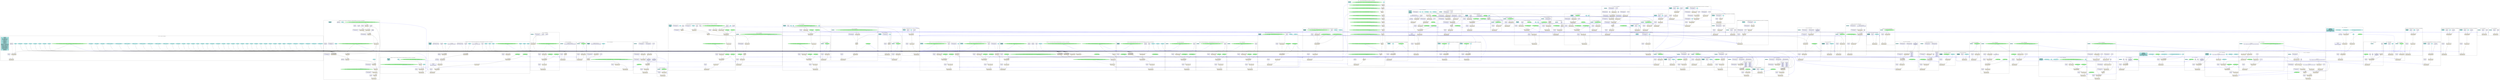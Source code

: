 digraph mindspore {
compound=true
subgraph cluster_0x159960d5420{
id=cluster_0x159960d5420
label="construct_wrapper.1[managed]"
fontname="Courier New"
node0x159960d3190_0[fontname="Courier New",shape=plaintext,label=<<table port='core'>
<tr><td port='0'>0</td><td port='1'>1</td></tr>
<tr><td colspan='2' bgcolor='cornsilk'>CNode([CNode]23)</td></tr>
</table>>,]
node0x159960d1510_0[fontname="Courier New",shape=plaintext,label=<<table port='core'>
<tr><td port='0'>0</td><td port='1'>1</td><td port='2'>2</td></tr>
<tr><td colspan='3' bgcolor='cornsilk'>CNode([CNode]20)</td></tr>
</table>>,]
node0x15995a84850_0[fontname="Courier New",shape=plaintext,label=<<table port='core' cellborder='0' cellspacing='2' bgcolor='lavender'><tr><td bgcolor='white'>Primitive</td></tr><tr><td>Return</td></tr><tr><td align='left'></td></tr></table>>,]
node0x15995a83890_1[fontname="Courier New",shape=plaintext,label=<<table port='core' cellborder='0' cellspacing='2' bgcolor='lavender'><tr><td bgcolor='white'>UnpackCall</td></tr><tr><td>unpack_call</td></tr></table>>,]
node0x15995a83410_2[fontname="Courier New",shape=oval,label="construct.22[mindspore.nn.wrap.cell_wrapper.TrainOneStepCell_ID1484101703536get_parse_method_of_class]",style=filled,fillcolor=palegreen,URL="#cluster_0x159960a6768",]
node0x159876bed00_3[fontname="Courier New",shape=octagon,label="inputs",style=filled,fillcolor=paleturquoise,]
node0x159960e1bf0_45[fontname="Courier New",shape=octagon,label="conv1.weight",style=filled,fillcolor=paleturquoise,]
node0x159960e2750_72[fontname="Courier New",shape=octagon,label="conv2.weight",style=filled,fillcolor=paleturquoise,]
node0x159960e25b0_94[fontname="Courier New",shape=octagon,label="fc1.bias",style=filled,fillcolor=paleturquoise,]
node0x159960e20d0_95[fontname="Courier New",shape=octagon,label="fc1.weight",style=filled,fillcolor=paleturquoise,]
node0x159960e2270_189[fontname="Courier New",shape=octagon,label="fc2.bias",style=filled,fillcolor=paleturquoise,]
node0x159960e3110_190[fontname="Courier New",shape=octagon,label="fc2.weight",style=filled,fillcolor=paleturquoise,]
node0x159960e2410_194[fontname="Courier New",shape=octagon,label="fc3.bias",style=filled,fillcolor=paleturquoise,]
node0x159960e3450_195[fontname="Courier New",shape=octagon,label="fc3.weight",style=filled,fillcolor=paleturquoise,]
node0x159960e1bf0_315[fontname="Courier New",shape=octagon,label="conv1.weight",style=filled,fillcolor=paleturquoise,]
node0x159960e2750_316[fontname="Courier New",shape=octagon,label="conv2.weight",style=filled,fillcolor=paleturquoise,]
node0x159960e20d0_317[fontname="Courier New",shape=octagon,label="fc1.weight",style=filled,fillcolor=paleturquoise,]
node0x159960e25b0_318[fontname="Courier New",shape=octagon,label="fc1.bias",style=filled,fillcolor=paleturquoise,]
node0x159960e3110_319[fontname="Courier New",shape=octagon,label="fc2.weight",style=filled,fillcolor=paleturquoise,]
node0x159960e2270_320[fontname="Courier New",shape=octagon,label="fc2.bias",style=filled,fillcolor=paleturquoise,]
node0x159960e3450_321[fontname="Courier New",shape=octagon,label="fc3.weight",style=filled,fillcolor=paleturquoise,]
node0x159960e2410_322[fontname="Courier New",shape=octagon,label="fc3.bias",style=filled,fillcolor=paleturquoise,]
node0x15996169810_336[fontname="Courier New",shape=octagon,label="moments.conv1.weight",style=filled,fillcolor=paleturquoise,]
node0x1599616a6b0_337[fontname="Courier New",shape=octagon,label="moments.conv2.weight",style=filled,fillcolor=paleturquoise,]
node0x15996168e50_338[fontname="Courier New",shape=octagon,label="moments.fc1.weight",style=filled,fillcolor=paleturquoise,]
node0x159961699b0_339[fontname="Courier New",shape=octagon,label="moments.fc1.bias",style=filled,fillcolor=paleturquoise,]
node0x1599616a1d0_340[fontname="Courier New",shape=octagon,label="moments.fc2.weight",style=filled,fillcolor=paleturquoise,]
node0x15996168970_341[fontname="Courier New",shape=octagon,label="moments.fc2.bias",style=filled,fillcolor=paleturquoise,]
node0x15996169190_342[fontname="Courier New",shape=octagon,label="moments.fc3.weight",style=filled,fillcolor=paleturquoise,]
node0x15996169670_343[fontname="Courier New",shape=octagon,label="moments.fc3.bias",style=filled,fillcolor=paleturquoise,]
node0x159960e1bf0_345[fontname="Courier New",shape=octagon,label="conv1.weight",style=filled,fillcolor=paleturquoise,]
node0x159960e2750_346[fontname="Courier New",shape=octagon,label="conv2.weight",style=filled,fillcolor=paleturquoise,]
node0x159960e20d0_347[fontname="Courier New",shape=octagon,label="fc1.weight",style=filled,fillcolor=paleturquoise,]
node0x159960e25b0_348[fontname="Courier New",shape=octagon,label="fc1.bias",style=filled,fillcolor=paleturquoise,]
node0x159960e3110_349[fontname="Courier New",shape=octagon,label="fc2.weight",style=filled,fillcolor=paleturquoise,]
node0x159960e2270_350[fontname="Courier New",shape=octagon,label="fc2.bias",style=filled,fillcolor=paleturquoise,]
node0x159960e3450_351[fontname="Courier New",shape=octagon,label="fc3.weight",style=filled,fillcolor=paleturquoise,]
node0x159960e2410_352[fontname="Courier New",shape=octagon,label="fc3.bias",style=filled,fillcolor=paleturquoise,]
node0x159960e1bf0_376[fontname="Courier New",shape=octagon,label="conv1.weight",style=filled,fillcolor=paleturquoise,]
node0x159960e2750_377[fontname="Courier New",shape=octagon,label="conv2.weight",style=filled,fillcolor=paleturquoise,]
node0x159960e20d0_378[fontname="Courier New",shape=octagon,label="fc1.weight",style=filled,fillcolor=paleturquoise,]
node0x159960e25b0_379[fontname="Courier New",shape=octagon,label="fc1.bias",style=filled,fillcolor=paleturquoise,]
node0x159960e3110_380[fontname="Courier New",shape=octagon,label="fc2.weight",style=filled,fillcolor=paleturquoise,]
node0x159960e2270_381[fontname="Courier New",shape=octagon,label="fc2.bias",style=filled,fillcolor=paleturquoise,]
node0x159960e3450_382[fontname="Courier New",shape=octagon,label="fc3.weight",style=filled,fillcolor=paleturquoise,]
node0x159960e2410_383[fontname="Courier New",shape=octagon,label="fc3.bias",style=filled,fillcolor=paleturquoise,]
node0x15996135a30_441[fontname="Courier New",shape=octagon,label="momentum",style=filled,fillcolor=paleturquoise,]
node0x159962f0900_449[fontname="Courier New",shape=octagon,label="learning_rate",style=filled,fillcolor=paleturquoise,]
node0x159962f0900_461[fontname="Courier New",shape=octagon,label="learning_rate",style=filled,fillcolor=paleturquoise,]
node0x159962f0900_503[fontname="Courier New",shape=octagon,label="learning_rate",style=filled,fillcolor=paleturquoise,]
node0x159962f0900_511[fontname="Courier New",shape=octagon,label="learning_rate",style=filled,fillcolor=paleturquoise,]
node0x159962f0900_521[fontname="Courier New",shape=octagon,label="learning_rate",style=filled,fillcolor=paleturquoise,]
node0x159962f0900_561[fontname="Courier New",shape=octagon,label="learning_rate",style=filled,fillcolor=paleturquoise,]
node0x15996135a30_576[fontname="Courier New",shape=octagon,label="momentum",style=filled,fillcolor=paleturquoise,]
parameters_0x159960d5420[shape=plaintext label=<<table bgcolor='paleturquoise' cellspacing='0' cellborder='1' border='0'><tr><td>parameters</td></tr><tr><td>inputs</td></tr><tr><td>conv1.weight[6,1,5,5,]</td></tr><tr><td>conv2.weight[16,6,5,5,]</td></tr><tr><td>fc1.weight[120,400,]</td></tr><tr><td>fc1.bias[120,]</td></tr><tr><td>fc2.weight[84,120,]</td></tr><tr><td>fc2.bias[84,]</td></tr><tr><td>fc3.weight[10,84,]</td></tr><tr><td>fc3.bias[10,]</td></tr><tr><td>moments.conv1.weight[6,1,5,5,]</td></tr>
<tr><td>moments.conv2.weight[16,6,5,5,]</td></tr><tr><td>moments.fc1.weight[120,400,]</td></tr><tr><td>moments.fc1.bias[120,]</td></tr><tr><td>moments.fc2.weight[84,120,]</td></tr><tr><td>moments.fc2.bias[84,]</td></tr><tr><td>moments.fc3.weight[10,84,]</td></tr><tr><td>moments.fc3.bias[10,]</td></tr><tr><td>momentum[]</td></tr><tr><td>learning_rate[]</td></tr></table>>,];}
subgraph cluster_0x159960a6760{
id=cluster_0x159960a6760
label="mindspore.nn.wrap.cell_wrapper.TrainOneStepCell_ID1484101703536get_parse_method_of_class[managed]"
fontname="Courier New"
node0x159960d25b0_0[fontname="Courier New",shape=plaintext,label=<<table port='core'>
<tr><td port='0'>0</td><td port='1'>1</td></tr>
<tr><td colspan='2' bgcolor='cornsilk'>CNode([CNode]24)</td></tr>
</table>>,]
node0x159960d12b0_0[fontname="Courier New",shape=plaintext,label=<<table port='core'>
<tr><td port='0'>0</td><td port='1'>1</td><td port='2'>2</td></tr>
<tr><td colspan='3' bgcolor='cornsilk'>CNode(loss)</td></tr>
</table>>,]
node0x159960d2810_0[fontname="Courier New",shape=plaintext,label=<<table port='core'>
<tr><td port='0'>0</td><td port='1'>1</td></tr>
<tr><td colspan='2' bgcolor='cornsilk'>CNode([CNode]19)</td></tr>
</table>>,]
node0x159960c93a0_0[fontname="Courier New",shape=plaintext,label=<<table port='core'>
<tr><td port='0'>0</td><td port='1'>1</td></tr>
<tr><td colspan='2' bgcolor='cornsilk'>CNode(grads)</td></tr>
</table>>,]
node0x1599625c9c0_0[fontname="Courier New",shape=plaintext,label=<<table port='core'>
<tr><td port='0'>0</td><td port='1'>1</td><td port='2'>2</td><td port='3'>3</td></tr>
<tr><td colspan='4' bgcolor='cornsilk'>CNode(grads)</td></tr>
</table>>,]
node0x159960c9ac0_0[fontname="Courier New",shape=plaintext,label=<<table port='core'>
<tr><td port='0'>0</td><td port='1'>1</td></tr>
<tr><td colspan='2' bgcolor='cornsilk'>CNode([CNode]17)</td></tr>
</table>>,]
node0x15995a0fb80_0[fontname="Courier New",shape=plaintext,label=<<table port='core'>
<tr><td port='0'>0</td><td port='1'>1</td><td port='2'>2</td><td port='3'>3</td></tr>
<tr><td colspan='4' bgcolor='cornsilk'>CNode(sens)</td></tr>
</table>>,]
node0x15995a0f200_0[fontname="Courier New",shape=plaintext,label=<<table port='core'>
<tr><td port='0'>0</td><td port='1'>1</td><td port='2'>2</td></tr>
<tr><td colspan='3' bgcolor='cornsilk'>CNode([CNode]15)</td></tr>
</table>>,]
node0x1598d833cc0_0[fontname="Courier New",shape=plaintext,label=<<table port='core'>
<tr><td port='0'>0</td><td port='1'>1</td><td port='2'>2</td></tr>
<tr><td colspan='3' bgcolor='cornsilk'>CNode(loss)</td></tr>
</table>>,]
node0x159960a2aa0_0[fontname="Courier New",shape=plaintext,label=<<table port='core'>
<tr><td port='0'>0</td><td port='1'>1</td><td port='2'>2</td></tr>
<tr><td colspan='3' bgcolor='cornsilk'>CNode([CNode]14)</td></tr>
</table>>,]
node0x1599625fba0_0[fontname="Courier New",shape=plaintext,label=<<table port='core'>
<tr><td port='0'>0</td><td port='1'>1</td><td port='2'>2</td></tr>
<tr><td colspan='3' bgcolor='cornsilk'>CNode(grads)</td></tr>
</table>>,]
node0x15996100180_0[fontname="Courier New",shape=plaintext,label=<<table port='core'>
<tr><td port='0'>0</td><td port='1'>1</td><td port='2'>2</td><td port='3'>3</td><td port='4'>4</td><td port='5'>5</td><td port='6'>6</td><td port='7'>7</td><td port='8'>8</td></tr>
<tr><td colspan='9' bgcolor='cornsilk'>CNode([CNode]394)</td></tr>
</table>>,]
node0x1599625cc20_0[fontname="Courier New",shape=plaintext,label=<<table port='core'>
<tr><td port='0'>0</td><td port='1'>1</td><td port='2'>2</td><td port='3'>3</td></tr>
<tr><td colspan='4' bgcolor='cornsilk'>CNode(grads)</td></tr>
</table>>,]
node0x15995a82e70_4[fontname="Courier New",shape=plaintext,label=<<table port='core' cellborder='0' cellspacing='2' bgcolor='lavender'><tr><td bgcolor='white'>Primitive</td></tr><tr><td>Return</td></tr><tr><td align='left'></td></tr></table>>,]
node0x1598dfe3ad0_5[fontname="Courier New",shape=plaintext,label=<<table port='core' cellborder='0' cellspacing='2' bgcolor='lavender'><tr><td bgcolor='white'>DoSignaturePrimitive</td></tr><tr><td>S-Prim-Depend</td></tr><tr><td align='left'></td></tr></table>>,]
node0x1598dfe5db0_6[fontname="Courier New",shape=oval,label="construct.385[mindspore.nn.optim.momentum.Momentum_ID1484101617520get_parse_method_of_class]",style=filled,fillcolor=palegreen,URL="#cluster_0x159960d7e08",]
node0x1598dfe9290_7[fontname="Courier New",shape=plaintext,label=<<table port='core' cellborder='0' cellspacing='2' bgcolor='lavender'><tr><td bgcolor='white'>DoSignaturePrimitive</td></tr><tr><td>S-Prim-identity</td></tr><tr><td align='left'></td></tr></table>>,]
node0x15995a83530_8[fontname="Courier New",shape=plaintext,label=<<table port='core' cellborder='0' cellspacing='2' bgcolor='lavender'><tr><td bgcolor='white'>UnpackCall</td></tr><tr><td>unpack_call</td></tr></table>>,]
node0x159876be680_9[fontname="Courier New",shape=octagon,label="inputs",style=filled,fillcolor=paleturquoise,]
node0x159954c67e0_10[fontname="Courier New",shape=plaintext,label=<<table port='core' cellborder='0' cellspacing='2' bgcolor='lavender'><tr><td bgcolor='white'>DoSignaturePrimitive</td></tr><tr><td>S-Prim-MakeTuple</td></tr><tr><td align='left'></td></tr></table>>,]
node0x1598dfe28d0_11[fontname="Courier New",shape=plaintext,label=<<table port='core' cellborder='0' cellspacing='2' bgcolor='lavender'><tr><td bgcolor='white'>DoSignaturePrimitive</td></tr><tr><td>S-Prim-Fill</td></tr><tr><td align='left'></td></tr></table>>,]
node0x1598e4801a0_12[fontname="Courier New",shape=plaintext,label=<<table port='core' cellborder='0' cellspacing='2' bgcolor='lavender'><tr><td bgcolor='white'>FP32Imm</td></tr><tr><td>1.000000</td></tr></table>>,]
node0x15995a82b10_13[fontname="Courier New",shape=plaintext,label=<<table port='core' cellborder='0' cellspacing='2' bgcolor='lavender'><tr><td bgcolor='white'>Primitive</td></tr><tr><td>getattr</td></tr><tr><td align='left'></td></tr></table>>,]
node0x15995a83f50_14[fontname="Courier New",shape=plaintext,label=<<table port='core' cellborder='0' cellspacing='2' bgcolor='lavender'><tr><td bgcolor='white'>StringImm</td></tr><tr><td>shape</td></tr></table>>,]
node0x15995a81370_15[fontname="Courier New",shape=plaintext,label=<<table port='core' cellborder='0' cellspacing='2' bgcolor='lavender'><tr><td bgcolor='white'>UnpackCall</td></tr><tr><td>unpack_call</td></tr></table>>,]
node0x15995a83e30_16[fontname="Courier New",shape=oval,label="construct.275[mindspore.nn.wrap.cell_wrapper.WithLossCell_ID1484101703216get_parse_method_of_class]",style=filled,fillcolor=palegreen,URL="#cluster_0x159960d7998",]
node0x159876be680_17[fontname="Courier New",shape=octagon,label="inputs",style=filled,fillcolor=paleturquoise,]
node0x15995a816d0_311[fontname="Courier New",shape=plaintext,label=<<table port='core' cellborder='0' cellspacing='2' bgcolor='lavender'><tr><td bgcolor='white'>Primitive</td></tr><tr><td>getattr</td></tr><tr><td align='left'></td></tr></table>>,]
node0x15995a81130_312[fontname="Courier New",shape=plaintext,label=<<table port='core' cellborder='0' cellspacing='2' bgcolor='lavender'><tr><td bgcolor='white'>StringImm</td></tr><tr><td>dtype</td></tr></table>>,]
node0x159954c5a60_313[fontname="Courier New",shape=plaintext,label=<<table port='core' cellborder='0' cellspacing='2' bgcolor='lavender'><tr><td bgcolor='white'>DoSignaturePrimitive</td></tr><tr><td>S-Prim-grad</td></tr><tr><td align='left'></td></tr></table>>,]
node0x159954c4740_314[fontname="Courier New",shape=plaintext,label=<<table port='core' cellborder='0' cellspacing='2' bgcolor='lavender'><tr><td bgcolor='white'>Primitive</td></tr><tr><td>MakeTuple</td></tr><tr><td align='left'></td></tr></table>>,]
node0x15996297ad0_323[fontname="Courier New",shape=plaintext,label=<<table port='core' cellborder='0' cellspacing='2' bgcolor='lavender'><tr><td bgcolor='white'>UnpackGraphPrimitive</td></tr><tr><td>UnpackGraph</td></tr><tr><td align='left'></td></tr></table>>,]
node0x159954c5ee0_324[fontname="Courier New",shape=oval,label="construct.275[mindspore.nn.wrap.cell_wrapper.WithLossCell_ID1484101703216get_parse_method_of_class]",style=filled,fillcolor=palegreen,URL="#cluster_0x159960d7998",]
node0x159876be680_325[fontname="Courier New",shape=octagon,label="inputs",style=filled,fillcolor=paleturquoise,]
parameters_0x159960a6760[shape=plaintext label=<<table bgcolor='paleturquoise' cellspacing='0' cellborder='1' border='0'><tr><td>parameters</td></tr><tr><td>inputs</td></tr></table>>,];}
subgraph cluster_0x159960d7990{
id=cluster_0x159960d7990
label="mindspore.nn.wrap.cell_wrapper.WithLossCell_ID1484101703216get_parse_method_of_class[managed]"
fontname="Courier New"
node0x159960d0b90_0[fontname="Courier New",shape=plaintext,label=<<table port='core'>
<tr><td port='0'>0</td><td port='1'>1</td></tr>
<tr><td colspan='2' bgcolor='cornsilk'>CNode([CNode]395)</td></tr>
</table>>,]
node0x159960d2a70_0[fontname="Courier New",shape=plaintext,label=<<table port='core'>
<tr><td port='0'>0</td><td port='1'>1</td><td port='2'>2</td></tr>
<tr><td colspan='3' bgcolor='cornsilk'>CNode([CNode]274)</td></tr>
</table>>,]
node0x159960d1e90_0[fontname="Courier New",shape=plaintext,label=<<table port='core'>
<tr><td port='0'>0</td><td port='1'>1</td></tr>
<tr><td colspan='2' bgcolor='cornsilk'>CNode(out)</td></tr>
</table>>,]
node0x15995a85b70_18[fontname="Courier New",shape=plaintext,label=<<table port='core' cellborder='0' cellspacing='2' bgcolor='lavender'><tr><td bgcolor='white'>Primitive</td></tr><tr><td>Return</td></tr><tr><td align='left'></td></tr></table>>,]
node0x1598e47fc00_19[fontname="Courier New",shape=oval,label="construct.45[mindspore.nn.loss.loss.SoftmaxCrossEntropyWithLogits_ID1484101616080get_parse_method_of_class]",style=filled,fillcolor=palegreen,URL="#cluster_0x159960fdcd8",]
node0x159876bf520_20[fontname="Courier New",shape=octagon,label="label",style=filled,fillcolor=paleturquoise,]
node0x159954c1fe0_21[fontname="Courier New",shape=oval,label="construct.273[__main__.LeNet5_ID1484101263248get_parse_method_of_class]",style=filled,fillcolor=palegreen,URL="#cluster_0x1599613f5f8",]
node0x159876bf1e0_22[fontname="Courier New",shape=octagon,label="data",style=filled,fillcolor=paleturquoise,]
parameters_0x159960d7990[shape=plaintext label=<<table bgcolor='paleturquoise' cellspacing='0' cellborder='1' border='0'><tr><td>parameters</td></tr><tr><td>data</td></tr><tr><td>label</td></tr></table>>,];}
subgraph cluster_0x1599613f5f0{
id=cluster_0x1599613f5f0
label="__main__.LeNet5_ID1484101263248get_parse_method_of_class[managed]"
fontname="Courier New"
node0x159960ff0e0_0[fontname="Courier New",shape=plaintext,label=<<table port='core'>
<tr><td port='0'>0</td><td port='1'>1</td></tr>
<tr><td colspan='2' bgcolor='cornsilk'>CNode([CNode]397)</td></tr>
</table>>,]
node0x159960ff340_0[fontname="Courier New",shape=plaintext,label=<<table port='core'>
<tr><td port='0'>0</td><td port='1'>1</td></tr>
<tr><td colspan='2' bgcolor='cornsilk'>CNode(x)</td></tr>
</table>>,]
node0x15996100d60_0[fontname="Courier New",shape=plaintext,label=<<table port='core'>
<tr><td port='0'>0</td><td port='1'>1</td></tr>
<tr><td colspan='2' bgcolor='cornsilk'>CNode(x)</td></tr>
</table>>,]
node0x159961003e0_0[fontname="Courier New",shape=plaintext,label=<<table port='core'>
<tr><td port='0'>0</td><td port='1'>1</td></tr>
<tr><td colspan='2' bgcolor='cornsilk'>CNode(x)</td></tr>
</table>>,]
node0x1599611a6c0_0[fontname="Courier New",shape=plaintext,label=<<table port='core'>
<tr><td port='0'>0</td><td port='1'>1</td></tr>
<tr><td colspan='2' bgcolor='cornsilk'>CNode(x)</td></tr>
</table>>,]
node0x1599611b040_0[fontname="Courier New",shape=plaintext,label=<<table port='core'>
<tr><td port='0'>0</td><td port='1'>1</td></tr>
<tr><td colspan='2' bgcolor='cornsilk'>CNode(x)</td></tr>
</table>>,]
node0x1599611ade0_0[fontname="Courier New",shape=plaintext,label=<<table port='core'>
<tr><td port='0'>0</td><td port='1'>1</td></tr>
<tr><td colspan='2' bgcolor='cornsilk'>CNode(x)</td></tr>
</table>>,]
node0x15996103f60_0[fontname="Courier New",shape=plaintext,label=<<table port='core'>
<tr><td port='0'>0</td><td port='1'>1</td></tr>
<tr><td colspan='2' bgcolor='cornsilk'>CNode(x)</td></tr>
</table>>,]
node0x159961035e0_0[fontname="Courier New",shape=plaintext,label=<<table port='core'>
<tr><td port='0'>0</td><td port='1'>1</td></tr>
<tr><td colspan='2' bgcolor='cornsilk'>CNode(x)</td></tr>
</table>>,]
node0x15996116b70_0[fontname="Courier New",shape=plaintext,label=<<table port='core'>
<tr><td port='0'>0</td><td port='1'>1</td></tr>
<tr><td colspan='2' bgcolor='cornsilk'>CNode(x)</td></tr>
</table>>,]
node0x159961187f0_0[fontname="Courier New",shape=plaintext,label=<<table port='core'>
<tr><td port='0'>0</td><td port='1'>1</td></tr>
<tr><td colspan='2' bgcolor='cornsilk'>CNode(x)</td></tr>
</table>>,]
node0x15996117e70_0[fontname="Courier New",shape=plaintext,label=<<table port='core'>
<tr><td port='0'>0</td><td port='1'>1</td></tr>
<tr><td colspan='2' bgcolor='cornsilk'>CNode(x)</td></tr>
</table>>,]
node0x159961161f0_0[fontname="Courier New",shape=plaintext,label=<<table port='core'>
<tr><td port='0'>0</td><td port='1'>1</td></tr>
<tr><td colspan='2' bgcolor='cornsilk'>CNode(x)</td></tr>
</table>>,]
node0x159954bf640_23[fontname="Courier New",shape=plaintext,label=<<table port='core' cellborder='0' cellspacing='2' bgcolor='lavender'><tr><td bgcolor='white'>Primitive</td></tr><tr><td>Return</td></tr><tr><td align='left'></td></tr></table>>,]
node0x15994c580b0_24[fontname="Courier New",shape=oval,label="construct.107[mindspore.nn.layer.basic.Dense_ID1484101568768get_parse_method_of_class]",style=filled,fillcolor=palegreen,URL="#cluster_0x15996102d88",]
node0x15994c20d90_25[fontname="Courier New",shape=oval,label="construct.270[mindspore.nn.layer.activation.ReLU_ID1484101569648get_parse_method_of_class]",style=filled,fillcolor=palegreen,URL="#cluster_0x15987398ba8",]
node0x1598cbda260_26[fontname="Courier New",shape=oval,label="construct.157[mindspore.nn.layer.basic.Dense_ID1484101567888get_parse_method_of_class]",style=filled,fillcolor=palegreen,URL="#cluster_0x15987398718",]
node0x159945a4ac0_27[fontname="Courier New",shape=oval,label="construct.270[mindspore.nn.layer.activation.ReLU_ID1484101569648get_parse_method_of_class]",style=filled,fillcolor=palegreen,URL="#cluster_0x15987398ba8",]
node0x15996294cb0_28[fontname="Courier New",shape=oval,label="construct.206[mindspore.nn.layer.basic.Dense_ID1484101508688get_parse_method_of_class]",style=filled,fillcolor=palegreen,URL="#cluster_0x159873a0ff8",]
node0x159962a5cf0_29[fontname="Courier New",shape=oval,label="construct.272[mindspore.nn.layer.basic.Flatten_ID1484101615760get_parse_method_of_class]",style=filled,fillcolor=palegreen,URL="#cluster_0x15996271788",]
node0x159962a2b70_30[fontname="Courier New",shape=oval,label="construct.271[mindspore.nn.layer.pooling.MaxPool2d_ID1484101570288get_parse_method_of_class]",style=filled,fillcolor=palegreen,URL="#cluster_0x15996269c58",]
node0x159962a99b0_31[fontname="Courier New",shape=oval,label="construct.270[mindspore.nn.layer.activation.ReLU_ID1484101569648get_parse_method_of_class]",style=filled,fillcolor=palegreen,URL="#cluster_0x15987398ba8",]
node0x159962a9530_32[fontname="Courier New",shape=oval,label="construct.253[mindspore.nn.layer.conv.Conv2d_ID1484101507968get_parse_method_of_class]",style=filled,fillcolor=palegreen,URL="#cluster_0x15996271c18",]
node0x159962a4af0_33[fontname="Courier New",shape=oval,label="construct.271[mindspore.nn.layer.pooling.MaxPool2d_ID1484101570288get_parse_method_of_class]",style=filled,fillcolor=palegreen,URL="#cluster_0x15996269c58",]
node0x159962a7a30_34[fontname="Courier New",shape=oval,label="construct.270[mindspore.nn.layer.activation.ReLU_ID1484101569648get_parse_method_of_class]",style=filled,fillcolor=palegreen,URL="#cluster_0x15987398ba8",]
node0x159962abff0_35[fontname="Courier New",shape=oval,label="construct.262[mindspore.nn.layer.conv.Conv2d_ID1484101132176get_parse_method_of_class]",style=filled,fillcolor=palegreen,URL="#cluster_0x15996272e58",]
node0x159960e32b0_36[fontname="Courier New",shape=octagon,label="x",style=filled,fillcolor=paleturquoise,]
parameters_0x1599613f5f0[shape=plaintext label=<<table bgcolor='paleturquoise' cellspacing='0' cellborder='1' border='0'><tr><td>parameters</td></tr><tr><td>x</td></tr></table>>,];}
subgraph cluster_0x15996272e50{
id=cluster_0x15996272e50
label="mindspore.nn.layer.conv.Conv2d_ID1484101132176get_parse_method_of_class[managed]"
fontname="Courier New"
node0x15996320f50_0[fontname="Courier New",shape=plaintext,label=<<table port='core'>
<tr><td port='0'>0</td><td port='1'>1</td></tr>
<tr><td colspan='2' bgcolor='cornsilk'>CNode([CNode]402)</td></tr>
</table>>,]
node0x1599631e230_0[fontname="Courier New",shape=plaintext,label=<<table port='core'>
<tr><td port='0'>0</td></tr>
<tr><td colspan='1' bgcolor='cornsilk'>CNode([CNode]269)</td></tr>
</table>>,]
node0x1599631d8b0_0[fontname="Courier New",shape=plaintext,label=<<table port='core'>
<tr><td port='0'>0</td><td port='1'>1</td><td port='2'>2</td><td port='3'>3</td></tr>
<tr><td colspan='4' bgcolor='cornsilk'>CNode([CNode]266)</td></tr>
</table>>,]
node0x15996313730_0[fontname="Courier New",shape=plaintext,label=<<table port='core'>
<tr><td port='0'>0</td><td port='1'>1</td><td port='2'>2</td></tr>
<tr><td colspan='3' bgcolor='cornsilk'>CNode(output)</td></tr>
</table>>,]
node0x15996320a90_0[fontname="Courier New",shape=plaintext,label=<<table port='core'>
<tr><td port='0'>0</td><td port='1'>1</td></tr>
<tr><td colspan='2' bgcolor='cornsilk'>CNode([CNode]261)</td></tr>
</table>>,]
node0x159962aadf0_37[fontname="Courier New",shape=plaintext,label=<<table port='core' cellborder='0' cellspacing='2' bgcolor='lavender'><tr><td bgcolor='white'>Primitive</td></tr><tr><td>Return</td></tr><tr><td align='left'></td></tr></table>>,]
node0x159962abdb0_38[fontname="Courier New",shape=plaintext,label=<<table port='core' cellborder='0' cellspacing='2' bgcolor='lavender'><tr><td bgcolor='white'>Primitive</td></tr><tr><td>Switch</td></tr><tr><td align='left'></td></tr></table>>,]
node0x159962ac110_39[fontname="Courier New",shape=oval,label="✓construct.267",style=filled,fillcolor=palegreen,URL="#cluster_0x159962732e8",]
node0x159962aacd0_40[fontname="Courier New",shape=oval,label="✗construct.268",style=filled,fillcolor=palegreen,URL="#cluster_0x15996273778",]
node0x159962aeab0_43[fontname="Courier New",shape=plaintext,label=<<table port='core' cellborder='0' cellspacing='2' bgcolor='lavender'><tr><td bgcolor='white'>DoSignaturePrimitive</td></tr><tr><td>S-Prim-Conv2D</td></tr><tr><td align='left'></td></tr></table>>,]
node0x159962efda0_44[fontname="Courier New",shape=octagon,label="x",style=filled,fillcolor=paleturquoise,]
node0x159962aba50_52[fontname="Courier New",shape=oval,label="bool_.42[functionbool__ID1484154792112get_parse_method_of_class]",style=filled,fillcolor=palegreen,URL="#cluster_0x1599612c318",]
node0x159962add30_53[fontname="Courier New",shape=plaintext,label=<<table port='core' cellborder='0' cellspacing='2' bgcolor='lavender'><tr><td bgcolor='white'>BoolImm</td></tr><tr><td>false</td></tr></table>>,]
parameters_0x15996272e50[shape=plaintext label=<<table bgcolor='paleturquoise' cellspacing='0' cellborder='1' border='0'><tr><td>parameters</td></tr><tr><td>x</td></tr></table>>,];}
subgraph cluster_0x15996273770{
id=cluster_0x15996273770
label="✗construct.268[managed]"
fontname="Courier New"
node0x1599631c810_0[fontname="Courier New",shape=plaintext,label=<<table port='core'>
<tr><td port='0'>0</td><td port='1'>1</td></tr>
<tr><td colspan='2' bgcolor='cornsilk'>CNode([CNode]418)</td></tr>
</table>>,]
node0x1599631cf30_0[fontname="Courier New",shape=plaintext,label=<<table port='core'>
<tr><td port='0'>0</td><td port='1'>1</td></tr>
<tr><td colspan='2' bgcolor='cornsilk'>CNode([CNode]265)</td></tr>
</table>>,]
node0x159962adc10_41[fontname="Courier New",shape=plaintext,label=<<table port='core' cellborder='0' cellspacing='2' bgcolor='lavender'><tr><td bgcolor='white'>Primitive</td></tr><tr><td>Return</td></tr><tr><td align='left'></td></tr></table>>,]
node0x159962ac8f0_42[fontname="Courier New",shape=oval,label="↓construct.264",style=filled,fillcolor=palegreen,URL="#cluster_0x1599626bc48",]
parameters_0x15996273770[shape=plaintext label=<<table bgcolor='paleturquoise' cellspacing='0' cellborder='1' border='0'><tr><td>parameters</td></tr></table>>,];}
subgraph cluster_0x1599626bc40{
id=cluster_0x1599626bc40
label="↓construct.264[managed]"
fontname="Courier New"
node0x1599631e490_0[fontname="Courier New",shape=plaintext,label=<<table port='core'>
<tr><td port='0'>0</td><td port='1'>1</td></tr>
<tr><td colspan='2' bgcolor='cornsilk'>CNode([CNode]439)</td></tr>
</table>>,]
node0x159962ae990_46[fontname="Courier New",shape=plaintext,label=<<table port='core' cellborder='0' cellspacing='2' bgcolor='lavender'><tr><td bgcolor='white'>Primitive</td></tr><tr><td>Return</td></tr><tr><td align='left'></td></tr></table>>,]
node0x159962f05c0_47[fontname="Courier New",shape=octagon,label="Φoutput",style=filled,fillcolor=paleturquoise,]
parameters_0x1599626bc40[shape=plaintext label=<<table bgcolor='paleturquoise' cellspacing='0' cellborder='1' border='0'><tr><td>parameters</td></tr><tr><td>Φoutput</td></tr></table>>,];}
subgraph cluster_0x159962732e0{
id=cluster_0x159962732e0
label="✓construct.267[managed]"
fontname="Courier New"
node0x15996320830_0[fontname="Courier New",shape=plaintext,label=<<table port='core'>
<tr><td port='0'>0</td><td port='1'>1</td></tr>
<tr><td colspan='2' bgcolor='cornsilk'>CNode([CNode]417)</td></tr>
</table>>,]
node0x15996320370_0[fontname="Courier New",shape=plaintext,label=<<table port='core'>
<tr><td port='0'>0</td><td port='1'>1</td></tr>
<tr><td colspan='2' bgcolor='cornsilk'>CNode([CNode]263)</td></tr>
</table>>,]
node0x15996320110_0[fontname="Courier New",shape=plaintext,label=<<table port='core'>
<tr><td port='0'>0</td><td port='1'>1</td><td port='2'>2</td></tr>
<tr><td colspan='3' bgcolor='cornsilk'>CNode(output)</td></tr>
</table>>,]
node0x159962af050_48[fontname="Courier New",shape=plaintext,label=<<table port='core' cellborder='0' cellspacing='2' bgcolor='lavender'><tr><td bgcolor='white'>Primitive</td></tr><tr><td>Return</td></tr><tr><td align='left'></td></tr></table>>,]
node0x159962aee10_49[fontname="Courier New",shape=oval,label="↓construct.264",style=filled,fillcolor=palegreen,URL="#cluster_0x1599626bc48",]
node0x159962ac230_50[fontname="Courier New",shape=plaintext,label=<<table port='core' cellborder='0' cellspacing='2' bgcolor='lavender'><tr><td bgcolor='white'>DoSignaturePrimitive</td></tr><tr><td>S-Prim-BiasAdd</td></tr><tr><td align='left'></td></tr></table>>,]
node0x159962adf70_51[fontname="Courier New",shape=plaintext,label=<<table port='core' cellborder='0' cellspacing='2' bgcolor='lavender'><tr><td bgcolor='white'>None</td></tr><tr><td>None</td></tr></table>>,]
parameters_0x159962732e0[shape=plaintext label=<<table bgcolor='paleturquoise' cellspacing='0' cellborder='1' border='0'><tr><td>parameters</td></tr></table>>,];}
subgraph cluster_0x1599612c310{
id=cluster_0x1599612c310
label="functionbool__ID1484154792112get_parse_method_of_class[managed]"
fontname="Courier New"
node0x159961016e0_0[fontname="Courier New",shape=plaintext,label=<<table port='core'>
<tr><td port='0'>0</td><td port='1'>1</td></tr>
<tr><td colspan='2' bgcolor='cornsilk'>CNode([CNode]399)</td></tr>
</table>>,]
node0x15996101480_0[fontname="Courier New",shape=plaintext,label=<<table port='core'>
<tr><td port='0'>0</td></tr>
<tr><td colspan='1' bgcolor='cornsilk'>CNode([CNode]40)</td></tr>
</table>>,]
node0x15996100fc0_0[fontname="Courier New",shape=plaintext,label=<<table port='core'>
<tr><td port='0'>0</td><td port='1'>1</td><td port='2'>2</td></tr>
<tr><td colspan='3' bgcolor='cornsilk'>CNode([CNode]39)</td></tr>
</table>>,]
node0x159954c4080_54[fontname="Courier New",shape=plaintext,label=<<table port='core' cellborder='0' cellspacing='2' bgcolor='lavender'><tr><td bgcolor='white'>Primitive</td></tr><tr><td>Return</td></tr><tr><td align='left'></td></tr></table>>,]
node0x159954c6480_55[fontname="Courier New",shape=plaintext,label=<<table port='core' cellborder='0' cellspacing='2' bgcolor='lavender'><tr><td bgcolor='white'>Primitive</td></tr><tr><td>getattr</td></tr><tr><td align='left'></td></tr></table>>,]
node0x159960e2a90_56[fontname="Courier New",shape=octagon,label="x",style=filled,fillcolor=paleturquoise,]
node0x159954c3780_57[fontname="Courier New",shape=plaintext,label=<<table port='core' cellborder='0' cellspacing='2' bgcolor='lavender'><tr><td bgcolor='white'>StringImm</td></tr><tr><td>__bool__</td></tr></table>>,]
parameters_0x1599612c310[shape=plaintext label=<<table bgcolor='paleturquoise' cellspacing='0' cellborder='1' border='0'><tr><td>parameters</td></tr><tr><td>x</td></tr></table>>,];}
subgraph cluster_0x15987398ba0{
id=cluster_0x15987398ba0
label="mindspore.nn.layer.activation.ReLU_ID1484101569648get_parse_method_of_class[managed]"
fontname="Courier New"
node0x1599616ba20_0[fontname="Courier New",shape=plaintext,label=<<table port='core'>
<tr><td port='0'>0</td><td port='1'>1</td></tr>
<tr><td colspan='2' bgcolor='cornsilk'>CNode([CNode]403)</td></tr>
</table>>,]
node0x1599616abe0_0[fontname="Courier New",shape=plaintext,label=<<table port='core'>
<tr><td port='0'>0</td><td port='1'>1</td></tr>
<tr><td colspan='2' bgcolor='cornsilk'>CNode([CNode]148)</td></tr>
</table>>,]
node0x15994c24c90_58[fontname="Courier New",shape=plaintext,label=<<table port='core' cellborder='0' cellspacing='2' bgcolor='lavender'><tr><td bgcolor='white'>Primitive</td></tr><tr><td>Return</td></tr><tr><td align='left'></td></tr></table>>,]
node0x159945a6ec0_59[fontname="Courier New",shape=plaintext,label=<<table port='core' cellborder='0' cellspacing='2' bgcolor='lavender'><tr><td bgcolor='white'>DoSignaturePrimitive</td></tr><tr><td>S-Prim-ReLU</td></tr><tr><td align='left'></td></tr></table>>,]
node0x159961694d0_60[fontname="Courier New",shape=octagon,label="x",style=filled,fillcolor=paleturquoise,]
parameters_0x15987398ba0[shape=plaintext label=<<table bgcolor='paleturquoise' cellspacing='0' cellborder='1' border='0'><tr><td>parameters</td></tr><tr><td>x</td></tr></table>>,];}
subgraph cluster_0x15996269c50{
id=cluster_0x15996269c50
label="mindspore.nn.layer.pooling.MaxPool2d_ID1484101570288get_parse_method_of_class[managed]"
fontname="Courier New"
node0x159963193d0_0[fontname="Courier New",shape=plaintext,label=<<table port='core'>
<tr><td port='0'>0</td><td port='1'>1</td></tr>
<tr><td colspan='2' bgcolor='cornsilk'>CNode([CNode]404)</td></tr>
</table>>,]
node0x15996315ad0_0[fontname="Courier New",shape=plaintext,label=<<table port='core'>
<tr><td port='0'>0</td><td port='1'>1</td></tr>
<tr><td colspan='2' bgcolor='cornsilk'>CNode(out)</td></tr>
</table>>,]
node0x159962aa970_61[fontname="Courier New",shape=plaintext,label=<<table port='core' cellborder='0' cellspacing='2' bgcolor='lavender'><tr><td bgcolor='white'>Primitive</td></tr><tr><td>Return</td></tr><tr><td align='left'></td></tr></table>>,]
node0x159962a3590_62[fontname="Courier New",shape=plaintext,label=<<table port='core' cellborder='0' cellspacing='2' bgcolor='lavender'><tr><td bgcolor='white'>DoSignaturePrimitive</td></tr><tr><td>S-Prim-MaxPool</td></tr><tr><td align='left'></td></tr></table>>,]
node0x159962f0f80_63[fontname="Courier New",shape=octagon,label="x",style=filled,fillcolor=paleturquoise,]
parameters_0x15996269c50[shape=plaintext label=<<table bgcolor='paleturquoise' cellspacing='0' cellborder='1' border='0'><tr><td>parameters</td></tr><tr><td>x</td></tr></table>>,];}
subgraph cluster_0x15996271c10{
id=cluster_0x15996271c10
label="mindspore.nn.layer.conv.Conv2d_ID1484101507968get_parse_method_of_class[managed]"
fontname="Courier New"
node0x15996319d50_0[fontname="Courier New",shape=plaintext,label=<<table port='core'>
<tr><td port='0'>0</td><td port='1'>1</td></tr>
<tr><td colspan='2' bgcolor='cornsilk'>CNode([CNode]405)</td></tr>
</table>>,]
node0x1599631ab90_0[fontname="Courier New",shape=plaintext,label=<<table port='core'>
<tr><td port='0'>0</td></tr>
<tr><td colspan='1' bgcolor='cornsilk'>CNode([CNode]260)</td></tr>
</table>>,]
node0x1599631b050_0[fontname="Courier New",shape=plaintext,label=<<table port='core'>
<tr><td port='0'>0</td><td port='1'>1</td><td port='2'>2</td><td port='3'>3</td></tr>
<tr><td colspan='4' bgcolor='cornsilk'>CNode([CNode]257)</td></tr>
</table>>,]
node0x15996313bf0_0[fontname="Courier New",shape=plaintext,label=<<table port='core'>
<tr><td port='0'>0</td><td port='1'>1</td><td port='2'>2</td></tr>
<tr><td colspan='3' bgcolor='cornsilk'>CNode(output)</td></tr>
</table>>,]
node0x15996316dd0_0[fontname="Courier New",shape=plaintext,label=<<table port='core'>
<tr><td port='0'>0</td><td port='1'>1</td></tr>
<tr><td colspan='2' bgcolor='cornsilk'>CNode([CNode]252)</td></tr>
</table>>,]
node0x159962a7250_64[fontname="Courier New",shape=plaintext,label=<<table port='core' cellborder='0' cellspacing='2' bgcolor='lavender'><tr><td bgcolor='white'>Primitive</td></tr><tr><td>Return</td></tr><tr><td align='left'></td></tr></table>>,]
node0x159962a91d0_65[fontname="Courier New",shape=plaintext,label=<<table port='core' cellborder='0' cellspacing='2' bgcolor='lavender'><tr><td bgcolor='white'>Primitive</td></tr><tr><td>Switch</td></tr><tr><td align='left'></td></tr></table>>,]
node0x159962a90b0_66[fontname="Courier New",shape=oval,label="✓construct.258",style=filled,fillcolor=palegreen,URL="#cluster_0x159962720a8",]
node0x159962aa2b0_67[fontname="Courier New",shape=oval,label="✗construct.259",style=filled,fillcolor=palegreen,URL="#cluster_0x1599626a578",]
node0x159962a8c30_70[fontname="Courier New",shape=plaintext,label=<<table port='core' cellborder='0' cellspacing='2' bgcolor='lavender'><tr><td bgcolor='white'>DoSignaturePrimitive</td></tr><tr><td>S-Prim-Conv2D</td></tr><tr><td align='left'></td></tr></table>>,]
node0x159962f0420_71[fontname="Courier New",shape=octagon,label="x",style=filled,fillcolor=paleturquoise,]
node0x15996299150_79[fontname="Courier New",shape=oval,label="bool_.42[functionbool__ID1484154792112get_parse_method_of_class]",style=filled,fillcolor=palegreen,URL="#cluster_0x1599612c318",]
node0x159962aa3d0_80[fontname="Courier New",shape=plaintext,label=<<table port='core' cellborder='0' cellspacing='2' bgcolor='lavender'><tr><td bgcolor='white'>BoolImm</td></tr><tr><td>false</td></tr></table>>,]
parameters_0x15996271c10[shape=plaintext label=<<table bgcolor='paleturquoise' cellspacing='0' cellborder='1' border='0'><tr><td>parameters</td></tr><tr><td>x</td></tr></table>>,];}
subgraph cluster_0x1599626a570{
id=cluster_0x1599626a570
label="✗construct.259[managed]"
fontname="Courier New"
node0x15996311d10_0[fontname="Courier New",shape=plaintext,label=<<table port='core'>
<tr><td port='0'>0</td><td port='1'>1</td></tr>
<tr><td colspan='2' bgcolor='cornsilk'>CNode([CNode]420)</td></tr>
</table>>,]
node0x15996319af0_0[fontname="Courier New",shape=plaintext,label=<<table port='core'>
<tr><td port='0'>0</td><td port='1'>1</td></tr>
<tr><td colspan='2' bgcolor='cornsilk'>CNode([CNode]256)</td></tr>
</table>>,]
node0x159962a7130_68[fontname="Courier New",shape=plaintext,label=<<table port='core' cellborder='0' cellspacing='2' bgcolor='lavender'><tr><td bgcolor='white'>Primitive</td></tr><tr><td>Return</td></tr><tr><td align='left'></td></tr></table>>,]
node0x159962a77f0_69[fontname="Courier New",shape=oval,label="↓construct.255",style=filled,fillcolor=palegreen,URL="#cluster_0x15996272538",]
parameters_0x1599626a570[shape=plaintext label=<<table bgcolor='paleturquoise' cellspacing='0' cellborder='1' border='0'><tr><td>parameters</td></tr></table>>,];}
subgraph cluster_0x15996272530{
id=cluster_0x15996272530
label="↓construct.255[managed]"
fontname="Courier New"
node0x15996319fb0_0[fontname="Courier New",shape=plaintext,label=<<table port='core'>
<tr><td port='0'>0</td><td port='1'>1</td></tr>
<tr><td colspan='2' bgcolor='cornsilk'>CNode([CNode]440)</td></tr>
</table>>,]
node0x159962a9410_73[fontname="Courier New",shape=plaintext,label=<<table port='core' cellborder='0' cellspacing='2' bgcolor='lavender'><tr><td bgcolor='white'>Primitive</td></tr><tr><td>Return</td></tr><tr><td align='left'></td></tr></table>>,]
node0x159962ef720_74[fontname="Courier New",shape=octagon,label="Φoutput",style=filled,fillcolor=paleturquoise,]
parameters_0x15996272530[shape=plaintext label=<<table bgcolor='paleturquoise' cellspacing='0' cellborder='1' border='0'><tr><td>parameters</td></tr><tr><td>Φoutput</td></tr></table>>,];}
subgraph cluster_0x159962720a0{
id=cluster_0x159962720a0
label="✓construct.258[managed]"
fontname="Courier New"
node0x159963174f0_0[fontname="Courier New",shape=plaintext,label=<<table port='core'>
<tr><td port='0'>0</td><td port='1'>1</td></tr>
<tr><td colspan='2' bgcolor='cornsilk'>CNode([CNode]419)</td></tr>
</table>>,]
node0x15996311ab0_0[fontname="Courier New",shape=plaintext,label=<<table port='core'>
<tr><td port='0'>0</td><td port='1'>1</td></tr>
<tr><td colspan='2' bgcolor='cornsilk'>CNode([CNode]254)</td></tr>
</table>>,]
node0x15996319890_0[fontname="Courier New",shape=plaintext,label=<<table port='core'>
<tr><td port='0'>0</td><td port='1'>1</td><td port='2'>2</td></tr>
<tr><td colspan='3' bgcolor='cornsilk'>CNode(output)</td></tr>
</table>>,]
node0x159962a76d0_75[fontname="Courier New",shape=plaintext,label=<<table port='core' cellborder='0' cellspacing='2' bgcolor='lavender'><tr><td bgcolor='white'>Primitive</td></tr><tr><td>Return</td></tr><tr><td align='left'></td></tr></table>>,]
node0x159962a8f90_76[fontname="Courier New",shape=oval,label="↓construct.255",style=filled,fillcolor=palegreen,URL="#cluster_0x15996272538",]
node0x159962ab810_77[fontname="Courier New",shape=plaintext,label=<<table port='core' cellborder='0' cellspacing='2' bgcolor='lavender'><tr><td bgcolor='white'>DoSignaturePrimitive</td></tr><tr><td>S-Prim-BiasAdd</td></tr><tr><td align='left'></td></tr></table>>,]
node0x159962a9ad0_78[fontname="Courier New",shape=plaintext,label=<<table port='core' cellborder='0' cellspacing='2' bgcolor='lavender'><tr><td bgcolor='white'>None</td></tr><tr><td>None</td></tr></table>>,]
parameters_0x159962720a0[shape=plaintext label=<<table bgcolor='paleturquoise' cellspacing='0' cellborder='1' border='0'><tr><td>parameters</td></tr></table>>,];}
subgraph cluster_0x15996271780{
id=cluster_0x15996271780
label="mindspore.nn.layer.basic.Flatten_ID1484101615760get_parse_method_of_class[managed]"
fontname="Courier New"
node0x15996319170_0[fontname="Courier New",shape=plaintext,label=<<table port='core'>
<tr><td port='0'>0</td><td port='1'>1</td></tr>
<tr><td colspan='2' bgcolor='cornsilk'>CNode([CNode]406)</td></tr>
</table>>,]
node0x15996317e70_0[fontname="Courier New",shape=plaintext,label=<<table port='core'>
<tr><td port='0'>0</td><td port='1'>1</td><td port='2'>2</td></tr>
<tr><td colspan='3' bgcolor='cornsilk'>CNode([CNode]251)</td></tr>
</table>>,]
node0x159963128f0_0[fontname="Courier New",shape=plaintext,label=<<table port='core'>
<tr><td port='0'>0</td><td port='1'>1</td><td port='2'>2</td></tr>
<tr><td colspan='3' bgcolor='cornsilk'>CNode([CNode]250)</td></tr>
</table>>,]
node0x159963153b0_0[fontname="Courier New",shape=plaintext,label=<<table port='core'>
<tr><td port='0'>0</td><td port='1'>1</td></tr>
<tr><td colspan='2' bgcolor='cornsilk'>CNode([CNode]249)</td></tr>
</table>>,]
node0x15996316910_0[fontname="Courier New",shape=plaintext,label=<<table port='core'>
<tr><td port='0'>0</td><td port='1'>1</td><td port='2'>2</td></tr>
<tr><td colspan='3' bgcolor='cornsilk'>CNode([CNode]248)</td></tr>
</table>>,]
node0x15996317c10_0[fontname="Courier New",shape=plaintext,label=<<table port='core'>
<tr><td port='0'>0</td><td port='1'>1</td></tr>
<tr><td colspan='2' bgcolor='cornsilk'>CNode([CNode]247)</td></tr>
</table>>,]
node0x159962a38f0_81[fontname="Courier New",shape=plaintext,label=<<table port='core' cellborder='0' cellspacing='2' bgcolor='lavender'><tr><td bgcolor='white'>Primitive</td></tr><tr><td>Return</td></tr><tr><td align='left'></td></tr></table>>,]
node0x159962a2db0_82[fontname="Courier New",shape=plaintext,label=<<table port='core' cellborder='0' cellspacing='2' bgcolor='lavender'><tr><td bgcolor='white'>DoSignaturePrimitive</td></tr><tr><td>S-Prim-Reshape</td></tr><tr><td align='left'></td></tr></table>>,]
node0x159962efa60_83[fontname="Courier New",shape=octagon,label="x",style=filled,fillcolor=paleturquoise,]
node0x159962a4310_84[fontname="Courier New",shape=plaintext,label=<<table port='core' cellborder='0' cellspacing='2' bgcolor='lavender'><tr><td bgcolor='white'>DoSignaturePrimitive</td></tr><tr><td>S-Prim-MakeTuple</td></tr><tr><td align='left'></td></tr></table>>,]
node0x159962a2930_85[fontname="Courier New",shape=plaintext,label=<<table port='core' cellborder='0' cellspacing='2' bgcolor='lavender'><tr><td bgcolor='white'>DoSignaturePrimitive</td></tr><tr><td>S-Prim-negative</td></tr><tr><td align='left'></td></tr></table>>,]
node0x159962a3110_86[fontname="Courier New",shape=plaintext,label=<<table port='core' cellborder='0' cellspacing='2' bgcolor='lavender'><tr><td bgcolor='white'>Int64Imm</td></tr><tr><td>1</td></tr></table>>,]
node0x159962a4430_87[fontname="Courier New",shape=plaintext,label=<<table port='core' cellborder='0' cellspacing='2' bgcolor='lavender'><tr><td bgcolor='white'>DoSignaturePrimitive</td></tr><tr><td>S-Prim-getitem</td></tr><tr><td align='left'></td></tr></table>>,]
node0x159962a52d0_88[fontname="Courier New",shape=plaintext,label=<<table port='core' cellborder='0' cellspacing='2' bgcolor='lavender'><tr><td bgcolor='white'>Int64Imm</td></tr><tr><td>0</td></tr></table>>,]
node0x159962a5510_89[fontname="Courier New",shape=plaintext,label=<<table port='core' cellborder='0' cellspacing='2' bgcolor='lavender'><tr><td bgcolor='white'>DoSignaturePrimitive</td></tr><tr><td>S-Prim-Shape</td></tr><tr><td align='left'></td></tr></table>>,]
node0x159962efa60_90[fontname="Courier New",shape=octagon,label="x",style=filled,fillcolor=paleturquoise,]
parameters_0x15996271780[shape=plaintext label=<<table bgcolor='paleturquoise' cellspacing='0' cellborder='1' border='0'><tr><td>parameters</td></tr><tr><td>x</td></tr></table>>,];}
subgraph cluster_0x159873a0ff0{
id=cluster_0x159873a0ff0
label="mindspore.nn.layer.basic.Dense_ID1484101508688get_parse_method_of_class[managed]"
fontname="Courier New"
node0x159962e7930_0[fontname="Courier New",shape=plaintext,label=<<table port='core'>
<tr><td port='0'>0</td><td port='1'>1</td></tr>
<tr><td colspan='2' bgcolor='cornsilk'>CNode([CNode]407)</td></tr>
</table>>,]
node0x1599625b920_0[fontname="Courier New",shape=plaintext,label=<<table port='core'>
<tr><td port='0'>0</td><td port='1'>1</td><td port='2'>2</td><td port='3'>3</td></tr>
<tr><td colspan='4' bgcolor='cornsilk'>CNode([CNode]523)</td></tr>
</table>>,]
node0x15996294710_91[fontname="Courier New",shape=plaintext,label=<<table port='core' cellborder='0' cellspacing='2' bgcolor='lavender'><tr><td bgcolor='white'>Primitive</td></tr><tr><td>Return</td></tr><tr><td align='left'></td></tr></table>>,]
node0x159962a51b0_92[fontname="Courier New",shape=oval,label="L-construct.508",style=filled,fillcolor=palegreen,URL="#cluster_0x159962752d8",]
node0x15996187d30_93[fontname="Courier New",shape=octagon,label="x",style=filled,fillcolor=paleturquoise,]
parameters_0x159873a0ff0[shape=plaintext label=<<table bgcolor='paleturquoise' cellspacing='0' cellborder='1' border='0'><tr><td>parameters</td></tr><tr><td>x</td></tr></table>>,];}
subgraph cluster_0x159962752d0{
id=cluster_0x159962752d0
label="L-construct.508[managed]"
fontname="Courier New"
node0x15996312b50_0[fontname="Courier New",shape=plaintext,label=<<table port='core'>
<tr><td port='0'>0</td><td port='1'>1</td></tr>
<tr><td colspan='2' bgcolor='cornsilk'>CNode([CNode]409)</td></tr>
</table>>,]
node0x1599631a6d0_0[fontname="Courier New",shape=plaintext,label=<<table port='core'>
<tr><td port='0'>0</td><td port='1'>1</td><td port='2'>2</td></tr>
<tr><td colspan='3' bgcolor='cornsilk'>CNode([CNode]147)</td></tr>
</table>>,]
node0x1599631a930_0[fontname="Courier New",shape=plaintext,label=<<table port='core'>
<tr><td port='0'>0</td><td port='1'>1</td></tr>
<tr><td colspan='2' bgcolor='cornsilk'>CNode([CNode]97)</td></tr>
</table>>,]
node0x15996315150_0[fontname="Courier New",shape=plaintext,label=<<table port='core'>
<tr><td port='0'>0</td><td port='1'>1</td><td port='2'>2</td></tr>
<tr><td colspan='3' bgcolor='cornsilk'>CNode([CNode]96)</td></tr>
</table>>,]
node0x15996312db0_0[fontname="Courier New",shape=plaintext,label=<<table port='core'>
<tr><td port='0'>0</td><td port='1'>1</td></tr>
<tr><td colspan='2' bgcolor='cornsilk'>CNode(Φx_shape)</td></tr>
</table>>,]
node0x15996314a30_0[fontname="Courier New",shape=plaintext,label=<<table port='core'>
<tr><td port='0'>0</td></tr>
<tr><td colspan='1' bgcolor='cornsilk'>CNode([CNode]146)</td></tr>
</table>>,]
node0x15996314c90_0[fontname="Courier New",shape=plaintext,label=<<table port='core'>
<tr><td port='0'>0</td><td port='1'>1</td><td port='2'>2</td><td port='3'>3</td></tr>
<tr><td colspan='4' bgcolor='cornsilk'>CNode([CNode]143)</td></tr>
</table>>,]
node0x1599631adf0_0[fontname="Courier New",shape=plaintext,label=<<table port='core'>
<tr><td port='0'>0</td><td port='1'>1</td></tr>
<tr><td colspan='2' bgcolor='cornsilk'>CNode([CNode]103)</td></tr>
</table>>,]
node0x15996318590_0[fontname="Courier New",shape=plaintext,label=<<table port='core'>
<tr><td port='0'>0</td><td port='1'>1</td><td port='2'>2</td></tr>
<tr><td colspan='3' bgcolor='cornsilk'>CNode([CNode]102)</td></tr>
</table>>,]
node0x15996314ef0_0[fontname="Courier New",shape=plaintext,label=<<table port='core'>
<tr><td port='0'>0</td><td port='1'>1</td></tr>
<tr><td colspan='2' bgcolor='cornsilk'>CNode([CNode]100)</td></tr>
</table>>,]
node0x15994c1a970_96[fontname="Courier New",shape=plaintext,label=<<table port='core' cellborder='0' cellspacing='2' bgcolor='lavender'><tr><td bgcolor='white'>Primitive</td></tr><tr><td>Return</td></tr><tr><td align='left'></td></tr></table>>,]
node0x15994c1a2b0_97[fontname="Courier New",shape=plaintext,label=<<table port='core' cellborder='0' cellspacing='2' bgcolor='lavender'><tr><td bgcolor='white'>Primitive</td></tr><tr><td>Depend</td></tr><tr><td align='left'></td></tr><tr><td align='left'>side_effect_propagate 1</td></tr></table>>,]
node0x15994c19650_98[fontname="Courier New",shape=plaintext,label=<<table port='core' cellborder='0' cellspacing='2' bgcolor='lavender'><tr><td bgcolor='white'>Primitive</td></tr><tr><td>stop_gradient</td></tr><tr><td align='left'></td></tr></table>>,]
node0x1598fe0beb0_99[fontname="Courier New",shape=plaintext,label=<<table port='core' cellborder='0' cellspacing='2' bgcolor='lavender'><tr><td bgcolor='white'>DoSignaturePrimitive</td></tr><tr><td>S-Prim-check_dense_input_shape</td></tr><tr><td align='left'></td></tr></table>>,]
node0x159949120d0_100[fontname="Courier New",shape=plaintext,label=<<table port='core' cellborder='0' cellspacing='2' bgcolor='lavender'><tr><td bgcolor='white'>StringImm</td></tr><tr><td>Dense</td></tr></table>>,]
node0x159962a4f70_101[fontname="Courier New",shape=plaintext,label=<<table port='core' cellborder='0' cellspacing='2' bgcolor='lavender'><tr><td bgcolor='white'>DoSignaturePrimitive</td></tr><tr><td>S-Prim-Shape</td></tr><tr><td align='left'></td></tr></table>>,]
node0x159962f0de0_102[fontname="Courier New",shape=octagon,label="x",style=filled,fillcolor=paleturquoise,]
node0x1598db98060_103[fontname="Courier New",shape=plaintext,label=<<table port='core' cellborder='0' cellspacing='2' bgcolor='lavender'><tr><td bgcolor='white'>Primitive</td></tr><tr><td>Switch</td></tr><tr><td align='left'></td></tr></table>>,]
node0x1599629bd30_104[fontname="Courier New",shape=oval,label="L-✓construct.519",style=filled,fillcolor=palegreen,URL="#cluster_0x15996278078",]
node0x15996297410_105[fontname="Courier New",shape=oval,label="L-✗construct.520",style=filled,fillcolor=palegreen,URL="#cluster_0x1599627a4f8",]
node0x159962f0de0_108[fontname="Courier New",shape=octagon,label="x",style=filled,fillcolor=paleturquoise,]
node0x15996135890_117[fontname="Courier New",shape=octagon,label="L-fc3.weight",style=filled,fillcolor=paleturquoise,]
node0x15996135210_169[fontname="Courier New",shape=octagon,label="L-fc3.bias",style=filled,fillcolor=paleturquoise,]
node0x159962f0de0_175[fontname="Courier New",shape=octagon,label="x",style=filled,fillcolor=paleturquoise,]
node0x159962968d0_182[fontname="Courier New",shape=oval,label="L-bool_.507",style=filled,fillcolor=palegreen,URL="#cluster_0x15996274e48",]
node0x159962a1bb0_183[fontname="Courier New",shape=plaintext,label=<<table port='core' cellborder='0' cellspacing='2' bgcolor='lavender'><tr><td bgcolor='white'>DoSignaturePrimitive</td></tr><tr><td>S-Prim-not_equal</td></tr><tr><td align='left'></td></tr></table>>,]
node0x1598db79a60_184[fontname="Courier New",shape=plaintext,label=<<table port='core' cellborder='0' cellspacing='2' bgcolor='lavender'><tr><td bgcolor='white'>Int64Imm</td></tr><tr><td>2</td></tr></table>>,]
node0x15996297770_185[fontname="Courier New",shape=oval,label="L-ms_len.506",style=filled,fillcolor=palegreen,URL="#cluster_0x15996277758",]
parameters_0x159962752d0[shape=plaintext label=<<table bgcolor='paleturquoise' cellspacing='0' cellborder='1' border='0'><tr><td>parameters</td></tr><tr><td>x</td></tr><tr><td>L-fc3.bias</td></tr><tr><td>L-fc3.weight</td></tr></table>>,];}
subgraph cluster_0x1599627a4f0{
id=cluster_0x1599627a4f0
label="L-✗construct.520[managed]"
fontname="Courier New"
node0x159963179b0_0[fontname="Courier New",shape=plaintext,label=<<table port='core'>
<tr><td port='0'>0</td><td port='1'>1</td></tr>
<tr><td colspan='2' bgcolor='cornsilk'>CNode([CNode]427)</td></tr>
</table>>,]
node0x159963205d0_0[fontname="Courier New",shape=plaintext,label=<<table port='core'>
<tr><td port='0'>0</td><td port='1'>1</td></tr>
<tr><td colspan='2' bgcolor='cornsilk'>CNode([CNode]142)</td></tr>
</table>>,]
node0x1598db95c60_106[fontname="Courier New",shape=plaintext,label=<<table port='core' cellborder='0' cellspacing='2' bgcolor='lavender'><tr><td bgcolor='white'>Primitive</td></tr><tr><td>Return</td></tr><tr><td align='left'></td></tr></table>>,]
node0x15996297890_107[fontname="Courier New",shape=oval,label="L-↓construct.516",style=filled,fillcolor=palegreen,URL="#cluster_0x15996275768",]
parameters_0x1599627a4f0[shape=plaintext label=<<table bgcolor='paleturquoise' cellspacing='0' cellborder='1' border='0'><tr><td>parameters</td></tr></table>>,];}
subgraph cluster_0x15996275760{
id=cluster_0x15996275760
label="L-↓construct.516[managed]"
fontname="Courier New"
node0x1599631b9d0_0[fontname="Courier New",shape=plaintext,label=<<table port='core'>
<tr><td port='0'>0</td><td port='1'>1</td></tr>
<tr><td colspan='2' bgcolor='cornsilk'>CNode([CNode]443)</td></tr>
</table>>,]
node0x1599631e6f0_0[fontname="Courier New",shape=plaintext,label=<<table port='core'>
<tr><td port='0'>0</td></tr>
<tr><td colspan='1' bgcolor='cornsilk'>CNode([CNode]136)</td></tr>
</table>>,]
node0x15996320cf0_0[fontname="Courier New",shape=plaintext,label=<<table port='core'>
<tr><td port='0'>0</td><td port='1'>1</td><td port='2'>2</td><td port='3'>3</td></tr>
<tr><td colspan='4' bgcolor='cornsilk'>CNode([CNode]133)</td></tr>
</table>>,]
node0x1599631e950_0[fontname="Courier New",shape=plaintext,label=<<table port='core'>
<tr><td port='0'>0</td><td port='1'>1</td><td port='2'>2</td></tr>
<tr><td colspan='3' bgcolor='cornsilk'>CNode(x)</td></tr>
</table>>,]
node0x1599631ebb0_0[fontname="Courier New",shape=plaintext,label=<<table port='core'>
<tr><td port='0'>0</td><td port='1'>1</td></tr>
<tr><td colspan='2' bgcolor='cornsilk'>CNode([CNode]104)</td></tr>
</table>>,]
node0x1599504a900_109[fontname="Courier New",shape=plaintext,label=<<table port='core' cellborder='0' cellspacing='2' bgcolor='lavender'><tr><td bgcolor='white'>Primitive</td></tr><tr><td>Return</td></tr><tr><td align='left'></td></tr></table>>,]
node0x1599504bc20_110[fontname="Courier New",shape=plaintext,label=<<table port='core' cellborder='0' cellspacing='2' bgcolor='lavender'><tr><td bgcolor='white'>Primitive</td></tr><tr><td>Switch</td></tr><tr><td align='left'></td></tr></table>>,]
node0x1599629bc10_111[fontname="Courier New",shape=oval,label="L-✓↓construct.517",style=filled,fillcolor=palegreen,URL="#cluster_0x159962772c8",]
node0x159962979b0_112[fontname="Courier New",shape=oval,label="L-✗↓construct.518",style=filled,fillcolor=palegreen,URL="#cluster_0x15996277be8",]
node0x1599629c870_115[fontname="Courier New",shape=plaintext,label=<<table port='core' cellborder='0' cellspacing='2' bgcolor='lavender'><tr><td bgcolor='white'>DoSignaturePrimitive</td></tr><tr><td>S-Prim-MatMul</td></tr><tr><td align='left'></td></tr></table>>,]
node0x15996135550_116[fontname="Courier New",shape=octagon,label="Φx",style=filled,fillcolor=paleturquoise,]
node0x159962956d0_170[fontname="Courier New",shape=oval,label="L-bool_.507",style=filled,fillcolor=palegreen,URL="#cluster_0x15996274e48",]
node0x159962a64d0_171[fontname="Courier New",shape=plaintext,label=<<table port='core' cellborder='0' cellspacing='2' bgcolor='lavender'><tr><td bgcolor='white'>BoolImm</td></tr><tr><td>true</td></tr></table>>,]
parameters_0x15996275760[shape=plaintext label=<<table bgcolor='paleturquoise' cellspacing='0' cellborder='1' border='0'><tr><td>parameters</td></tr><tr><td>Φx</td></tr></table>>,];}
subgraph cluster_0x15996277be0{
id=cluster_0x15996277be0
label="L-✗↓construct.518[managed]"
fontname="Courier New"
node0x1599631ee10_0[fontname="Courier New",shape=plaintext,label=<<table port='core'>
<tr><td port='0'>0</td><td port='1'>1</td></tr>
<tr><td colspan='2' bgcolor='cornsilk'>CNode([CNode]459)</td></tr>
</table>>,]
node0x159963211b0_0[fontname="Courier New",shape=plaintext,label=<<table port='core'>
<tr><td port='0'>0</td><td port='1'>1</td></tr>
<tr><td colspan='2' bgcolor='cornsilk'>CNode([CNode]132)</td></tr>
</table>>,]
node0x15995044840_113[fontname="Courier New",shape=plaintext,label=<<table port='core' cellborder='0' cellspacing='2' bgcolor='lavender'><tr><td bgcolor='white'>Primitive</td></tr><tr><td>Return</td></tr><tr><td align='left'></td></tr></table>>,]
node0x1599629baf0_114[fontname="Courier New",shape=oval,label="L-↓↓construct.513",style=filled,fillcolor=palegreen,URL="#cluster_0x1599627a068",]
parameters_0x15996277be0[shape=plaintext label=<<table bgcolor='paleturquoise' cellspacing='0' cellborder='1' border='0'><tr><td>parameters</td></tr></table>>,];}
subgraph cluster_0x1599627a060{
id=cluster_0x1599627a060
label="L-↓↓construct.513[managed]"
fontname="Courier New"
node0x1599631f070_0[fontname="Courier New",shape=plaintext,label=<<table port='core'>
<tr><td port='0'>0</td><td port='1'>1</td></tr>
<tr><td colspan='2' bgcolor='cornsilk'>CNode([CNode]470)</td></tr>
</table>>,]
node0x1599631f2d0_0[fontname="Courier New",shape=plaintext,label=<<table port='core'>
<tr><td port='0'>0</td></tr>
<tr><td colspan='1' bgcolor='cornsilk'>CNode([CNode]129)</td></tr>
</table>>,]
node0x1599631d190_0[fontname="Courier New",shape=plaintext,label=<<table port='core'>
<tr><td port='0'>0</td><td port='1'>1</td><td port='2'>2</td><td port='3'>3</td></tr>
<tr><td colspan='4' bgcolor='cornsilk'>CNode([CNode]126)</td></tr>
</table>>,]
node0x15996321410_0[fontname="Courier New",shape=plaintext,label=<<table port='core'>
<tr><td port='0'>0</td><td port='1'>1</td></tr>
<tr><td colspan='2' bgcolor='cornsilk'>CNode([CNode]105)</td></tr>
</table>>,]
node0x1599501fbe0_118[fontname="Courier New",shape=plaintext,label=<<table port='core' cellborder='0' cellspacing='2' bgcolor='lavender'><tr><td bgcolor='white'>Primitive</td></tr><tr><td>Return</td></tr><tr><td align='left'></td></tr></table>>,]
node0x1599501f2e0_119[fontname="Courier New",shape=plaintext,label=<<table port='core' cellborder='0' cellspacing='2' bgcolor='lavender'><tr><td bgcolor='white'>Primitive</td></tr><tr><td>Switch</td></tr><tr><td align='left'></td></tr></table>>,]
node0x159962996f0_120[fontname="Courier New",shape=oval,label="L-✓↓↓construct.514",style=filled,fillcolor=palegreen,URL="#cluster_0x15996276e38",]
node0x1599629a7d0_121[fontname="Courier New",shape=oval,label="L-✗↓↓construct.515",style=filled,fillcolor=palegreen,URL="#cluster_0x15996275bf8",]
node0x15996134850_124[fontname="Courier New",shape=octagon,label="Φx",style=filled,fillcolor=paleturquoise,]
node0x15996134850_163[fontname="Courier New",shape=octagon,label="Φx",style=filled,fillcolor=paleturquoise,]
node0x15996294dd0_164[fontname="Courier New",shape=oval,label="L-bool_.507",style=filled,fillcolor=palegreen,URL="#cluster_0x15996274e48",]
node0x159962a6ef0_165[fontname="Courier New",shape=plaintext,label=<<table port='core' cellborder='0' cellspacing='2' bgcolor='lavender'><tr><td bgcolor='white'>BoolImm</td></tr><tr><td>false</td></tr></table>>,]
parameters_0x1599627a060[shape=plaintext label=<<table bgcolor='paleturquoise' cellspacing='0' cellborder='1' border='0'><tr><td>parameters</td></tr><tr><td>Φx</td></tr></table>>,];}
subgraph cluster_0x15996275bf0{
id=cluster_0x15996275bf0
label="L-✗↓↓construct.515[managed]"
fontname="Courier New"
node0x1599631c0f0_0[fontname="Courier New",shape=plaintext,label=<<table port='core'>
<tr><td port='0'>0</td><td port='1'>1</td></tr>
<tr><td colspan='2' bgcolor='cornsilk'>CNode([CNode]481)</td></tr>
</table>>,]
node0x1599631c350_0[fontname="Courier New",shape=plaintext,label=<<table port='core'>
<tr><td port='0'>0</td><td port='1'>1</td></tr>
<tr><td colspan='2' bgcolor='cornsilk'>CNode([CNode]125)</td></tr>
</table>>,]
node0x1599501bf20_122[fontname="Courier New",shape=plaintext,label=<<table port='core' cellborder='0' cellspacing='2' bgcolor='lavender'><tr><td bgcolor='white'>Primitive</td></tr><tr><td>Return</td></tr><tr><td align='left'></td></tr></table>>,]
node0x15996299a50_123[fontname="Courier New",shape=oval,label="L-↓↓↓construct.509",style=filled,fillcolor=palegreen,URL="#cluster_0x15996276518",]
parameters_0x15996275bf0[shape=plaintext label=<<table bgcolor='paleturquoise' cellspacing='0' cellborder='1' border='0'><tr><td>parameters</td></tr></table>>,];}
subgraph cluster_0x15996276510{
id=cluster_0x15996276510
label="L-↓↓↓construct.509[managed]"
fontname="Courier New"
node0x1599631ca70_0[fontname="Courier New",shape=plaintext,label=<<table port='core'>
<tr><td port='0'>0</td><td port='1'>1</td></tr>
<tr><td colspan='2' bgcolor='cornsilk'>CNode([CNode]493)</td></tr>
</table>>,]
node0x1599631ccd0_0[fontname="Courier New",shape=plaintext,label=<<table port='core'>
<tr><td port='0'>0</td></tr>
<tr><td colspan='1' bgcolor='cornsilk'>CNode([CNode]122)</td></tr>
</table>>,]
node0x159962e4750_0[fontname="Courier New",shape=plaintext,label=<<table port='core'>
<tr><td port='0'>0</td><td port='1'>1</td><td port='2'>2</td><td port='3'>3</td></tr>
<tr><td colspan='4' bgcolor='cornsilk'>CNode([CNode]119)</td></tr>
</table>>,]
node0x159962e2610_0[fontname="Courier New",shape=plaintext,label=<<table port='core'>
<tr><td port='0'>0</td><td port='1'>1</td></tr>
<tr><td colspan='2' bgcolor='cornsilk'>CNode([CNode]109)</td></tr>
</table>>,]
node0x159962dd7b0_0[fontname="Courier New",shape=plaintext,label=<<table port='core'>
<tr><td port='0'>0</td><td port='1'>1</td><td port='2'>2</td></tr>
<tr><td colspan='3' bgcolor='cornsilk'>CNode([CNode]108)</td></tr>
</table>>,]
node0x159962e49b0_0[fontname="Courier New",shape=plaintext,label=<<table port='core'>
<tr><td port='0'>0</td><td port='1'>1</td></tr>
<tr><td colspan='2' bgcolor='cornsilk'>CNode([CNode]106)</td></tr>
</table>>,]
node0x15994c570f0_125[fontname="Courier New",shape=plaintext,label=<<table port='core' cellborder='0' cellspacing='2' bgcolor='lavender'><tr><td bgcolor='white'>Primitive</td></tr><tr><td>Return</td></tr><tr><td align='left'></td></tr></table>>,]
node0x15994c55cb0_126[fontname="Courier New",shape=plaintext,label=<<table port='core' cellborder='0' cellspacing='2' bgcolor='lavender'><tr><td bgcolor='white'>Primitive</td></tr><tr><td>Switch</td></tr><tr><td align='left'></td></tr></table>>,]
node0x1599629afb0_127[fontname="Courier New",shape=oval,label="L-✓↓↓↓construct.511",style=filled,fillcolor=palegreen,URL="#cluster_0x159962792b8",]
node0x1599629a470_128[fontname="Courier New",shape=oval,label="L-✗↓↓↓construct.512",style=filled,fillcolor=palegreen,URL="#cluster_0x159962769a8",]
node0x159961356f0_131[fontname="Courier New",shape=octagon,label="Φx",style=filled,fillcolor=paleturquoise,]
node0x159961356f0_137[fontname="Courier New",shape=octagon,label="Φx",style=filled,fillcolor=paleturquoise,]
node0x15996296e70_148[fontname="Courier New",shape=oval,label="L-bool_.507",style=filled,fillcolor=palegreen,URL="#cluster_0x15996274e48",]
node0x15996293ab0_149[fontname="Courier New",shape=plaintext,label=<<table port='core' cellborder='0' cellspacing='2' bgcolor='lavender'><tr><td bgcolor='white'>DoSignaturePrimitive</td></tr><tr><td>S-Prim-not_equal</td></tr><tr><td align='left'></td></tr></table>>,]
node0x15995028880_150[fontname="Courier New",shape=plaintext,label=<<table port='core' cellborder='0' cellspacing='2' bgcolor='lavender'><tr><td bgcolor='white'>Int64Imm</td></tr><tr><td>2</td></tr></table>>,]
node0x15996297770_151[fontname="Courier New",shape=oval,label="L-ms_len.506",style=filled,fillcolor=palegreen,URL="#cluster_0x15996277758",]
parameters_0x15996276510[shape=plaintext label=<<table bgcolor='paleturquoise' cellspacing='0' cellborder='1' border='0'><tr><td>parameters</td></tr><tr><td>Φx</td></tr></table>>,];}
subgraph cluster_0x159962769a0{
id=cluster_0x159962769a0
label="L-✗↓↓↓construct.512[managed]"
fontname="Courier New"
node0x159962de130_0[fontname="Courier New",shape=plaintext,label=<<table port='core'>
<tr><td port='0'>0</td><td port='1'>1</td></tr>
<tr><td colspan='2' bgcolor='cornsilk'>CNode([CNode]502)</td></tr>
</table>>,]
node0x159962dd090_0[fontname="Courier New",shape=plaintext,label=<<table port='core'>
<tr><td port='0'>0</td><td port='1'>1</td></tr>
<tr><td colspan='2' bgcolor='cornsilk'>CNode([CNode]118)</td></tr>
</table>>,]
node0x15994c51150_129[fontname="Courier New",shape=plaintext,label=<<table port='core' cellborder='0' cellspacing='2' bgcolor='lavender'><tr><td bgcolor='white'>Primitive</td></tr><tr><td>Return</td></tr><tr><td align='left'></td></tr></table>>,]
node0x1599629c630_130[fontname="Courier New",shape=oval,label="L-↓↓↓↓construct.510",style=filled,fillcolor=palegreen,URL="#cluster_0x1599627a988",]
parameters_0x159962769a0[shape=plaintext label=<<table bgcolor='paleturquoise' cellspacing='0' cellborder='1' border='0'><tr><td>parameters</td></tr></table>>,];}
subgraph cluster_0x1599627a980{
id=cluster_0x1599627a980
label="L-↓↓↓↓construct.510[managed]"
fontname="Courier New"
node0x159962e50d0_0[fontname="Courier New",shape=plaintext,label=<<table port='core'>
<tr><td port='0'>0</td><td port='1'>1</td></tr>
<tr><td colspan='2' bgcolor='cornsilk'>CNode([CNode]505)</td></tr>
</table>>,]
node0x15994c57570_132[fontname="Courier New",shape=plaintext,label=<<table port='core' cellborder='0' cellspacing='2' bgcolor='lavender'><tr><td bgcolor='white'>Primitive</td></tr><tr><td>Return</td></tr><tr><td align='left'></td></tr></table>>,]
node0x15996134ed0_133[fontname="Courier New",shape=octagon,label="Φx",style=filled,fillcolor=paleturquoise,]
parameters_0x1599627a980[shape=plaintext label=<<table bgcolor='paleturquoise' cellspacing='0' cellborder='1' border='0'><tr><td>parameters</td></tr><tr><td>Φx</td></tr></table>>,];}
subgraph cluster_0x159962792b0{
id=cluster_0x159962792b0
label="L-✓↓↓↓construct.511[managed]"
fontname="Courier New"
node0x159962e1310_0[fontname="Courier New",shape=plaintext,label=<<table port='core'>
<tr><td port='0'>0</td><td port='1'>1</td></tr>
<tr><td colspan='2' bgcolor='cornsilk'>CNode([CNode]501)</td></tr>
</table>>,]
node0x159962e2d30_0[fontname="Courier New",shape=plaintext,label=<<table port='core'>
<tr><td port='0'>0</td><td port='1'>1</td></tr>
<tr><td colspan='2' bgcolor='cornsilk'>CNode([CNode]116)</td></tr>
</table>>,]
node0x159962e5590_0[fontname="Courier New",shape=plaintext,label=<<table port='core'>
<tr><td port='0'>0</td><td port='1'>1</td><td port='2'>2</td></tr>
<tr><td colspan='3' bgcolor='cornsilk'>CNode(x)</td></tr>
</table>>,]
node0x159962e57f0_0[fontname="Courier New",shape=plaintext,label=<<table port='core'>
<tr><td port='0'>0</td><td port='1'>1</td><td port='2'>2</td></tr>
<tr><td colspan='3' bgcolor='cornsilk'>CNode(out_shape)</td></tr>
</table>>,]
node0x159962dda10_0[fontname="Courier New",shape=plaintext,label=<<table port='core'>
<tr><td port='0'>0</td><td port='1'>1</td></tr>
<tr><td colspan='2' bgcolor='cornsilk'>CNode([CNode]114)</td></tr>
</table>>,]
node0x159962ddc70_0[fontname="Courier New",shape=plaintext,label=<<table port='core'>
<tr><td port='0'>0</td><td port='1'>1</td></tr>
<tr><td colspan='2' bgcolor='cornsilk'>CNode([CNode]113)</td></tr>
</table>>,]
node0x159962e6630_0[fontname="Courier New",shape=plaintext,label=<<table port='core'>
<tr><td port='0'>0</td><td port='1'>1</td><td port='2'>2</td></tr>
<tr><td colspan='3' bgcolor='cornsilk'>CNode([CNode]112)</td></tr>
</table>>,]
node0x159962ded10_0[fontname="Courier New",shape=plaintext,label=<<table port='core'>
<tr><td port='0'>0</td><td port='1'>1</td><td port='2'>2</td><td port='3'>3</td></tr>
<tr><td colspan='4' bgcolor='cornsilk'>CNode([CNode]111)</td></tr>
</table>>,]
node0x159962eb6f0_0[fontname="Courier New",shape=plaintext,label=<<table port='core'>
<tr><td port='0'>0</td><td port='1'>1</td></tr>
<tr><td colspan='2' bgcolor='cornsilk'>CNode([CNode]110)</td></tr>
</table>>,]
node0x15994c4ef90_134[fontname="Courier New",shape=plaintext,label=<<table port='core' cellborder='0' cellspacing='2' bgcolor='lavender'><tr><td bgcolor='white'>Primitive</td></tr><tr><td>Return</td></tr><tr><td align='left'></td></tr></table>>,]
node0x1599629a590_135[fontname="Courier New",shape=oval,label="L-↓↓↓↓construct.510",style=filled,fillcolor=palegreen,URL="#cluster_0x1599627a988",]
node0x15996294170_136[fontname="Courier New",shape=plaintext,label=<<table port='core' cellborder='0' cellspacing='2' bgcolor='lavender'><tr><td bgcolor='white'>DoSignaturePrimitive</td></tr><tr><td>S-Prim-Reshape</td></tr><tr><td align='left'></td></tr></table>>,]
node0x1599628ff10_138[fontname="Courier New",shape=plaintext,label=<<table port='core' cellborder='0' cellspacing='2' bgcolor='lavender'><tr><td bgcolor='white'>DoSignaturePrimitive</td></tr><tr><td>S-Prim-add</td></tr><tr><td align='left'></td></tr></table>>,]
node0x15996291350_139[fontname="Courier New",shape=plaintext,label=<<table port='core' cellborder='0' cellspacing='2' bgcolor='lavender'><tr><td bgcolor='white'>DoSignaturePrimitive</td></tr><tr><td>S-Prim-MakeTuple</td></tr><tr><td align='left'></td></tr></table>>,]
node0x1599628fbb0_140[fontname="Courier New",shape=plaintext,label=<<table port='core' cellborder='0' cellspacing='2' bgcolor='lavender'><tr><td bgcolor='white'>DoSignaturePrimitive</td></tr><tr><td>S-Prim-negative</td></tr><tr><td align='left'></td></tr></table>>,]
node0x15994c40d70_141[fontname="Courier New",shape=plaintext,label=<<table port='core' cellborder='0' cellspacing='2' bgcolor='lavender'><tr><td bgcolor='white'>Int64Imm</td></tr><tr><td>1</td></tr></table>>,]
node0x15996292670_142[fontname="Courier New",shape=plaintext,label=<<table port='core' cellborder='0' cellspacing='2' bgcolor='lavender'><tr><td bgcolor='white'>DoSignaturePrimitive</td></tr><tr><td>S-Prim-getitem</td></tr><tr><td align='left'></td></tr></table>>,]
node0x159962928b0_143[fontname="Courier New",shape=plaintext,label=<<table port='core' cellborder='0' cellspacing='2' bgcolor='lavender'><tr><td bgcolor='white'>DoSignaturePrimitive</td></tr><tr><td>S-Prim-make_slice</td></tr><tr><td align='left'></td></tr></table>>,]
node0x1599503b180_144[fontname="Courier New",shape=plaintext,label=<<table port='core' cellborder='0' cellspacing='2' bgcolor='lavender'><tr><td bgcolor='white'>None</td></tr><tr><td>None</td></tr></table>>,]
node0x1599503f740_145[fontname="Courier New",shape=plaintext,label=<<table port='core' cellborder='0' cellspacing='2' bgcolor='lavender'><tr><td bgcolor='white'>None</td></tr><tr><td>None</td></tr></table>>,]
node0x15996293e10_146[fontname="Courier New",shape=plaintext,label=<<table port='core' cellborder='0' cellspacing='2' bgcolor='lavender'><tr><td bgcolor='white'>DoSignaturePrimitive</td></tr><tr><td>S-Prim-negative</td></tr><tr><td align='left'></td></tr></table>>,]
node0x15995038240_147[fontname="Courier New",shape=plaintext,label=<<table port='core' cellborder='0' cellspacing='2' bgcolor='lavender'><tr><td bgcolor='white'>Int64Imm</td></tr><tr><td>1</td></tr></table>>,]
parameters_0x159962792b0[shape=plaintext label=<<table bgcolor='paleturquoise' cellspacing='0' cellborder='1' border='0'><tr><td>parameters</td></tr></table>>,];}
subgraph cluster_0x15996277750{
id=cluster_0x15996277750
label="L-ms_len.506[managed]"
fontname="Courier New"
node0x15996315610_0[fontname="Courier New",shape=plaintext,label=<<table port='core'>
<tr><td port='0'>0</td><td port='1'>1</td></tr>
<tr><td colspan='2' bgcolor='cornsilk'>CNode([CNode]421)</td></tr>
</table>>,]
node0x15996315870_0[fontname="Courier New",shape=plaintext,label=<<table port='core'>
<tr><td port='0'>0</td></tr>
<tr><td colspan='1' bgcolor='cornsilk'>CNode([CNode]99)</td></tr>
</table>>,]
node0x15996315f90_0[fontname="Courier New",shape=plaintext,label=<<table port='core'>
<tr><td port='0'>0</td><td port='1'>1</td><td port='2'>2</td></tr>
<tr><td colspan='3' bgcolor='cornsilk'>CNode([CNode]98)</td></tr>
</table>>,]
node0x159962a9d10_152[fontname="Courier New",shape=plaintext,label=<<table port='core' cellborder='0' cellspacing='2' bgcolor='lavender'><tr><td bgcolor='white'>Primitive</td></tr><tr><td>Return</td></tr><tr><td align='left'></td></tr></table>>,]
node0x159962a9650_153[fontname="Courier New",shape=plaintext,label=<<table port='core' cellborder='0' cellspacing='2' bgcolor='lavender'><tr><td bgcolor='white'>Primitive</td></tr><tr><td>getattr</td></tr><tr><td align='left'></td></tr></table>>,]
node0x159962f00e0_154[fontname="Courier New",shape=octagon,label="data",style=filled,fillcolor=paleturquoise,]
node0x159962a8210_155[fontname="Courier New",shape=plaintext,label=<<table port='core' cellborder='0' cellspacing='2' bgcolor='lavender'><tr><td bgcolor='white'>StringImm</td></tr><tr><td>__len__</td></tr></table>>,]
parameters_0x15996277750[shape=plaintext label=<<table bgcolor='paleturquoise' cellspacing='0' cellborder='1' border='0'><tr><td>parameters</td></tr><tr><td>data</td></tr></table>>,];}
subgraph cluster_0x15996274e40{
id=cluster_0x15996274e40
label="L-bool_.507[managed]"
fontname="Courier New"
node0x159963161f0_0[fontname="Courier New",shape=plaintext,label=<<table port='core'>
<tr><td port='0'>0</td><td port='1'>1</td></tr>
<tr><td colspan='2' bgcolor='cornsilk'>CNode([CNode]399)</td></tr>
</table>>,]
node0x15996318a50_0[fontname="Courier New",shape=plaintext,label=<<table port='core'>
<tr><td port='0'>0</td></tr>
<tr><td colspan='1' bgcolor='cornsilk'>CNode([CNode]40)</td></tr>
</table>>,]
node0x15996317290_0[fontname="Courier New",shape=plaintext,label=<<table port='core'>
<tr><td port='0'>0</td><td port='1'>1</td><td port='2'>2</td></tr>
<tr><td colspan='3' bgcolor='cornsilk'>CNode([CNode]39)</td></tr>
</table>>,]
node0x159954c4080_156[fontname="Courier New",shape=plaintext,label=<<table port='core' cellborder='0' cellspacing='2' bgcolor='lavender'><tr><td bgcolor='white'>Primitive</td></tr><tr><td>Return</td></tr><tr><td align='left'></td></tr></table>>,]
node0x159954c6480_157[fontname="Courier New",shape=plaintext,label=<<table port='core' cellborder='0' cellspacing='2' bgcolor='lavender'><tr><td bgcolor='white'>Primitive</td></tr><tr><td>getattr</td></tr><tr><td align='left'></td></tr></table>>,]
node0x159962ef580_158[fontname="Courier New",shape=octagon,label="x",style=filled,fillcolor=paleturquoise,]
node0x159954c3780_159[fontname="Courier New",shape=plaintext,label=<<table port='core' cellborder='0' cellspacing='2' bgcolor='lavender'><tr><td bgcolor='white'>StringImm</td></tr><tr><td>__bool__</td></tr></table>>,]
parameters_0x15996274e40[shape=plaintext label=<<table bgcolor='paleturquoise' cellspacing='0' cellborder='1' border='0'><tr><td>parameters</td></tr><tr><td>x</td></tr></table>>,];}
subgraph cluster_0x15996276e30{
id=cluster_0x15996276e30
label="L-✓↓↓construct.514[managed]"
fontname="Courier New"
node0x159962e95b0_0[fontname="Courier New",shape=plaintext,label=<<table port='core'>
<tr><td port='0'>0</td><td port='1'>1</td></tr>
<tr><td colspan='2' bgcolor='cornsilk'>CNode([CNode]480)</td></tr>
</table>>,]
node0x159962ea190_0[fontname="Courier New",shape=plaintext,label=<<table port='core'>
<tr><td port='0'>0</td><td port='1'>1</td></tr>
<tr><td colspan='2' bgcolor='cornsilk'>CNode([CNode]124)</td></tr>
</table>>,]
node0x159962e7b90_0[fontname="Courier New",shape=plaintext,label=<<table port='core'>
<tr><td port='0'>0</td><td port='1'>1</td></tr>
<tr><td colspan='2' bgcolor='cornsilk'>CNode(x)</td></tr>
</table>>,]
node0x1599501dc60_160[fontname="Courier New",shape=plaintext,label=<<table port='core' cellborder='0' cellspacing='2' bgcolor='lavender'><tr><td bgcolor='white'>Primitive</td></tr><tr><td>Return</td></tr><tr><td align='left'></td></tr></table>>,]
node0x15996299930_161[fontname="Courier New",shape=oval,label="L-↓↓↓construct.509",style=filled,fillcolor=palegreen,URL="#cluster_0x15996276518",]
node0x159962a5ab0_162[fontname="Courier New",shape=plaintext,label=<<table port='core' cellborder='0' cellspacing='2' bgcolor='lavender'><tr><td bgcolor='white'>None</td></tr><tr><td>None</td></tr></table>>,]
parameters_0x15996276e30[shape=plaintext label=<<table bgcolor='paleturquoise' cellspacing='0' cellborder='1' border='0'><tr><td>parameters</td></tr></table>>,];}
subgraph cluster_0x159962772c0{
id=cluster_0x159962772c0
label="L-✓↓construct.517[managed]"
fontname="Courier New"
node0x159962e8e90_0[fontname="Courier New",shape=plaintext,label=<<table port='core'>
<tr><td port='0'>0</td><td port='1'>1</td></tr>
<tr><td colspan='2' bgcolor='cornsilk'>CNode([CNode]458)</td></tr>
</table>>,]
node0x159962eb230_0[fontname="Courier New",shape=plaintext,label=<<table port='core'>
<tr><td port='0'>0</td><td port='1'>1</td></tr>
<tr><td colspan='2' bgcolor='cornsilk'>CNode([CNode]131)</td></tr>
</table>>,]
node0x159962e6d50_0[fontname="Courier New",shape=plaintext,label=<<table port='core'>
<tr><td port='0'>0</td><td port='1'>1</td><td port='2'>2</td></tr>
<tr><td colspan='3' bgcolor='cornsilk'>CNode(x)</td></tr>
</table>>,]
node0x15995046100_166[fontname="Courier New",shape=plaintext,label=<<table port='core' cellborder='0' cellspacing='2' bgcolor='lavender'><tr><td bgcolor='white'>Primitive</td></tr><tr><td>Return</td></tr><tr><td align='left'></td></tr></table>>,]
node0x1599629b8b0_167[fontname="Courier New",shape=oval,label="L-↓↓construct.513",style=filled,fillcolor=palegreen,URL="#cluster_0x1599627a068",]
node0x1599629c510_168[fontname="Courier New",shape=plaintext,label=<<table port='core' cellborder='0' cellspacing='2' bgcolor='lavender'><tr><td bgcolor='white'>DoSignaturePrimitive</td></tr><tr><td>S-Prim-BiasAdd</td></tr><tr><td align='left'></td></tr></table>>,]
parameters_0x159962772c0[shape=plaintext label=<<table bgcolor='paleturquoise' cellspacing='0' cellborder='1' border='0'><tr><td>parameters</td></tr></table>>,];}
subgraph cluster_0x15996278070{
id=cluster_0x15996278070
label="L-✓construct.519[managed]"
fontname="Courier New"
node0x159962ea3f0_0[fontname="Courier New",shape=plaintext,label=<<table port='core'>
<tr><td port='0'>0</td><td port='1'>1</td></tr>
<tr><td colspan='2' bgcolor='cornsilk'>CNode([CNode]426)</td></tr>
</table>>,]
node0x159962ea650_0[fontname="Courier New",shape=plaintext,label=<<table port='core'>
<tr><td port='0'>0</td><td port='1'>1</td></tr>
<tr><td colspan='2' bgcolor='cornsilk'>CNode([CNode]141)</td></tr>
</table>>,]
node0x159962ec070_0[fontname="Courier New",shape=plaintext,label=<<table port='core'>
<tr><td port='0'>0</td><td port='1'>1</td><td port='2'>2</td></tr>
<tr><td colspan='3' bgcolor='cornsilk'>CNode(x)</td></tr>
</table>>,]
node0x159962ecc50_0[fontname="Courier New",shape=plaintext,label=<<table port='core'>
<tr><td port='0'>0</td><td port='1'>1</td><td port='2'>2</td></tr>
<tr><td colspan='3' bgcolor='cornsilk'>CNode([CNode]140)</td></tr>
</table>>,]
node0x159962e6890_0[fontname="Courier New",shape=plaintext,label=<<table port='core'>
<tr><td port='0'>0</td><td port='1'>1</td><td port='2'>2</td></tr>
<tr><td colspan='3' bgcolor='cornsilk'>CNode([CNode]139)</td></tr>
</table>>,]
node0x159962e6fb0_0[fontname="Courier New",shape=plaintext,label=<<table port='core'>
<tr><td port='0'>0</td><td port='1'>1</td></tr>
<tr><td colspan='2' bgcolor='cornsilk'>CNode([CNode]138)</td></tr>
</table>>,]
node0x159962615c0_0[fontname="Courier New",shape=plaintext,label=<<table port='core'>
<tr><td port='0'>0</td><td port='1'>1</td></tr>
<tr><td colspan='2' bgcolor='cornsilk'>CNode([CNode]137)</td></tr>
</table>>,]
node0x1598db906e0_172[fontname="Courier New",shape=plaintext,label=<<table port='core' cellborder='0' cellspacing='2' bgcolor='lavender'><tr><td bgcolor='white'>Primitive</td></tr><tr><td>Return</td></tr><tr><td align='left'></td></tr></table>>,]
node0x15996297530_173[fontname="Courier New",shape=oval,label="L-↓construct.516",style=filled,fillcolor=palegreen,URL="#cluster_0x15996275768",]
node0x159962a7c70_174[fontname="Courier New",shape=plaintext,label=<<table port='core' cellborder='0' cellspacing='2' bgcolor='lavender'><tr><td bgcolor='white'>DoSignaturePrimitive</td></tr><tr><td>S-Prim-Reshape</td></tr><tr><td align='left'></td></tr></table>>,]
node0x159962a8690_176[fontname="Courier New",shape=plaintext,label=<<table port='core' cellborder='0' cellspacing='2' bgcolor='lavender'><tr><td bgcolor='white'>DoSignaturePrimitive</td></tr><tr><td>S-Prim-MakeTuple</td></tr><tr><td align='left'></td></tr></table>>,]
node0x159962a0f50_177[fontname="Courier New",shape=plaintext,label=<<table port='core' cellborder='0' cellspacing='2' bgcolor='lavender'><tr><td bgcolor='white'>DoSignaturePrimitive</td></tr><tr><td>S-Prim-getitem</td></tr><tr><td align='left'></td></tr></table>>,]
node0x159962a65f0_178[fontname="Courier New",shape=plaintext,label=<<table port='core' cellborder='0' cellspacing='2' bgcolor='lavender'><tr><td bgcolor='white'>DoSignaturePrimitive</td></tr><tr><td>S-Prim-negative</td></tr><tr><td align='left'></td></tr></table>>,]
node0x1598db8b700_179[fontname="Courier New",shape=plaintext,label=<<table port='core' cellborder='0' cellspacing='2' bgcolor='lavender'><tr><td bgcolor='white'>Int64Imm</td></tr><tr><td>1</td></tr></table>>,]
node0x1599629d710_180[fontname="Courier New",shape=plaintext,label=<<table port='core' cellborder='0' cellspacing='2' bgcolor='lavender'><tr><td bgcolor='white'>DoSignaturePrimitive</td></tr><tr><td>S-Prim-negative</td></tr><tr><td align='left'></td></tr></table>>,]
node0x1598db87920_181[fontname="Courier New",shape=plaintext,label=<<table port='core' cellborder='0' cellspacing='2' bgcolor='lavender'><tr><td bgcolor='white'>Int64Imm</td></tr><tr><td>1</td></tr></table>>,]
parameters_0x15996278070[shape=plaintext label=<<table bgcolor='paleturquoise' cellspacing='0' cellborder='1' border='0'><tr><td>parameters</td></tr></table>>,];}
subgraph cluster_0x15987398710{
id=cluster_0x15987398710
label="mindspore.nn.layer.basic.Dense_ID1484101567888get_parse_method_of_class[managed]"
fontname="Courier New"
node0x159961cdc90_0[fontname="Courier New",shape=plaintext,label=<<table port='core'>
<tr><td port='0'>0</td><td port='1'>1</td></tr>
<tr><td colspan='2' bgcolor='cornsilk'>CNode([CNode]408)</td></tr>
</table>>,]
node0x1599625c2a0_0[fontname="Courier New",shape=plaintext,label=<<table port='core'>
<tr><td port='0'>0</td><td port='1'>1</td><td port='2'>2</td><td port='3'>3</td></tr>
<tr><td colspan='4' bgcolor='cornsilk'>CNode([CNode]522)</td></tr>
</table>>,]
node0x1598cbdd620_186[fontname="Courier New",shape=plaintext,label=<<table port='core' cellborder='0' cellspacing='2' bgcolor='lavender'><tr><td bgcolor='white'>Primitive</td></tr><tr><td>Return</td></tr><tr><td align='left'></td></tr></table>>,]
node0x1599629aa10_187[fontname="Courier New",shape=oval,label="L-construct.508",style=filled,fillcolor=palegreen,URL="#cluster_0x159962752d8",]
node0x15996136250_188[fontname="Courier New",shape=octagon,label="x",style=filled,fillcolor=paleturquoise,]
parameters_0x15987398710[shape=plaintext label=<<table bgcolor='paleturquoise' cellspacing='0' cellborder='1' border='0'><tr><td>parameters</td></tr><tr><td>x</td></tr></table>>,];}
subgraph cluster_0x15996102d80{
id=cluster_0x15996102d80
label="mindspore.nn.layer.basic.Dense_ID1484101568768get_parse_method_of_class[managed]"
fontname="Courier New"
node0x1599616ff00_0[fontname="Courier New",shape=plaintext,label=<<table port='core'>
<tr><td port='0'>0</td><td port='1'>1</td></tr>
<tr><td colspan='2' bgcolor='cornsilk'>CNode([CNode]409)</td></tr>
</table>>,]
node0x159962602c0_0[fontname="Courier New",shape=plaintext,label=<<table port='core'>
<tr><td port='0'>0</td><td port='1'>1</td><td port='2'>2</td><td port='3'>3</td></tr>
<tr><td colspan='4' bgcolor='cornsilk'>CNode([CNode]521)</td></tr>
</table>>,]
node0x15994c1a970_191[fontname="Courier New",shape=plaintext,label=<<table port='core' cellborder='0' cellspacing='2' bgcolor='lavender'><tr><td bgcolor='white'>Primitive</td></tr><tr><td>Return</td></tr><tr><td align='left'></td></tr></table>>,]
node0x15996299b70_192[fontname="Courier New",shape=oval,label="L-construct.508",style=filled,fillcolor=palegreen,URL="#cluster_0x159962752d8",]
node0x159960e2c30_193[fontname="Courier New",shape=octagon,label="x",style=filled,fillcolor=paleturquoise,]
parameters_0x15996102d80[shape=plaintext label=<<table bgcolor='paleturquoise' cellspacing='0' cellborder='1' border='0'><tr><td>parameters</td></tr><tr><td>x</td></tr></table>>,];}
subgraph cluster_0x159960fdcd0{
id=cluster_0x159960fdcd0
label="mindspore.nn.loss.loss.SoftmaxCrossEntropyWithLogits_ID1484101616080get_parse_method_of_class[managed]"
fontname="Courier New"
node0x15996119890_0[fontname="Courier New",shape=plaintext,label=<<table port='core'>
<tr><td port='0'>0</td><td port='1'>1</td></tr>
<tr><td colspan='2' bgcolor='cornsilk'>CNode([CNode]398)</td></tr>
</table>>,]
node0x159961180d0_0[fontname="Courier New",shape=plaintext,label=<<table port='core'>
<tr><td port='0'>0</td><td port='1'>1</td><td port='2'>2</td></tr>
<tr><td colspan='3' bgcolor='cornsilk'>CNode([CNode]95)</td></tr>
</table>>,]
node0x159961174f0_0[fontname="Courier New",shape=plaintext,label=<<table port='core'>
<tr><td port='0'>0</td><td port='1'>1</td></tr>
<tr><td colspan='2' bgcolor='cornsilk'>CNode([CNode]38)</td></tr>
</table>>,]
node0x15996115f90_0[fontname="Courier New",shape=plaintext,label=<<table port='core'>
<tr><td port='0'>0</td><td port='1'>1</td><td port='2'>2</td></tr>
<tr><td colspan='3' bgcolor='cornsilk'>CNode([CNode]37)</td></tr>
</table>>,]
node0x159960e8b30_0[fontname="Courier New",shape=plaintext,label=<<table port='core'>
<tr><td port='0'>0</td><td port='1'>1</td><td port='2'>2</td><td port='3'>3</td></tr>
<tr><td colspan='4' bgcolor='cornsilk'>CNode([CNode]36)</td></tr>
</table>>,]
node0x159960f40a0_0[fontname="Courier New",shape=plaintext,label=<<table port='core'>
<tr><td port='0'>0</td><td port='1'>1</td><td port='2'>2</td><td port='3'>3</td></tr>
<tr><td colspan='4' bgcolor='cornsilk'>CNode([CNode]35)</td></tr>
</table>>,]
node0x15996111b20_0[fontname="Courier New",shape=plaintext,label=<<table port='core'>
<tr><td port='0'>0</td></tr>
<tr><td colspan='1' bgcolor='cornsilk'>CNode([CNode]94)</td></tr>
</table>>,]
node0x159961118c0_0[fontname="Courier New",shape=plaintext,label=<<table port='core'>
<tr><td port='0'>0</td><td port='1'>1</td><td port='2'>2</td><td port='3'>3</td></tr>
<tr><td colspan='4' bgcolor='cornsilk'>CNode([CNode]91)</td></tr>
</table>>,]
node0x15996104b40_0[fontname="Courier New",shape=plaintext,label=<<table port='core'>
<tr><td port='0'>0</td><td port='1'>1</td></tr>
<tr><td colspan='2' bgcolor='cornsilk'>CNode([CNode]41)</td></tr>
</table>>,]
node0x1598e48b7e0_196[fontname="Courier New",shape=plaintext,label=<<table port='core' cellborder='0' cellspacing='2' bgcolor='lavender'><tr><td bgcolor='white'>Primitive</td></tr><tr><td>Return</td></tr><tr><td align='left'></td></tr></table>>,]
node0x1598e489080_197[fontname="Courier New",shape=plaintext,label=<<table port='core' cellborder='0' cellspacing='2' bgcolor='lavender'><tr><td bgcolor='white'>Primitive</td></tr><tr><td>Depend</td></tr><tr><td align='left'></td></tr><tr><td align='left'>side_effect_propagate 1</td></tr></table>>,]
node0x1598e4877c0_198[fontname="Courier New",shape=plaintext,label=<<table port='core' cellborder='0' cellspacing='2' bgcolor='lavender'><tr><td bgcolor='white'>Primitive</td></tr><tr><td>stop_gradient</td></tr><tr><td align='left'></td></tr></table>>,]
node0x1598e483560_199[fontname="Courier New",shape=plaintext,label=<<table port='core' cellborder='0' cellspacing='2' bgcolor='lavender'><tr><td bgcolor='white'>Primitive</td></tr><tr><td>MakeTuple</td></tr><tr><td align='left'></td></tr></table>>,]
node0x15994c2a210_200[fontname="Courier New",shape=plaintext,label=<<table port='core' cellborder='0' cellspacing='2' bgcolor='lavender'><tr><td bgcolor='white'>DoSignaturePrimitive</td></tr><tr><td>S-Prim-_check_is_tensor</td></tr><tr><td align='left'></td></tr></table>>,]
node0x1598d6381e0_201[fontname="Courier New",shape=plaintext,label=<<table port='core' cellborder='0' cellspacing='2' bgcolor='lavender'><tr><td bgcolor='white'>StringImm</td></tr><tr><td>labels</td></tr></table>>,]
node0x159960e1d90_202[fontname="Courier New",shape=octagon,label="labels",style=filled,fillcolor=paleturquoise,]
node0x15994c2d270_203[fontname="Courier New",shape=plaintext,label=<<table port='core' cellborder='0' cellspacing='2' bgcolor='lavender'><tr><td bgcolor='white'>StringImm</td></tr><tr><td>SoftmaxCrossEntropyWithLogits</td></tr></table>>,]
node0x15994c2a210_204[fontname="Courier New",shape=plaintext,label=<<table port='core' cellborder='0' cellspacing='2' bgcolor='lavender'><tr><td bgcolor='white'>DoSignaturePrimitive</td></tr><tr><td>S-Prim-_check_is_tensor</td></tr><tr><td align='left'></td></tr></table>>,]
node0x1598d634400_205[fontname="Courier New",shape=plaintext,label=<<table port='core' cellborder='0' cellspacing='2' bgcolor='lavender'><tr><td bgcolor='white'>StringImm</td></tr><tr><td>logits</td></tr></table>>,]
node0x159876bde60_206[fontname="Courier New",shape=octagon,label="Φlogits",style=filled,fillcolor=paleturquoise,]
node0x15994c2d150_207[fontname="Courier New",shape=plaintext,label=<<table port='core' cellborder='0' cellspacing='2' bgcolor='lavender'><tr><td bgcolor='white'>StringImm</td></tr><tr><td>SoftmaxCrossEntropyWithLogits</td></tr></table>>,]
node0x1598e4756a0_208[fontname="Courier New",shape=plaintext,label=<<table port='core' cellborder='0' cellspacing='2' bgcolor='lavender'><tr><td bgcolor='white'>Primitive</td></tr><tr><td>Switch</td></tr><tr><td align='left'></td></tr></table>>,]
node0x1598e476780_209[fontname="Courier New",shape=oval,label="✓construct.92",style=filled,fillcolor=palegreen,URL="#cluster_0x159960f08a8",]
node0x1598e4732a0_210[fontname="Courier New",shape=oval,label="✗construct.93",style=filled,fillcolor=palegreen,URL="#cluster_0x159960e3bb8",]
node0x159960e1d90_213[fontname="Courier New",shape=octagon,label="labels",style=filled,fillcolor=paleturquoise,]
node0x159876bde60_219[fontname="Courier New",shape=octagon,label="Φlogits",style=filled,fillcolor=paleturquoise,]
node0x159960e1d90_293[fontname="Courier New",shape=octagon,label="labels",style=filled,fillcolor=paleturquoise,]
node0x159876bde60_300[fontname="Courier New",shape=octagon,label="Φlogits",style=filled,fillcolor=paleturquoise,]
node0x159876bde60_303[fontname="Courier New",shape=octagon,label="Φlogits",style=filled,fillcolor=paleturquoise,]
node0x159960e1d90_304[fontname="Courier New",shape=octagon,label="labels",style=filled,fillcolor=paleturquoise,]
node0x15994c2e590_309[fontname="Courier New",shape=oval,label="bool_.42[functionbool__ID1484154792112get_parse_method_of_class]",style=filled,fillcolor=palegreen,URL="#cluster_0x1599612c318",]
node0x15994c2c850_310[fontname="Courier New",shape=plaintext,label=<<table port='core' cellborder='0' cellspacing='2' bgcolor='lavender'><tr><td bgcolor='white'>BoolImm</td></tr><tr><td>true</td></tr></table>>,]
parameters_0x159960fdcd0[shape=plaintext label=<<table bgcolor='paleturquoise' cellspacing='0' cellborder='1' border='0'><tr><td>parameters</td></tr><tr><td>Φlogits</td></tr><tr><td>labels</td></tr></table>>,];}
subgraph cluster_0x159960e3bb0{
id=cluster_0x159960e3bb0
label="✗construct.93[managed]"
fontname="Courier New"
node0x15996111660_0[fontname="Courier New",shape=plaintext,label=<<table port='core'>
<tr><td port='0'>0</td><td port='1'>1</td></tr>
<tr><td colspan='2' bgcolor='cornsilk'>CNode([CNode]411)</td></tr>
</table>>,]
node0x159961132e0_0[fontname="Courier New",shape=plaintext,label=<<table port='core'>
<tr><td port='0'>0</td><td port='1'>1</td></tr>
<tr><td colspan='2' bgcolor='cornsilk'>CNode([CNode]90)</td></tr>
</table>>,]
node0x1598e473180_211[fontname="Courier New",shape=plaintext,label=<<table port='core' cellborder='0' cellspacing='2' bgcolor='lavender'><tr><td bgcolor='white'>Primitive</td></tr><tr><td>Return</td></tr><tr><td align='left'></td></tr></table>>,]
node0x1598e471b00_212[fontname="Courier New",shape=oval,label="↓construct.83",style=filled,fillcolor=palegreen,URL="#cluster_0x159960e4028",]
parameters_0x159960e3bb0[shape=plaintext label=<<table bgcolor='paleturquoise' cellspacing='0' cellborder='1' border='0'><tr><td>parameters</td></tr></table>>,];}
subgraph cluster_0x159960e4020{
id=cluster_0x159960e4020
label="↓construct.83[managed]"
fontname="Courier New"
node0x15996117290_0[fontname="Courier New",shape=plaintext,label=<<table port='core'>
<tr><td port='0'>0</td><td port='1'>1</td></tr>
<tr><td colspan='2' bgcolor='cornsilk'>CNode([CNode]430)</td></tr>
</table>>,]
node0x15996119630_0[fontname="Courier New",shape=plaintext,label=<<table port='core'>
<tr><td port='0'>0</td><td port='1'>1</td></tr>
<tr><td colspan='2' bgcolor='cornsilk'>CNode([CNode]78)</td></tr>
</table>>,]
node0x15996113080_0[fontname="Courier New",shape=plaintext,label=<<table port='core'>
<tr><td port='0'>0</td><td port='1'>1</td><td port='2'>2</td></tr>
<tr><td colspan='3' bgcolor='cornsilk'>CNode(x)</td></tr>
</table>>,]
node0x15996112e20_0[fontname="Courier New",shape=plaintext,label=<<table port='core'>
<tr><td port='0'>0</td><td port='1'>1</td><td port='2'>2</td></tr>
<tr><td colspan='3' bgcolor='cornsilk'>CNode([CNode]77)</td></tr>
</table>>,]
node0x1598e4830e0_214[fontname="Courier New",shape=plaintext,label=<<table port='core' cellborder='0' cellspacing='2' bgcolor='lavender'><tr><td bgcolor='white'>Primitive</td></tr><tr><td>Return</td></tr><tr><td align='left'></td></tr></table>>,]
node0x159962a4670_215[fontname="Courier New",shape=oval,label="get_loss.59[SoftmaxCrossEntropyWithLogits_ID1484101616080methodget_loss_ID14841553955201878088get_parse_method_of_class]",style=filled,fillcolor=palegreen,URL="#cluster_0x1599626f798",]
node0x159962a3a10_216[fontname="Courier New",shape=plaintext,label=<<table port='core' cellborder='0' cellspacing='2' bgcolor='lavender'><tr><td bgcolor='white'>DoSignaturePrimitive</td></tr><tr><td>S-Prim-getitem</td></tr><tr><td align='left'></td></tr></table>>,]
node0x1598e47ed60_217[fontname="Courier New",shape=plaintext,label=<<table port='core' cellborder='0' cellspacing='2' bgcolor='lavender'><tr><td bgcolor='white'>Int64Imm</td></tr><tr><td>0</td></tr></table>>,]
node0x159962aa190_218[fontname="Courier New",shape=plaintext,label=<<table port='core' cellborder='0' cellspacing='2' bgcolor='lavender'><tr><td bgcolor='white'>DoSignaturePrimitive</td></tr><tr><td>S-Prim-SoftmaxCrossEntropyWithLogits</td></tr><tr><td align='left'></td></tr></table>>,]
node0x159960e3930_220[fontname="Courier New",shape=octagon,label="Φlabels",style=filled,fillcolor=paleturquoise,]
parameters_0x159960e4020[shape=plaintext label=<<table bgcolor='paleturquoise' cellspacing='0' cellborder='1' border='0'><tr><td>parameters</td></tr><tr><td>Φlabels</td></tr></table>>,];}
subgraph cluster_0x1599626f790{
id=cluster_0x1599626f790
label="SoftmaxCrossEntropyWithLogits_ID1484101616080methodget_loss_ID14841553955201878088get_parse_method_of_class[managed]"
fontname="Courier New"
node0x159962dfdb0_0[fontname="Courier New",shape=plaintext,label=<<table port='core'>
<tr><td port='0'>0</td><td port='1'>1</td></tr>
<tr><td colspan='2' bgcolor='cornsilk'>CNode([CNode]445)</td></tr>
</table>>,]
node0x159962e63d0_0[fontname="Courier New",shape=plaintext,label=<<table port='core'>
<tr><td port='0'>0</td></tr>
<tr><td colspan='1' bgcolor='cornsilk'>CNode([CNode]76)</td></tr>
</table>>,]
node0x159962e6170_0[fontname="Courier New",shape=plaintext,label=<<table port='core'>
<tr><td port='0'>0</td><td port='1'>1</td><td port='2'>2</td><td port='3'>3</td></tr>
<tr><td colspan='4' bgcolor='cornsilk'>CNode([CNode]73)</td></tr>
</table>>,]
node0x159962e3b70_0[fontname="Courier New",shape=plaintext,label=<<table port='core'>
<tr><td port='0'>0</td><td port='1'>1</td><td port='2'>2</td></tr>
<tr><td colspan='3' bgcolor='cornsilk'>CNode(x)</td></tr>
</table>>,]
node0x159962de850_0[fontname="Courier New",shape=plaintext,label=<<table port='core'>
<tr><td port='0'>0</td><td port='1'>1</td><td port='2'>2</td></tr>
<tr><td colspan='3' bgcolor='cornsilk'>CNode(x)</td></tr>
</table>>,]
node0x159962dd2f0_0[fontname="Courier New",shape=plaintext,label=<<table port='core'>
<tr><td port='0'>0</td><td port='1'>1</td><td port='2'>2</td></tr>
<tr><td colspan='3' bgcolor='cornsilk'>CNode(weights)</td></tr>
</table>>,]
node0x159962e7df0_0[fontname="Courier New",shape=plaintext,label=<<table port='core'>
<tr><td port='0'>0</td><td port='1'>1</td><td port='2'>2</td></tr>
<tr><td colspan='3' bgcolor='cornsilk'>CNode(Φinput_dtype)</td></tr>
</table>>,]
node0x159962dded0_0[fontname="Courier New",shape=plaintext,label=<<table port='core'>
<tr><td port='0'>0</td><td port='1'>1</td></tr>
<tr><td colspan='2' bgcolor='cornsilk'>CNode([CNode]51)</td></tr>
</table>>,]
node0x159962e3450_0[fontname="Courier New",shape=plaintext,label=<<table port='core'>
<tr><td port='0'>0</td></tr>
<tr><td colspan='1' bgcolor='cornsilk'>CNode([CNode]50)</td></tr>
</table>>,]
node0x159962e31f0_0[fontname="Courier New",shape=plaintext,label=<<table port='core'>
<tr><td port='0'>0</td><td port='1'>1</td><td port='2'>2</td><td port='3'>3</td></tr>
<tr><td colspan='4' bgcolor='cornsilk'>CNode([CNode]47)</td></tr>
</table>>,]
node0x159962e4030_0[fontname="Courier New",shape=plaintext,label=<<table port='core'>
<tr><td port='0'>0</td><td port='1'>1</td></tr>
<tr><td colspan='2' bgcolor='cornsilk'>CNode([CNode]46)</td></tr>
</table>>,]
node0x1599629f9f0_221[fontname="Courier New",shape=plaintext,label=<<table port='core' cellborder='0' cellspacing='2' bgcolor='lavender'><tr><td bgcolor='white'>Primitive</td></tr><tr><td>Return</td></tr><tr><td align='left'></td></tr></table>>,]
node0x1599629f690_222[fontname="Courier New",shape=plaintext,label=<<table port='core' cellborder='0' cellspacing='2' bgcolor='lavender'><tr><td bgcolor='white'>Primitive</td></tr><tr><td>Switch</td></tr><tr><td align='left'></td></tr></table>>,]
node0x1599629ff90_223[fontname="Courier New",shape=oval,label="✓get_loss.74",style=filled,fillcolor=palegreen,URL="#cluster_0x15996270e68",]
node0x1599629eeb0_224[fontname="Courier New",shape=oval,label="✗get_loss.75",style=filled,fillcolor=palegreen,URL="#cluster_0x1599626fc28",]
node0x1599629f570_227[fontname="Courier New",shape=plaintext,label=<<table port='core' cellborder='0' cellspacing='2' bgcolor='lavender'><tr><td bgcolor='white'>DoSignaturePrimitive</td></tr><tr><td>S-Prim-Mul</td></tr><tr><td align='left'></td></tr></table>>,]
node0x1599629c3f0_228[fontname="Courier New",shape=plaintext,label=<<table port='core' cellborder='0' cellspacing='2' bgcolor='lavender'><tr><td bgcolor='white'>DoSignaturePrimitive</td></tr><tr><td>S-Prim-Cast</td></tr><tr><td align='left'></td></tr></table>>,]
node0x159960e28f0_229[fontname="Courier New",shape=octagon,label="x",style=filled,fillcolor=paleturquoise,]
node0x1599629e910_230[fontname="Courier New",shape=plaintext,label=<<table port='core' cellborder='0' cellspacing='2' bgcolor='lavender'><tr><td bgcolor='white'>Float</td></tr><tr><td>Float32</td></tr></table>>,]
node0x159962a0d10_231[fontname="Courier New",shape=plaintext,label=<<table port='core' cellborder='0' cellspacing='2' bgcolor='lavender'><tr><td bgcolor='white'>DoSignaturePrimitive</td></tr><tr><td>S-Prim-Cast</td></tr><tr><td align='left'></td></tr></table>>,]
node0x159962f1120_232[fontname="Courier New",shape=octagon,label="weights",style=filled,fillcolor=paleturquoise,]
node0x159962a0530_233[fontname="Courier New",shape=plaintext,label=<<table port='core' cellborder='0' cellspacing='2' bgcolor='lavender'><tr><td bgcolor='white'>Float</td></tr><tr><td>Float32</td></tr></table>>,]
node0x1599629cab0_244[fontname="Courier New",shape=plaintext,label=<<table port='core' cellborder='0' cellspacing='2' bgcolor='lavender'><tr><td bgcolor='white'>Primitive</td></tr><tr><td>getattr</td></tr><tr><td align='left'></td></tr></table>>,]
node0x159960e28f0_245[fontname="Courier New",shape=octagon,label="x",style=filled,fillcolor=paleturquoise,]
node0x1599629a6b0_246[fontname="Courier New",shape=plaintext,label=<<table port='core' cellborder='0' cellspacing='2' bgcolor='lavender'><tr><td bgcolor='white'>StringImm</td></tr><tr><td>dtype</td></tr></table>>,]
node0x15996296210_274[fontname="Courier New",shape=oval,label="bool_.42[functionbool__ID1484154792112get_parse_method_of_class]",style=filled,fillcolor=palegreen,URL="#cluster_0x1599612c318",]
node0x1599629e370_275[fontname="Courier New",shape=plaintext,label=<<table port='core' cellborder='0' cellspacing='2' bgcolor='lavender'><tr><td bgcolor='white'>Primitive</td></tr><tr><td>Switch</td></tr><tr><td align='left'></td></tr></table>>,]
node0x159962a09b0_276[fontname="Courier New",shape=oval,label="↰get_loss.48",style=filled,fillcolor=palegreen,URL="#cluster_0x1599626dc38",]
node0x1599629ddd0_277[fontname="Courier New",shape=oval,label="↱get_loss.49",style=filled,fillcolor=palegreen,URL="#cluster_0x159962697c8",]
node0x15996296570_282[fontname="Courier New",shape=oval,label="bool_.42[functionbool__ID1484154792112get_parse_method_of_class]",style=filled,fillcolor=palegreen,URL="#cluster_0x1599612c318",]
node0x159962a00b0_283[fontname="Courier New",shape=plaintext,label=<<table port='core' cellborder='0' cellspacing='2' bgcolor='lavender'><tr><td bgcolor='white'>BoolImm</td></tr><tr><td>true</td></tr></table>>,]
parameters_0x1599626f790[shape=plaintext label=<<table bgcolor='paleturquoise' cellspacing='0' cellborder='1' border='0'><tr><td>parameters</td></tr><tr><td>x</td></tr><tr><td>weights</td></tr></table>>,];}
subgraph cluster_0x1599626fc20{
id=cluster_0x1599626fc20
label="✗get_loss.75[managed]"
fontname="Courier New"
node0x159962e10b0_0[fontname="Courier New",shape=plaintext,label=<<table port='core'>
<tr><td port='0'>0</td><td port='1'>1</td></tr>
<tr><td colspan='2' bgcolor='cornsilk'>CNode([CNode]463)</td></tr>
</table>>,]
node0x159962df690_0[fontname="Courier New",shape=plaintext,label=<<table port='core'>
<tr><td port='0'>0</td><td port='1'>1</td></tr>
<tr><td colspan='2' bgcolor='cornsilk'>CNode([CNode]72)</td></tr>
</table>>,]
node0x1599629db90_225[fontname="Courier New",shape=plaintext,label=<<table port='core' cellborder='0' cellspacing='2' bgcolor='lavender'><tr><td bgcolor='white'>Primitive</td></tr><tr><td>Return</td></tr><tr><td align='left'></td></tr></table>>,]
node0x159962a0410_226[fontname="Courier New",shape=oval,label="↓get_loss.62",style=filled,fillcolor=palegreen,URL="#cluster_0x15996269338",]
parameters_0x1599626fc20[shape=plaintext label=<<table bgcolor='paleturquoise' cellspacing='0' cellborder='1' border='0'><tr><td>parameters</td></tr></table>>,];}
subgraph cluster_0x15996269330{
id=cluster_0x15996269330
label="↓get_loss.62[managed]"
fontname="Courier New"
node0x159963180d0_0[fontname="Courier New",shape=plaintext,label=<<table port='core'>
<tr><td port='0'>0</td><td port='1'>1</td></tr>
<tr><td colspan='2' bgcolor='cornsilk'>CNode([CNode]472)</td></tr>
</table>>,]
node0x159963134d0_0[fontname="Courier New",shape=plaintext,label=<<table port='core'>
<tr><td port='0'>0</td></tr>
<tr><td colspan='1' bgcolor='cornsilk'>CNode([CNode]69)</td></tr>
</table>>,]
node0x15996311f70_0[fontname="Courier New",shape=plaintext,label=<<table port='core'>
<tr><td port='0'>0</td><td port='1'>1</td><td port='2'>2</td><td port='3'>3</td></tr>
<tr><td colspan='4' bgcolor='cornsilk'>CNode([CNode]66)</td></tr>
</table>>,]
node0x15996265840_0[fontname="Courier New",shape=plaintext,label=<<table port='core'>
<tr><td port='0'>0</td><td port='1'>1</td></tr>
<tr><td colspan='2' bgcolor='cornsilk'>CNode([CNode]58)</td></tr>
</table>>,]
node0x159962e1a30_0[fontname="Courier New",shape=plaintext,label=<<table port='core'>
<tr><td port='0'>0</td></tr>
<tr><td colspan='1' bgcolor='cornsilk'>CNode([CNode]57)</td></tr>
</table>>,]
node0x159962e17d0_0[fontname="Courier New",shape=plaintext,label=<<table port='core'>
<tr><td port='0'>0</td><td port='1'>1</td><td port='2'>2</td><td port='3'>3</td></tr>
<tr><td colspan='4' bgcolor='cornsilk'>CNode([CNode]54)</td></tr>
</table>>,]
node0x159962e0730_0[fontname="Courier New",shape=plaintext,label=<<table port='core'>
<tr><td port='0'>0</td><td port='1'>1</td></tr>
<tr><td colspan='2' bgcolor='cornsilk'>CNode([CNode]52)</td></tr>
</table>>,]
node0x159962a5f30_234[fontname="Courier New",shape=plaintext,label=<<table port='core' cellborder='0' cellspacing='2' bgcolor='lavender'><tr><td bgcolor='white'>Primitive</td></tr><tr><td>Return</td></tr><tr><td align='left'></td></tr></table>>,]
node0x159962a40d0_235[fontname="Courier New",shape=plaintext,label=<<table port='core' cellborder='0' cellspacing='2' bgcolor='lavender'><tr><td bgcolor='white'>Primitive</td></tr><tr><td>Switch</td></tr><tr><td align='left'></td></tr></table>>,]
node0x159962a3e90_236[fontname="Courier New",shape=oval,label="✓↓get_loss.67",style=filled,fillcolor=palegreen,URL="#cluster_0x1599626a0e8",]
node0x159962a5630_237[fontname="Courier New",shape=oval,label="✗↓get_loss.68",style=filled,fillcolor=palegreen,URL="#cluster_0x1599626b328",]
node0x159962ef8c0_240[fontname="Courier New",shape=octagon,label="Φx",style=filled,fillcolor=paleturquoise,]
node0x159962ef8c0_250[fontname="Courier New",shape=octagon,label="Φx",style=filled,fillcolor=paleturquoise,]
node0x159962ef8c0_252[fontname="Courier New",shape=octagon,label="Φx",style=filled,fillcolor=paleturquoise,]
node0x15996297e30_259[fontname="Courier New",shape=oval,label="bool_.42[functionbool__ID1484154792112get_parse_method_of_class]",style=filled,fillcolor=palegreen,URL="#cluster_0x1599612c318",]
node0x159962a1850_260[fontname="Courier New",shape=plaintext,label=<<table port='core' cellborder='0' cellspacing='2' bgcolor='lavender'><tr><td bgcolor='white'>Primitive</td></tr><tr><td>Switch</td></tr><tr><td align='left'></td></tr></table>>,]
node0x1599629e010_261[fontname="Courier New",shape=oval,label="↰↓get_loss.55",style=filled,fillcolor=palegreen,URL="#cluster_0x1599626d7a8",]
node0x1599629e130_262[fontname="Courier New",shape=oval,label="↱↓get_loss.56",style=filled,fillcolor=palegreen,URL="#cluster_0x1599626e0c8",]
node0x1599629ad70_268[fontname="Courier New",shape=oval,label="bool_.42[functionbool__ID1484154792112get_parse_method_of_class]",style=filled,fillcolor=palegreen,URL="#cluster_0x1599612c318",]
node0x159962a14f0_269[fontname="Courier New",shape=plaintext,label=<<table port='core' cellborder='0' cellspacing='2' bgcolor='lavender'><tr><td bgcolor='white'>BoolImm</td></tr><tr><td>true</td></tr></table>>,]
parameters_0x15996269330[shape=plaintext label=<<table bgcolor='paleturquoise' cellspacing='0' cellborder='1' border='0'><tr><td>parameters</td></tr><tr><td>Φx</td></tr></table>>,];}
subgraph cluster_0x1599626b320{
id=cluster_0x1599626b320
label="✗↓get_loss.68[managed]"
fontname="Courier New"
node0x15996313270_0[fontname="Courier New",shape=plaintext,label=<<table port='core'>
<tr><td port='0'>0</td><td port='1'>1</td></tr>
<tr><td colspan='2' bgcolor='cornsilk'>CNode([CNode]485)</td></tr>
</table>>,]
node0x15996312690_0[fontname="Courier New",shape=plaintext,label=<<table port='core'>
<tr><td port='0'>0</td><td port='1'>1</td></tr>
<tr><td colspan='2' bgcolor='cornsilk'>CNode([CNode]65)</td></tr>
</table>>,]
node0x159962a2270_238[fontname="Courier New",shape=plaintext,label=<<table port='core' cellborder='0' cellspacing='2' bgcolor='lavender'><tr><td bgcolor='white'>Primitive</td></tr><tr><td>Return</td></tr><tr><td align='left'></td></tr></table>>,]
node0x159962a24b0_239[fontname="Courier New",shape=oval,label="↓↓get_loss.64",style=filled,fillcolor=palegreen,URL="#cluster_0x159962712f8",]
parameters_0x1599626b320[shape=plaintext label=<<table bgcolor='paleturquoise' cellspacing='0' cellborder='1' border='0'><tr><td>parameters</td></tr></table>>,];}
subgraph cluster_0x159962712f0{
id=cluster_0x159962712f0
label="↓↓get_loss.64[managed]"
fontname="Courier New"
node0x15996316b70_0[fontname="Courier New",shape=plaintext,label=<<table port='core'>
<tr><td port='0'>0</td><td port='1'>1</td></tr>
<tr><td colspan='2' bgcolor='cornsilk'>CNode([CNode]494)</td></tr>
</table>>,]
node0x15996317750_0[fontname="Courier New",shape=plaintext,label=<<table port='core'>
<tr><td port='0'>0</td><td port='1'>1</td><td port='2'>2</td></tr>
<tr><td colspan='3' bgcolor='cornsilk'>CNode(x)</td></tr>
</table>>,]
node0x159962a4d30_241[fontname="Courier New",shape=plaintext,label=<<table port='core' cellborder='0' cellspacing='2' bgcolor='lavender'><tr><td bgcolor='white'>Primitive</td></tr><tr><td>Return</td></tr><tr><td align='left'></td></tr></table>>,]
node0x1599629fb10_242[fontname="Courier New",shape=plaintext,label=<<table port='core' cellborder='0' cellspacing='2' bgcolor='lavender'><tr><td bgcolor='white'>DoSignaturePrimitive</td></tr><tr><td>S-Prim-Cast</td></tr><tr><td align='left'></td></tr></table>>,]
node0x159962f0280_243[fontname="Courier New",shape=octagon,label="Φx",style=filled,fillcolor=paleturquoise,]
parameters_0x159962712f0[shape=plaintext label=<<table bgcolor='paleturquoise' cellspacing='0' cellborder='1' border='0'><tr><td>parameters</td></tr><tr><td>Φx</td></tr></table>>,];}
subgraph cluster_0x1599626a0e0{
id=cluster_0x1599626a0e0
label="✓↓get_loss.67[managed]"
fontname="Courier New"
node0x159960ea550_0[fontname="Courier New",shape=plaintext,label=<<table port='core'>
<tr><td port='0'>0</td><td port='1'>1</td></tr>
<tr><td colspan='2' bgcolor='cornsilk'>CNode([CNode]484)</td></tr>
</table>>,]
node0x159961f7c00_0[fontname="Courier New",shape=plaintext,label=<<table port='core'>
<tr><td port='0'>0</td><td port='1'>1</td></tr>
<tr><td colspan='2' bgcolor='cornsilk'>CNode([CNode]63)</td></tr>
</table>>,]
node0x159962628c0_0[fontname="Courier New",shape=plaintext,label=<<table port='core'>
<tr><td port='0'>0</td><td port='1'>1</td><td port='2'>2</td></tr>
<tr><td colspan='3' bgcolor='cornsilk'>CNode(x)</td></tr>
</table>>,]
node0x1599625dcc0_0[fontname="Courier New",shape=plaintext,label=<<table port='core'>
<tr><td port='0'>0</td><td port='1'>1</td></tr>
<tr><td colspan='2' bgcolor='cornsilk'>CNode([CNode]60)</td></tr>
</table>>,]
node0x159962a2030_247[fontname="Courier New",shape=plaintext,label=<<table port='core' cellborder='0' cellspacing='2' bgcolor='lavender'><tr><td bgcolor='white'>Primitive</td></tr><tr><td>Return</td></tr><tr><td align='left'></td></tr></table>>,]
node0x159962a6170_248[fontname="Courier New",shape=oval,label="↓↓get_loss.64",style=filled,fillcolor=palegreen,URL="#cluster_0x159962712f8",]
node0x159962984f0_249[fontname="Courier New",shape=plaintext,label=<<table port='core' cellborder='0' cellspacing='2' bgcolor='lavender'><tr><td bgcolor='white'>DoSignaturePrimitive</td></tr><tr><td>S-Prim-ReduceSum</td></tr><tr><td align='left'></td></tr></table>>,]
node0x1599629a8f0_251[fontname="Courier New",shape=oval,label="get_axis.61[SoftmaxCrossEntropyWithLogits_ID1484101616080methodget_axis_ID14841562748161878097get_parse_method_of_class]",style=filled,fillcolor=palegreen,URL="#cluster_0x15996278e28",]
parameters_0x1599626a0e0[shape=plaintext label=<<table bgcolor='paleturquoise' cellspacing='0' cellborder='1' border='0'><tr><td>parameters</td></tr></table>>,];}
subgraph cluster_0x15996278e20{
id=cluster_0x15996278e20
label="SoftmaxCrossEntropyWithLogits_ID1484101616080methodget_axis_ID14841562748161878097get_parse_method_of_class[managed]"
fontname="Courier New"
node0x15996321670_0[fontname="Courier New",shape=plaintext,label=<<table port='core'>
<tr><td port='0'>0</td><td port='1'>1</td></tr>
<tr><td colspan='2' bgcolor='cornsilk'>CNode([CNode]471)</td></tr>
</table>>,]
node0x1599631f9f0_0[fontname="Courier New",shape=plaintext,label=<<table port='core'>
<tr><td port='0'>0</td><td port='1'>1</td><td port='2'>2</td></tr>
<tr><td colspan='3' bgcolor='cornsilk'>CNode(perm)</td></tr>
</table>>,]
node0x1599631fc50_0[fontname="Courier New",shape=plaintext,label=<<table port='core'>
<tr><td port='0'>0</td><td port='1'>1</td></tr>
<tr><td colspan='2' bgcolor='cornsilk'>CNode(length)</td></tr>
</table>>,]
node0x1599631c5b0_0[fontname="Courier New",shape=plaintext,label=<<table port='core'>
<tr><td port='0'>0</td><td port='1'>1</td></tr>
<tr><td colspan='2' bgcolor='cornsilk'>CNode(shape)</td></tr>
</table>>,]
node0x159962acd70_253[fontname="Courier New",shape=plaintext,label=<<table port='core' cellborder='0' cellspacing='2' bgcolor='lavender'><tr><td bgcolor='white'>Primitive</td></tr><tr><td>Return</td></tr><tr><td align='left'></td></tr></table>>,]
node0x159962abed0_254[fontname="Courier New",shape=plaintext,label=<<table port='core' cellborder='0' cellspacing='2' bgcolor='lavender'><tr><td bgcolor='white'>DoSignaturePrimitive</td></tr><tr><td>S-Prim-make_range</td></tr><tr><td align='left'></td></tr></table>>,]
node0x159962abb70_255[fontname="Courier New",shape=plaintext,label=<<table port='core' cellborder='0' cellspacing='2' bgcolor='lavender'><tr><td bgcolor='white'>Int64Imm</td></tr><tr><td>0</td></tr></table>>,]
node0x1599629e6d0_256[fontname="Courier New",shape=plaintext,label=<<table port='core' cellborder='0' cellspacing='2' bgcolor='lavender'><tr><td bgcolor='white'>DoSignaturePrimitive</td></tr><tr><td>S-Prim-tuple_len</td></tr><tr><td align='left'></td></tr></table>>,]
node0x1599629f210_257[fontname="Courier New",shape=plaintext,label=<<table port='core' cellborder='0' cellspacing='2' bgcolor='lavender'><tr><td bgcolor='white'>DoSignaturePrimitive</td></tr><tr><td>S-Prim-Shape</td></tr><tr><td align='left'></td></tr></table>>,]
node0x159962eff40_258[fontname="Courier New",shape=octagon,label="x",style=filled,fillcolor=paleturquoise,]
parameters_0x15996278e20[shape=plaintext label=<<table bgcolor='paleturquoise' cellspacing='0' cellborder='1' border='0'><tr><td>parameters</td></tr><tr><td>x</td></tr></table>>,];}
subgraph cluster_0x1599626e0c0{
id=cluster_0x1599626e0c0
label="↱↓get_loss.56[managed]"
fontname="Courier New"
node0x159962dfb50_0[fontname="Courier New",shape=plaintext,label=<<table port='core'>
<tr><td port='0'>0</td><td port='1'>1</td></tr>
<tr><td colspan='2' bgcolor='cornsilk'>CNode([CNode]483)</td></tr>
</table>>,]
node0x1599629def0_263[fontname="Courier New",shape=plaintext,label=<<table port='core' cellborder='0' cellspacing='2' bgcolor='lavender'><tr><td bgcolor='white'>Primitive</td></tr><tr><td>Return</td></tr><tr><td align='left'></td></tr></table>>,]
node0x159962a14f0_264[fontname="Courier New",shape=plaintext,label=<<table port='core' cellborder='0' cellspacing='2' bgcolor='lavender'><tr><td bgcolor='white'>BoolImm</td></tr><tr><td>true</td></tr></table>>,]
parameters_0x1599626e0c0[shape=plaintext label=<<table bgcolor='paleturquoise' cellspacing='0' cellborder='1' border='0'><tr><td>parameters</td></tr></table>>,];}
subgraph cluster_0x1599626d7a0{
id=cluster_0x1599626d7a0
label="↰↓get_loss.55[managed]"
fontname="Courier New"
node0x159962df8f0_0[fontname="Courier New",shape=plaintext,label=<<table port='core'>
<tr><td port='0'>0</td><td port='1'>1</td></tr>
<tr><td colspan='2' bgcolor='cornsilk'>CNode([CNode]482)</td></tr>
</table>>,]
node0x159962df430_0[fontname="Courier New",shape=plaintext,label=<<table port='core'>
<tr><td port='0'>0</td><td port='1'>1</td></tr>
<tr><td colspan='2' bgcolor='cornsilk'>CNode([CNode]53)</td></tr>
</table>>,]
node0x1599629dcb0_265[fontname="Courier New",shape=plaintext,label=<<table port='core' cellborder='0' cellspacing='2' bgcolor='lavender'><tr><td bgcolor='white'>Primitive</td></tr><tr><td>Return</td></tr><tr><td align='left'></td></tr></table>>,]
node0x1599629d950_266[fontname="Courier New",shape=plaintext,label=<<table port='core' cellborder='0' cellspacing='2' bgcolor='lavender'><tr><td bgcolor='white'>DoSignaturePrimitive</td></tr><tr><td>S-Prim-logical_not</td></tr><tr><td align='left'></td></tr></table>>,]
node0x1599629e7f0_267[fontname="Courier New",shape=plaintext,label=<<table port='core' cellborder='0' cellspacing='2' bgcolor='lavender'><tr><td bgcolor='white'>BoolImm</td></tr><tr><td>true</td></tr></table>>,]
parameters_0x1599626d7a0[shape=plaintext label=<<table bgcolor='paleturquoise' cellspacing='0' cellborder='1' border='0'><tr><td>parameters</td></tr></table>>,];}
subgraph cluster_0x15996270e60{
id=cluster_0x15996270e60
label="✓get_loss.74[managed]"
fontname="Courier New"
node0x159962e5f10_0[fontname="Courier New",shape=plaintext,label=<<table port='core'>
<tr><td port='0'>0</td><td port='1'>1</td></tr>
<tr><td colspan='2' bgcolor='cornsilk'>CNode([CNode]462)</td></tr>
</table>>,]
node0x159962e5cb0_0[fontname="Courier New",shape=plaintext,label=<<table port='core'>
<tr><td port='0'>0</td><td port='1'>1</td></tr>
<tr><td colspan='2' bgcolor='cornsilk'>CNode([CNode]71)</td></tr>
</table>>,]
node0x159962e5a50_0[fontname="Courier New",shape=plaintext,label=<<table port='core'>
<tr><td port='0'>0</td><td port='1'>1</td><td port='2'>2</td></tr>
<tr><td colspan='3' bgcolor='cornsilk'>CNode(x)</td></tr>
</table>>,]
node0x159962e5330_0[fontname="Courier New",shape=plaintext,label=<<table port='core'>
<tr><td port='0'>0</td><td port='1'>1</td></tr>
<tr><td colspan='2' bgcolor='cornsilk'>CNode([CNode]70)</td></tr>
</table>>,]
node0x1599629e5b0_270[fontname="Courier New",shape=plaintext,label=<<table port='core' cellborder='0' cellspacing='2' bgcolor='lavender'><tr><td bgcolor='white'>Primitive</td></tr><tr><td>Return</td></tr><tr><td align='left'></td></tr></table>>,]
node0x1599629da70_271[fontname="Courier New",shape=oval,label="↓get_loss.62",style=filled,fillcolor=palegreen,URL="#cluster_0x15996269338",]
node0x159962ad9d0_272[fontname="Courier New",shape=plaintext,label=<<table port='core' cellborder='0' cellspacing='2' bgcolor='lavender'><tr><td bgcolor='white'>DoSignaturePrimitive</td></tr><tr><td>S-Prim-ReduceMean</td></tr><tr><td align='left'></td></tr></table>>,]
node0x1599629a8f0_273[fontname="Courier New",shape=oval,label="get_axis.61[SoftmaxCrossEntropyWithLogits_ID1484101616080methodget_axis_ID14841562748161878097get_parse_method_of_class]",style=filled,fillcolor=palegreen,URL="#cluster_0x15996278e28",]
parameters_0x15996270e60[shape=plaintext label=<<table bgcolor='paleturquoise' cellspacing='0' cellborder='1' border='0'><tr><td>parameters</td></tr></table>>,];}
subgraph cluster_0x159962697c0{
id=cluster_0x159962697c0
label="↱get_loss.49[managed]"
fontname="Courier New"
node0x159962e3dd0_0[fontname="Courier New",shape=plaintext,label=<<table port='core'>
<tr><td port='0'>0</td><td port='1'>1</td></tr>
<tr><td colspan='2' bgcolor='cornsilk'>CNode([CNode]461)</td></tr>
</table>>,]
node0x159962a02f0_278[fontname="Courier New",shape=plaintext,label=<<table port='core' cellborder='0' cellspacing='2' bgcolor='lavender'><tr><td bgcolor='white'>Primitive</td></tr><tr><td>Return</td></tr><tr><td align='left'></td></tr></table>>,]
node0x159962a00b0_279[fontname="Courier New",shape=plaintext,label=<<table port='core' cellborder='0' cellspacing='2' bgcolor='lavender'><tr><td bgcolor='white'>BoolImm</td></tr><tr><td>true</td></tr></table>>,]
parameters_0x159962697c0[shape=plaintext label=<<table bgcolor='paleturquoise' cellspacing='0' cellborder='1' border='0'><tr><td>parameters</td></tr></table>>,];}
subgraph cluster_0x1599626dc30{
id=cluster_0x1599626dc30
label="↰get_loss.48[managed]"
fontname="Courier New"
node0x159962e0e50_0[fontname="Courier New",shape=plaintext,label=<<table port='core'>
<tr><td port='0'>0</td><td port='1'>1</td></tr>
<tr><td colspan='2' bgcolor='cornsilk'>CNode([CNode]460)</td></tr>
</table>>,]
node0x159962a1190_280[fontname="Courier New",shape=plaintext,label=<<table port='core' cellborder='0' cellspacing='2' bgcolor='lavender'><tr><td bgcolor='white'>Primitive</td></tr><tr><td>Return</td></tr><tr><td align='left'></td></tr></table>>,]
node0x159962a1970_281[fontname="Courier New",shape=plaintext,label=<<table port='core' cellborder='0' cellspacing='2' bgcolor='lavender'><tr><td bgcolor='white'>BoolImm</td></tr><tr><td>true</td></tr></table>>,]
parameters_0x1599626dc30[shape=plaintext label=<<table bgcolor='paleturquoise' cellspacing='0' cellborder='1' border='0'><tr><td>parameters</td></tr></table>>,];}
subgraph cluster_0x159960f08a0{
id=cluster_0x159960f08a0
label="✓construct.92[managed]"
fontname="Courier New"
node0x15996105980_0[fontname="Courier New",shape=plaintext,label=<<table port='core'>
<tr><td port='0'>0</td><td port='1'>1</td></tr>
<tr><td colspan='2' bgcolor='cornsilk'>CNode([CNode]410)</td></tr>
</table>>,]
node0x15996106300_0[fontname="Courier New",shape=plaintext,label=<<table port='core'>
<tr><td port='0'>0</td></tr>
<tr><td colspan='1' bgcolor='cornsilk'>CNode([CNode]89)</td></tr>
</table>>,]
node0x159961054c0_0[fontname="Courier New",shape=plaintext,label=<<table port='core'>
<tr><td port='0'>0</td><td port='1'>1</td><td port='2'>2</td><td port='3'>3</td></tr>
<tr><td colspan='4' bgcolor='cornsilk'>CNode([CNode]86)</td></tr>
</table>>,]
node0x159961060a0_0[fontname="Courier New",shape=plaintext,label=<<table port='core'>
<tr><td port='0'>0</td><td port='1'>1</td></tr>
<tr><td colspan='2' bgcolor='cornsilk'>CNode([CNode]44)</td></tr>
</table>>,]
node0x15996105e40_0[fontname="Courier New",shape=plaintext,label=<<table port='core'>
<tr><td port='0'>0</td><td port='1'>1</td><td port='2'>2</td></tr>
<tr><td colspan='3' bgcolor='cornsilk'>CNode([CNode]43)</td></tr>
</table>>,]
node0x1598d6554c0_284[fontname="Courier New",shape=plaintext,label=<<table port='core' cellborder='0' cellspacing='2' bgcolor='lavender'><tr><td bgcolor='white'>Primitive</td></tr><tr><td>Return</td></tr><tr><td align='left'></td></tr></table>>,]
node0x1598d652580_285[fontname="Courier New",shape=plaintext,label=<<table port='core' cellborder='0' cellspacing='2' bgcolor='lavender'><tr><td bgcolor='white'>Primitive</td></tr><tr><td>Switch</td></tr><tr><td align='left'></td></tr></table>>,]
node0x1598d6553a0_286[fontname="Courier New",shape=oval,label="✓✓construct.87",style=filled,fillcolor=palegreen,URL="#cluster_0x159960e4498",]
node0x1598d652fa0_287[fontname="Courier New",shape=oval,label="✗✓construct.88",style=filled,fillcolor=palegreen,URL="#cluster_0x159960e4908",]
node0x15996299390_305[fontname="Courier New",shape=oval,label="bool_.42[functionbool__ID1484154792112get_parse_method_of_class]",style=filled,fillcolor=palegreen,URL="#cluster_0x1599612c318",]
node0x159962a5090_306[fontname="Courier New",shape=plaintext,label=<<table port='core' cellborder='0' cellspacing='2' bgcolor='lavender'><tr><td bgcolor='white'>DoSignaturePrimitive</td></tr><tr><td>S-Prim-equal</td></tr><tr><td align='left'></td></tr></table>>,]
node0x159962a6050_307[fontname="Courier New",shape=plaintext,label=<<table port='core' cellborder='0' cellspacing='2' bgcolor='lavender'><tr><td bgcolor='white'>StringImm</td></tr><tr><td>mean</td></tr></table>>,]
node0x1598d643dc0_308[fontname="Courier New",shape=plaintext,label=<<table port='core' cellborder='0' cellspacing='2' bgcolor='lavender'><tr><td bgcolor='white'>StringImm</td></tr><tr><td>mean</td></tr></table>>,]
parameters_0x159960f08a0[shape=plaintext label=<<table bgcolor='paleturquoise' cellspacing='0' cellborder='1' border='0'><tr><td>parameters</td></tr></table>>,];}
subgraph cluster_0x159960e4900{
id=cluster_0x159960e4900
label="✗✓construct.88[managed]"
fontname="Courier New"
node0x15996105000_0[fontname="Courier New",shape=plaintext,label=<<table port='core'>
<tr><td port='0'>0</td><td port='1'>1</td></tr>
<tr><td colspan='2' bgcolor='cornsilk'>CNode([CNode]429)</td></tr>
</table>>,]
node0x159961048e0_0[fontname="Courier New",shape=plaintext,label=<<table port='core'>
<tr><td port='0'>0</td></tr>
<tr><td colspan='1' bgcolor='cornsilk'>CNode([CNode]84)</td></tr>
</table>>,]
node0x1598d654f20_288[fontname="Courier New",shape=plaintext,label=<<table port='core' cellborder='0' cellspacing='2' bgcolor='lavender'><tr><td bgcolor='white'>Primitive</td></tr><tr><td>Return</td></tr><tr><td align='left'></td></tr></table>>,]
node0x1598d655ca0_289[fontname="Courier New",shape=oval,label="↓✓construct.85",style=filled,fillcolor=palegreen,URL="#cluster_0x159960e4d78",]
parameters_0x159960e4900[shape=plaintext label=<<table bgcolor='paleturquoise' cellspacing='0' cellborder='1' border='0'><tr><td>parameters</td></tr></table>>,];}
subgraph cluster_0x159960e4d70{
id=cluster_0x159960e4d70
label="↓✓construct.85[managed]"
fontname="Courier New"
node0x1599610fc40_0[fontname="Courier New",shape=plaintext,label=<<table port='core'>
<tr><td port='0'>0</td><td port='1'>1</td></tr>
<tr><td colspan='2' bgcolor='cornsilk'>CNode([CNode]444)</td></tr>
</table>>,]
node0x15996111400_0[fontname="Courier New",shape=plaintext,label=<<table port='core'>
<tr><td port='0'>0</td><td port='1'>1</td></tr>
<tr><td colspan='2' bgcolor='cornsilk'>CNode([CNode]82)</td></tr>
</table>>,]
node0x15996110f40_0[fontname="Courier New",shape=plaintext,label=<<table port='core'>
<tr><td port='0'>0</td><td port='1'>1</td><td port='2'>2</td><td port='3'>3</td><td port='4'>4</td></tr>
<tr><td colspan='5' bgcolor='cornsilk'>CNode(labels)</td></tr>
</table>>,]
node0x15996110100_0[fontname="Courier New",shape=plaintext,label=<<table port='core'>
<tr><td port='0'>0</td><td port='1'>1</td><td port='2'>2</td></tr>
<tr><td colspan='3' bgcolor='cornsilk'>CNode([CNode]81)</td></tr>
</table>>,]
node0x159961105c0_0[fontname="Courier New",shape=plaintext,label=<<table port='core'>
<tr><td port='0'>0</td><td port='1'>1</td></tr>
<tr><td colspan='2' bgcolor='cornsilk'>CNode([CNode]80)</td></tr>
</table>>,]
node0x15996112700_0[fontname="Courier New",shape=plaintext,label=<<table port='core'>
<tr><td port='0'>0</td><td port='1'>1</td></tr>
<tr><td colspan='2' bgcolor='cornsilk'>CNode([CNode]79)</td></tr>
</table>>,]
node0x1598e4718c0_290[fontname="Courier New",shape=plaintext,label=<<table port='core' cellborder='0' cellspacing='2' bgcolor='lavender'><tr><td bgcolor='white'>Primitive</td></tr><tr><td>Return</td></tr><tr><td align='left'></td></tr></table>>,]
node0x1598d66e8a0_291[fontname="Courier New",shape=oval,label="↓construct.83",style=filled,fillcolor=palegreen,URL="#cluster_0x159960e4028",]
node0x15996294830_292[fontname="Courier New",shape=plaintext,label=<<table port='core' cellborder='0' cellspacing='2' bgcolor='lavender'><tr><td bgcolor='white'>DoSignaturePrimitive</td></tr><tr><td>S-Prim-OneHot</td></tr><tr><td align='left'></td></tr></table>>,]
node0x15996295490_294[fontname="Courier New",shape=plaintext,label=<<table port='core' cellborder='0' cellspacing='2' bgcolor='lavender'><tr><td bgcolor='white'>Tensor</td></tr><tr><td>Tensor(shape=[]<br/>dtype=Float32<br/>value=1)</td></tr></table>>,]
node0x15996295a30_295[fontname="Courier New",shape=plaintext,label=<<table port='core' cellborder='0' cellspacing='2' bgcolor='lavender'><tr><td bgcolor='white'>Tensor</td></tr><tr><td>Tensor(shape=[]<br/>dtype=Float32<br/>value=0)</td></tr></table>>,]
node0x159962aa850_296[fontname="Courier New",shape=plaintext,label=<<table port='core' cellborder='0' cellspacing='2' bgcolor='lavender'><tr><td bgcolor='white'>DoSignaturePrimitive</td></tr><tr><td>S-Prim-getitem</td></tr><tr><td align='left'></td></tr></table>>,]
node0x159962ac6b0_297[fontname="Courier New",shape=plaintext,label=<<table port='core' cellborder='0' cellspacing='2' bgcolor='lavender'><tr><td bgcolor='white'>DoSignaturePrimitive</td></tr><tr><td>S-Prim-negative</td></tr><tr><td align='left'></td></tr></table>>,]
node0x1598d6651e0_298[fontname="Courier New",shape=plaintext,label=<<table port='core' cellborder='0' cellspacing='2' bgcolor='lavender'><tr><td bgcolor='white'>Int64Imm</td></tr><tr><td>1</td></tr></table>>,]
node0x159962acfb0_299[fontname="Courier New",shape=plaintext,label=<<table port='core' cellborder='0' cellspacing='2' bgcolor='lavender'><tr><td bgcolor='white'>DoSignaturePrimitive</td></tr><tr><td>S-Prim-Shape</td></tr><tr><td align='left'></td></tr></table>>,]
parameters_0x159960e4d70[shape=plaintext label=<<table bgcolor='paleturquoise' cellspacing='0' cellborder='1' border='0'><tr><td>parameters</td></tr></table>>,];}
subgraph cluster_0x159960e4490{
id=cluster_0x159960e4490
label="✓✓construct.87[managed]"
fontname="Courier New"
node0x15996105720_0[fontname="Courier New",shape=plaintext,label=<<table port='core'>
<tr><td port='0'>0</td><td port='1'>1</td></tr>
<tr><td colspan='2' bgcolor='cornsilk'>CNode([CNode]428)</td></tr>
</table>>,]
node0x15996104da0_0[fontname="Courier New",shape=plaintext,label=<<table port='core'>
<tr><td port='0'>0</td><td port='1'>1</td><td port='2'>2</td></tr>
<tr><td colspan='3' bgcolor='cornsilk'>CNode(x)</td></tr>
</table>>,]
node0x1598d64e0e0_301[fontname="Courier New",shape=plaintext,label=<<table port='core' cellborder='0' cellspacing='2' bgcolor='lavender'><tr><td bgcolor='white'>Primitive</td></tr><tr><td>Return</td></tr><tr><td align='left'></td></tr></table>>,]
node0x159962a3470_302[fontname="Courier New",shape=plaintext,label=<<table port='core' cellborder='0' cellspacing='2' bgcolor='lavender'><tr><td bgcolor='white'>DoSignaturePrimitive</td></tr><tr><td>S-Prim-SparseSoftmaxCrossEntropyWithLogits</td></tr><tr><td align='left'></td></tr></table>>,]
parameters_0x159960e4490[shape=plaintext label=<<table bgcolor='paleturquoise' cellspacing='0' cellborder='1' border='0'><tr><td>parameters</td></tr></table>>,];}
subgraph cluster_0x159960d7e00{
id=cluster_0x159960d7e00
label="mindspore.nn.optim.momentum.Momentum_ID1484101617520get_parse_method_of_class[managed]"
fontname="Courier New"
node0x159960f3720_0[fontname="Courier New",shape=plaintext,label=<<table port='core'>
<tr><td port='0'>0</td><td port='1'>1</td></tr>
<tr><td colspan='2' bgcolor='cornsilk'>CNode([CNode]396)</td></tr>
</table>>,]
node0x159960f5860_0[fontname="Courier New",shape=plaintext,label=<<table port='core'>
<tr><td port='0'>0</td></tr>
<tr><td colspan='1' bgcolor='cornsilk'>CNode([CNode]393)</td></tr>
</table>>,]
node0x159960f5140_0[fontname="Courier New",shape=plaintext,label=<<table port='core'>
<tr><td port='0'>0</td><td port='1'>1</td><td port='2'>2</td><td port='3'>3</td></tr>
<tr><td colspan='4' bgcolor='cornsilk'>CNode([CNode]390)</td></tr>
</table>>,]
node0x1599616db60_0[fontname="Courier New",shape=plaintext,label=<<table port='core'>
<tr><td port='0'>0</td><td port='1'>1</td><td port='2'>2</td><td port='3'>3</td><td port='4'>4</td><td port='5'>5</td><td port='6'>6</td><td port='7'>7</td><td port='8'>8</td></tr>
<tr><td colspan='9' bgcolor='cornsilk'>CNode([CNode]384)</td></tr>
</table>>,]
node0x1599616d900_0[fontname="Courier New",shape=plaintext,label=<<table port='core'>
<tr><td port='0'>0</td><td port='1'>1</td><td port='2'>2</td><td port='3'>3</td><td port='4'>4</td><td port='5'>5</td><td port='6'>6</td><td port='7'>7</td><td port='8'>8</td></tr>
<tr><td colspan='9' bgcolor='cornsilk'>CNode([CNode]383)</td></tr>
</table>>,]
node0x159960e9970_0[fontname="Courier New",shape=plaintext,label=<<table port='core'>
<tr><td port='0'>0</td><td port='1'>1</td></tr>
<tr><td colspan='2' bgcolor='cornsilk'>CNode(gradients)</td></tr>
</table>>,]
node0x159960eaed0_0[fontname="Courier New",shape=plaintext,label=<<table port='core'>
<tr><td port='0'>0</td><td port='1'>1</td></tr>
<tr><td colspan='2' bgcolor='cornsilk'>CNode(gradients)</td></tr>
</table>>,]
node0x159960d1050_0[fontname="Courier New",shape=plaintext,label=<<table port='core'>
<tr><td port='0'>0</td><td port='1'>1</td></tr>
<tr><td colspan='2' bgcolor='cornsilk'>CNode(gradients)</td></tr>
</table>>,]
node0x159960eac70_0[fontname="Courier New",shape=plaintext,label=<<table port='core'>
<tr><td port='0'>0</td></tr>
<tr><td colspan='1' bgcolor='cornsilk'>CNode(lr)</td></tr>
</table>>,]
node0x159960ea2f0_0[fontname="Courier New",shape=plaintext,label=<<table port='core'>
<tr><td port='0'>0</td><td port='1'>1</td></tr>
<tr><td colspan='2' bgcolor='cornsilk'>CNode([CNode]276)</td></tr>
</table>>,]
node0x1598dfe1fd0_326[fontname="Courier New",shape=plaintext,label=<<table port='core' cellborder='0' cellspacing='2' bgcolor='lavender'><tr><td bgcolor='white'>Primitive</td></tr><tr><td>Return</td></tr><tr><td align='left'></td></tr></table>>,]
node0x1598dfe3530_327[fontname="Courier New",shape=plaintext,label=<<table port='core' cellborder='0' cellspacing='2' bgcolor='lavender'><tr><td bgcolor='white'>Primitive</td></tr><tr><td>Switch</td></tr><tr><td align='left'></td></tr></table>>,]
node0x1598dfe1130_328[fontname="Courier New",shape=oval,label="✓construct.391",style=filled,fillcolor=palegreen,URL="#cluster_0x159960ef348",]
node0x1598dfe0cb0_329[fontname="Courier New",shape=oval,label="✗construct.392",style=filled,fillcolor=palegreen,URL="#cluster_0x159960ef7b8",]
node0x15994c25fb0_335[fontname="Courier New",shape=plaintext,label=<<table port='core' cellborder='0' cellspacing='2' bgcolor='lavender'><tr><td bgcolor='white'>Primitive</td></tr><tr><td>MakeTuple</td></tr><tr><td align='left'></td></tr></table>>,]
node0x15994c24ff0_344[fontname="Courier New",shape=plaintext,label=<<table port='core' cellborder='0' cellspacing='2' bgcolor='lavender'><tr><td bgcolor='white'>Primitive</td></tr><tr><td>MakeTuple</td></tr><tr><td align='left'></td></tr></table>>,]
node0x1598d3fce30_353[fontname="Courier New",shape=oval,label="scale_grad.345[Momentum_ID1484101617520methodscale_grad_ID14841550525441887248get_parse_method_of_class]",style=filled,fillcolor=palegreen,URL="#cluster_0x159873a1488",]
node0x1598fe0ba30_354[fontname="Courier New",shape=oval,label="gradients_centralization.355[Momentum_ID1484101617520methodgradients_centralization_ID14841556347521887273get_parse_method_of_class]",style=filled,fillcolor=palegreen,URL="#cluster_0x159873a1918",]
node0x1599629c990_355[fontname="Courier New",shape=oval,label="decay_weight.369[Momentum_ID1484101617520methoddecay_weight_ID14841549943681887266get_parse_method_of_class]",style=filled,fillcolor=palegreen,URL="#cluster_0x1599626e9e8",]
node0x159876bdcc0_356[fontname="Courier New",shape=octagon,label="gradients",style=filled,fillcolor=paleturquoise,]
node0x1598c76cee0_442[fontname="Courier New",shape=oval,label="get_lr.342[Momentum_ID1484101617520methodget_lr_ID14841550528001887421get_parse_method_of_class]",style=filled,fillcolor=palegreen,URL="#cluster_0x1598739f008",]
node0x159954c4ce0_577[fontname="Courier New",shape=oval,label="bool_.42[functionbool__ID1484154792112get_parse_method_of_class]",style=filled,fillcolor=palegreen,URL="#cluster_0x1599612c318",]
node0x159954c65a0_578[fontname="Courier New",shape=plaintext,label=<<table port='core' cellborder='0' cellspacing='2' bgcolor='lavender'><tr><td bgcolor='white'>BoolImm</td></tr><tr><td>false</td></tr></table>>,]
parameters_0x159960d7e00[shape=plaintext label=<<table bgcolor='paleturquoise' cellspacing='0' cellborder='1' border='0'><tr><td>parameters</td></tr><tr><td>gradients</td></tr></table>>,];}
subgraph cluster_0x159960ef7b0{
id=cluster_0x159960ef7b0
label="✗construct.392[managed]"
fontname="Courier New"
node0x159960f3e40_0[fontname="Courier New",shape=plaintext,label=<<table port='core'>
<tr><td port='0'>0</td><td port='1'>1</td></tr>
<tr><td colspan='2' bgcolor='cornsilk'>CNode([CNode]401)</td></tr>
</table>>,]
node0x159960f3980_0[fontname="Courier New",shape=plaintext,label=<<table port='core'>
<tr><td port='0'>0</td><td port='1'>1</td></tr>
<tr><td colspan='2' bgcolor='cornsilk'>CNode([CNode]389)</td></tr>
</table>>,]
node0x159960f34c0_0[fontname="Courier New",shape=plaintext,label=<<table port='core'>
<tr><td port='0'>0</td><td port='1'>1</td><td port='2'>2</td><td port='3'>3</td><td port='4'>4</td><td port='5'>5</td><td port='6'>6</td></tr>
<tr><td colspan='7' bgcolor='cornsilk'>CNode(success)</td></tr>
</table>>,]
node0x159960f4c80_0[fontname="Courier New",shape=plaintext,label=<<table port='core'>
<tr><td port='0'>0</td><td port='1'>1</td><td port='2'>2</td><td port='3'>3</td><td port='4'>4</td></tr>
<tr><td colspan='5' bgcolor='cornsilk'>CNode([CNode]388)</td></tr>
</table>>,]
node0x1598dfdfab0_330[fontname="Courier New",shape=plaintext,label=<<table port='core' cellborder='0' cellspacing='2' bgcolor='lavender'><tr><td bgcolor='white'>Primitive</td></tr><tr><td>Return</td></tr><tr><td align='left'></td></tr></table>>,]
node0x1598dfde8b0_331[fontname="Courier New",shape=oval,label="↓construct.387",style=filled,fillcolor=palegreen,URL="#cluster_0x159960efc28",]
node0x15994c1dc10_332[fontname="Courier New",shape=plaintext,label=<<table port='core' cellborder='0' cellspacing='2' bgcolor='lavender'><tr><td bgcolor='white'>DoSignaturePrimitive</td></tr><tr><td>S-Prim-hyper_map</td></tr><tr><td align='left'></td></tr></table>>,]
node0x15994c27bd0_333[fontname="Courier New",shape=plaintext,label=<<table port='core' cellborder='0' cellspacing='2' bgcolor='lavender'><tr><td bgcolor='white'>ValueTuple</td></tr><tr><td>(false<br/>false<br/>false<br/>false<br/>false<br/>false<br/>false<br/>false)</td></tr></table>>,]
node0x15994c29250_334[fontname="Courier New",shape=plaintext,label=<<table port='core' cellborder='0' cellspacing='2' bgcolor='lavender'><tr><td bgcolor='white'>ValueTuple</td></tr><tr><td>(false<br/>false<br/>false<br/>false<br/>false<br/>false<br/>false<br/>false)</td></tr></table>>,]
node0x159962967b0_438[fontname="Courier New",shape=plaintext,label=<<table port='core' cellborder='0' cellspacing='2' bgcolor='lavender'><tr><td bgcolor='white'>DoSignaturePrimitive</td></tr><tr><td>S-Prim-Partial</td></tr><tr><td align='left'></td></tr></table>>,]
node0x1598cbdc0c0_439[fontname="Courier New",shape=plaintext,label=<<table port='core' cellborder='0' cellspacing='2' bgcolor='lavender'><tr><td bgcolor='white'>DoSignaturePrimitive</td></tr><tr><td>S-Prim-momentum_opt</td></tr><tr><td align='left'></td></tr></table>>,]
node0x1598d40f070_440[fontname="Courier New",shape=plaintext,label=<<table port='core' cellborder='0' cellspacing='2' bgcolor='lavender'><tr><td bgcolor='white'>DoSignaturePrimitive</td></tr><tr><td>S-Prim-ApplyMomentum</td></tr><tr><td align='left'></td></tr></table>>,]
parameters_0x159960ef7b0[shape=plaintext label=<<table bgcolor='paleturquoise' cellspacing='0' cellborder='1' border='0'><tr><td>parameters</td></tr></table>>,];}
subgraph cluster_0x1599626e9e0{
id=cluster_0x1599626e9e0
label="Momentum_ID1484101617520methoddecay_weight_ID14841549943681887266get_parse_method_of_class[managed]"
fontname="Courier New"
node0x159962e23b0_0[fontname="Courier New",shape=plaintext,label=<<table port='core'>
<tr><td port='0'>0</td><td port='1'>1</td></tr>
<tr><td colspan='2' bgcolor='cornsilk'>CNode([CNode]413)</td></tr>
</table>>,]
node0x159962e3910_0[fontname="Courier New",shape=plaintext,label=<<table port='core'>
<tr><td port='0'>0</td></tr>
<tr><td colspan='1' bgcolor='cornsilk'>CNode([CNode]382)</td></tr>
</table>>,]
node0x159962e2150_0[fontname="Courier New",shape=plaintext,label=<<table port='core'>
<tr><td port='0'>0</td><td port='1'>1</td><td port='2'>2</td><td port='3'>3</td></tr>
<tr><td colspan='4' bgcolor='cornsilk'>CNode([CNode]379)</td></tr>
</table>>,]
node0x1599631b770_0[fontname="Courier New",shape=plaintext,label=<<table port='core'>
<tr><td port='0'>0</td><td port='1'>1</td><td port='2'>2</td><td port='3'>3</td><td port='4'>4</td><td port='5'>5</td><td port='6'>6</td><td port='7'>7</td><td port='8'>8</td></tr>
<tr><td colspan='9' bgcolor='cornsilk'>CNode([CNode]368)</td></tr>
</table>>,]
node0x159962ea8b0_0[fontname="Courier New",shape=plaintext,label=<<table port='core'>
<tr><td port='0'>0</td><td port='1'>1</td></tr>
<tr><td colspan='2' bgcolor='cornsilk'>CNode([CNode]363)</td></tr>
</table>>,]
node0x1599629b670_357[fontname="Courier New",shape=plaintext,label=<<table port='core' cellborder='0' cellspacing='2' bgcolor='lavender'><tr><td bgcolor='white'>Primitive</td></tr><tr><td>Return</td></tr><tr><td align='left'></td></tr></table>>,]
node0x1599629ab30_358[fontname="Courier New",shape=plaintext,label=<<table port='core' cellborder='0' cellspacing='2' bgcolor='lavender'><tr><td bgcolor='white'>Primitive</td></tr><tr><td>Switch</td></tr><tr><td align='left'></td></tr></table>>,]
node0x1599629b550_359[fontname="Courier New",shape=oval,label="✓decay_weight.380",style=filled,fillcolor=palegreen,URL="#cluster_0x1599626ee78",]
node0x1599629a110_360[fontname="Courier New",shape=oval,label="✗decay_weight.381",style=filled,fillcolor=palegreen,URL="#cluster_0x1599626d318",]
node0x15996186190_363[fontname="Courier New",shape=octagon,label="gradients",style=filled,fillcolor=paleturquoise,]
node0x15996186190_374[fontname="Courier New",shape=octagon,label="gradients",style=filled,fillcolor=paleturquoise,]
node0x159962ae2d0_375[fontname="Courier New",shape=plaintext,label=<<table port='core' cellborder='0' cellspacing='2' bgcolor='lavender'><tr><td bgcolor='white'>Primitive</td></tr><tr><td>MakeTuple</td></tr><tr><td align='left'></td></tr></table>>,]
node0x15996186190_395[fontname="Courier New",shape=octagon,label="gradients",style=filled,fillcolor=paleturquoise,]
node0x159962a6830_400[fontname="Courier New",shape=oval,label="bool_.42[functionbool__ID1484154792112get_parse_method_of_class]",style=filled,fillcolor=palegreen,URL="#cluster_0x1599612c318",]
node0x159962983d0_401[fontname="Courier New",shape=plaintext,label=<<table port='core' cellborder='0' cellspacing='2' bgcolor='lavender'><tr><td bgcolor='white'>BoolImm</td></tr><tr><td>false</td></tr></table>>,]
parameters_0x1599626e9e0[shape=plaintext label=<<table bgcolor='paleturquoise' cellspacing='0' cellborder='1' border='0'><tr><td>parameters</td></tr><tr><td>gradients</td></tr></table>>,];}
subgraph cluster_0x1599626d310{
id=cluster_0x1599626d310
label="✗decay_weight.381[managed]"
fontname="Courier New"
node0x159962e4e70_0[fontname="Courier New",shape=plaintext,label=<<table port='core'>
<tr><td port='0'>0</td><td port='1'>1</td></tr>
<tr><td colspan='2' bgcolor='cornsilk'>CNode([CNode]434)</td></tr>
</table>>,]
node0x159962e44f0_0[fontname="Courier New",shape=plaintext,label=<<table port='core'>
<tr><td port='0'>0</td><td port='1'>1</td></tr>
<tr><td colspan='2' bgcolor='cornsilk'>CNode([CNode]378)</td></tr>
</table>>,]
node0x1599629ac50_361[fontname="Courier New",shape=plaintext,label=<<table port='core' cellborder='0' cellspacing='2' bgcolor='lavender'><tr><td bgcolor='white'>Primitive</td></tr><tr><td>Return</td></tr><tr><td align='left'></td></tr></table>>,]
node0x1599629ae90_362[fontname="Courier New",shape=oval,label="↓decay_weight.366",style=filled,fillcolor=palegreen,URL="#cluster_0x159962700b8",]
parameters_0x1599626d310[shape=plaintext label=<<table bgcolor='paleturquoise' cellspacing='0' cellborder='1' border='0'><tr><td>parameters</td></tr></table>>,];}
subgraph cluster_0x159962700b0{
id=cluster_0x159962700b0
label="↓decay_weight.366[managed]"
fontname="Courier New"
node0x159962e2ad0_0[fontname="Courier New",shape=plaintext,label=<<table port='core'>
<tr><td port='0'>0</td><td port='1'>1</td></tr>
<tr><td colspan='2' bgcolor='cornsilk'>CNode([CNode]451)</td></tr>
</table>>,]
node0x1599629a230_364[fontname="Courier New",shape=plaintext,label=<<table port='core' cellborder='0' cellspacing='2' bgcolor='lavender'><tr><td bgcolor='white'>Primitive</td></tr><tr><td>Return</td></tr><tr><td align='left'></td></tr></table>>,]
node0x159961869b0_365[fontname="Courier New",shape=octagon,label="Φgradients",style=filled,fillcolor=paleturquoise,]
parameters_0x159962700b0[shape=plaintext label=<<table bgcolor='paleturquoise' cellspacing='0' cellborder='1' border='0'><tr><td>parameters</td></tr><tr><td>Φgradients</td></tr></table>>,];}
subgraph cluster_0x1599626ee70{
id=cluster_0x1599626ee70
label="✓decay_weight.380[managed]"
fontname="Courier New"
node0x159962de390_0[fontname="Courier New",shape=plaintext,label=<<table port='core'>
<tr><td port='0'>0</td><td port='1'>1</td></tr>
<tr><td colspan='2' bgcolor='cornsilk'>CNode([CNode]433)</td></tr>
</table>>,]
node0x159962e04d0_0[fontname="Courier New",shape=plaintext,label=<<table port='core'>
<tr><td port='0'>0</td></tr>
<tr><td colspan='1' bgcolor='cornsilk'>CNode([CNode]377)</td></tr>
</table>>,]
node0x159962e36b0_0[fontname="Courier New",shape=plaintext,label=<<table port='core'>
<tr><td port='0'>0</td><td port='1'>1</td><td port='2'>2</td><td port='3'>3</td></tr>
<tr><td colspan='4' bgcolor='cornsilk'>CNode([CNode]374)</td></tr>
</table>>,]
node0x159962e82b0_0[fontname="Courier New",shape=plaintext,label=<<table port='core'>
<tr><td port='0'>0</td><td port='1'>1</td></tr>
<tr><td colspan='2' bgcolor='cornsilk'>CNode([CNode]364)</td></tr>
</table>>,]
node0x1599629b0d0_366[fontname="Courier New",shape=plaintext,label=<<table port='core' cellborder='0' cellspacing='2' bgcolor='lavender'><tr><td bgcolor='white'>Primitive</td></tr><tr><td>Return</td></tr><tr><td align='left'></td></tr></table>>,]
node0x159962995d0_367[fontname="Courier New",shape=plaintext,label=<<table port='core' cellborder='0' cellspacing='2' bgcolor='lavender'><tr><td bgcolor='white'>Primitive</td></tr><tr><td>Switch</td></tr><tr><td align='left'></td></tr></table>>,]
node0x15996298cd0_368[fontname="Courier New",shape=oval,label="✓✓decay_weight.375",style=filled,fillcolor=palegreen,URL="#cluster_0x1599626f308",]
node0x1599629b310_369[fontname="Courier New",shape=oval,label="✗✓decay_weight.376",style=filled,fillcolor=palegreen,URL="#cluster_0x159962709d8",]
node0x159962aca10_398[fontname="Courier New",shape=oval,label="bool_.42[functionbool__ID1484154792112get_parse_method_of_class]",style=filled,fillcolor=palegreen,URL="#cluster_0x1599612c318",]
node0x15996296330_399[fontname="Courier New",shape=plaintext,label=<<table port='core' cellborder='0' cellspacing='2' bgcolor='lavender'><tr><td bgcolor='white'>BoolImm</td></tr><tr><td>false</td></tr></table>>,]
parameters_0x1599626ee70[shape=plaintext label=<<table bgcolor='paleturquoise' cellspacing='0' cellborder='1' border='0'><tr><td>parameters</td></tr></table>>,];}
subgraph cluster_0x159962709d0{
id=cluster_0x159962709d0
label="✗✓decay_weight.376[managed]"
fontname="Courier New"
node0x159962e1c90_0[fontname="Courier New",shape=plaintext,label=<<table port='core'>
<tr><td port='0'>0</td><td port='1'>1</td></tr>
<tr><td colspan='2' bgcolor='cornsilk'>CNode([CNode]450)</td></tr>
</table>>,]
node0x159962eafd0_0[fontname="Courier New",shape=plaintext,label=<<table port='core'>
<tr><td port='0'>0</td><td port='1'>1</td></tr>
<tr><td colspan='2' bgcolor='cornsilk'>CNode([CNode]373)</td></tr>
</table>>,]
node0x159962ead70_0[fontname="Courier New",shape=plaintext,label=<<table port='core'>
<tr><td port='0'>0</td><td port='1'>1</td><td port='2'>2</td><td port='3'>3</td><td port='4'>4</td></tr>
<tr><td colspan='5' bgcolor='cornsilk'>CNode(gradients)</td></tr>
</table>>,]
node0x159962eab10_0[fontname="Courier New",shape=plaintext,label=<<table port='core'>
<tr><td port='0'>0</td><td port='1'>1</td><td port='2'>2</td></tr>
<tr><td colspan='3' bgcolor='cornsilk'>CNode([CNode]372)</td></tr>
</table>>,]
node0x1599629a350_370[fontname="Courier New",shape=plaintext,label=<<table port='core' cellborder='0' cellspacing='2' bgcolor='lavender'><tr><td bgcolor='white'>Primitive</td></tr><tr><td>Return</td></tr><tr><td align='left'></td></tr></table>>,]
node0x159962994b0_371[fontname="Courier New",shape=oval,label="↓✓decay_weight.371",style=filled,fillcolor=palegreen,URL="#cluster_0x1599626c568",]
node0x159962a13d0_372[fontname="Courier New",shape=plaintext,label=<<table port='core' cellborder='0' cellspacing='2' bgcolor='lavender'><tr><td bgcolor='white'>DoSignaturePrimitive</td></tr><tr><td>S-Prim-map</td></tr><tr><td align='left'></td></tr></table>>,]
node0x159962ade50_373[fontname="Courier New",shape=plaintext,label=<<table port='core' cellborder='0' cellspacing='2' bgcolor='lavender'><tr><td bgcolor='white'>ValueTuple</td></tr><tr><td>(true<br/>true<br/>true<br/>true<br/>true<br/>true<br/>true<br/>true)</td></tr></table>>,]
node0x159962a1cd0_384[fontname="Courier New",shape=plaintext,label=<<table port='core' cellborder='0' cellspacing='2' bgcolor='lavender'><tr><td bgcolor='white'>DoSignaturePrimitive</td></tr><tr><td>S-Prim-Partial</td></tr><tr><td align='left'></td></tr></table>>,]
node0x159962a5990_385[fontname="Courier New",shape=plaintext,label=<<table port='core' cellborder='0' cellspacing='2' bgcolor='lavender'><tr><td bgcolor='white'>DoSignaturePrimitive</td></tr><tr><td>S-Prim-apply_decay</td></tr><tr><td align='left'></td></tr></table>>,]
node0x159962a6290_386[fontname="Courier New",shape=plaintext,label=<<table port='core' cellborder='0' cellspacing='2' bgcolor='lavender'><tr><td bgcolor='white'>Tensor</td></tr><tr><td>Tensor(shape=[]<br/>dtype=Float32<br/>value=0)</td></tr></table>>,]
parameters_0x159962709d0[shape=plaintext label=<<table bgcolor='paleturquoise' cellspacing='0' cellborder='1' border='0'><tr><td>parameters</td></tr></table>>,];}
subgraph cluster_0x1599626c560{
id=cluster_0x1599626c560
label="↓✓decay_weight.371[managed]"
fontname="Courier New"
node0x159962e2870_0[fontname="Courier New",shape=plaintext,label=<<table port='core'>
<tr><td port='0'>0</td><td port='1'>1</td></tr>
<tr><td colspan='2' bgcolor='cornsilk'>CNode([CNode]467)</td></tr>
</table>>,]
node0x159962e1ef0_0[fontname="Courier New",shape=plaintext,label=<<table port='core'>
<tr><td port='0'>0</td><td port='1'>1</td></tr>
<tr><td colspan='2' bgcolor='cornsilk'>CNode([CNode]365)</td></tr>
</table>>,]
node0x1599629b430_387[fontname="Courier New",shape=plaintext,label=<<table port='core' cellborder='0' cellspacing='2' bgcolor='lavender'><tr><td bgcolor='white'>Primitive</td></tr><tr><td>Return</td></tr><tr><td align='left'></td></tr></table>>,]
node0x1599629b9d0_388[fontname="Courier New",shape=oval,label="↓decay_weight.366",style=filled,fillcolor=palegreen,URL="#cluster_0x159962700b8",]
node0x15996186b50_389[fontname="Courier New",shape=octagon,label="Φgradients",style=filled,fillcolor=paleturquoise,]
parameters_0x1599626c560[shape=plaintext label=<<table bgcolor='paleturquoise' cellspacing='0' cellborder='1' border='0'><tr><td>parameters</td></tr><tr><td>Φgradients</td></tr></table>>,];}
subgraph cluster_0x1599626f300{
id=cluster_0x1599626f300
label="✓✓decay_weight.375[managed]"
fontname="Courier New"
node0x159962e9cd0_0[fontname="Courier New",shape=plaintext,label=<<table port='core'>
<tr><td port='0'>0</td><td port='1'>1</td></tr>
<tr><td colspan='2' bgcolor='cornsilk'>CNode([CNode]449)</td></tr>
</table>>,]
node0x159962e8770_0[fontname="Courier New",shape=plaintext,label=<<table port='core'>
<tr><td port='0'>0</td><td port='1'>1</td></tr>
<tr><td colspan='2' bgcolor='cornsilk'>CNode([CNode]370)</td></tr>
</table>>,]
node0x159962e9a70_0[fontname="Courier New",shape=plaintext,label=<<table port='core'>
<tr><td port='0'>0</td><td port='1'>1</td><td port='2'>2</td><td port='3'>3</td><td port='4'>4</td><td port='5'>5</td></tr>
<tr><td colspan='6' bgcolor='cornsilk'>CNode(gradients)</td></tr>
</table>>,]
node0x159962e8510_0[fontname="Courier New",shape=plaintext,label=<<table port='core'>
<tr><td port='0'>0</td><td port='1'>1</td></tr>
<tr><td colspan='2' bgcolor='cornsilk'>CNode([CNode]367)</td></tr>
</table>>,]
node0x1599629c750_390[fontname="Courier New",shape=plaintext,label=<<table port='core' cellborder='0' cellspacing='2' bgcolor='lavender'><tr><td bgcolor='white'>Primitive</td></tr><tr><td>Return</td></tr><tr><td align='left'></td></tr></table>>,]
node0x15996299810_391[fontname="Courier New",shape=oval,label="↓✓decay_weight.371",style=filled,fillcolor=palegreen,URL="#cluster_0x1599626c568",]
node0x159962a13d0_392[fontname="Courier New",shape=plaintext,label=<<table port='core' cellborder='0' cellspacing='2' bgcolor='lavender'><tr><td bgcolor='white'>DoSignaturePrimitive</td></tr><tr><td>S-Prim-map</td></tr><tr><td align='left'></td></tr></table>>,]
node0x159962ad8b0_393[fontname="Courier New",shape=plaintext,label=<<table port='core' cellborder='0' cellspacing='2' bgcolor='lavender'><tr><td bgcolor='white'>None</td></tr><tr><td>None</td></tr></table>>,]
node0x159962ade50_394[fontname="Courier New",shape=plaintext,label=<<table port='core' cellborder='0' cellspacing='2' bgcolor='lavender'><tr><td bgcolor='white'>ValueTuple</td></tr><tr><td>(true<br/>true<br/>true<br/>true<br/>true<br/>true<br/>true<br/>true)</td></tr></table>>,]
node0x1599629d5f0_396[fontname="Courier New",shape=plaintext,label=<<table port='core' cellborder='0' cellspacing='2' bgcolor='lavender'><tr><td bgcolor='white'>DoSignaturePrimitive</td></tr><tr><td>S-Prim-Partial</td></tr><tr><td align='left'></td></tr></table>>,]
node0x159962a5990_397[fontname="Courier New",shape=plaintext,label=<<table port='core' cellborder='0' cellspacing='2' bgcolor='lavender'><tr><td bgcolor='white'>DoSignaturePrimitive</td></tr><tr><td>S-Prim-apply_decay</td></tr><tr><td align='left'></td></tr></table>>,]
parameters_0x1599626f300[shape=plaintext label=<<table bgcolor='paleturquoise' cellspacing='0' cellborder='1' border='0'><tr><td>parameters</td></tr></table>>,];}
subgraph cluster_0x159873a1910{
id=cluster_0x159873a1910
label="Momentum_ID1484101617520methodgradients_centralization_ID14841556347521887273get_parse_method_of_class[managed]"
fontname="Courier New"
node0x159961a4590_0[fontname="Courier New",shape=plaintext,label=<<table port='core'>
<tr><td port='0'>0</td><td port='1'>1</td></tr>
<tr><td colspan='2' bgcolor='cornsilk'>CNode([CNode]414)</td></tr>
</table>>,]
node0x159961a3750_0[fontname="Courier New",shape=plaintext,label=<<table port='core'>
<tr><td port='0'>0</td></tr>
<tr><td colspan='1' bgcolor='cornsilk'>CNode([CNode]362)</td></tr>
</table>>,]
node0x159961c7d90_0[fontname="Courier New",shape=plaintext,label=<<table port='core'>
<tr><td port='0'>0</td><td port='1'>1</td><td port='2'>2</td><td port='3'>3</td></tr>
<tr><td colspan='4' bgcolor='cornsilk'>CNode([CNode]359)</td></tr>
</table>>,]
node0x159961f9ae0_0[fontname="Courier New",shape=plaintext,label=<<table port='core'>
<tr><td port='0'>0</td><td port='1'>1</td></tr>
<tr><td colspan='2' bgcolor='cornsilk'>CNode([CNode]353)</td></tr>
</table>>,]
node0x159946c7eb0_402[fontname="Courier New",shape=plaintext,label=<<table port='core' cellborder='0' cellspacing='2' bgcolor='lavender'><tr><td bgcolor='white'>Primitive</td></tr><tr><td>Return</td></tr><tr><td align='left'></td></tr></table>>,]
node0x159946c6ef0_403[fontname="Courier New",shape=plaintext,label=<<table port='core' cellborder='0' cellspacing='2' bgcolor='lavender'><tr><td bgcolor='white'>Primitive</td></tr><tr><td>Switch</td></tr><tr><td align='left'></td></tr></table>>,]
node0x159946c5870_404[fontname="Courier New",shape=oval,label="✓gradients_centralization.360",style=filled,fillcolor=palegreen,URL="#cluster_0x159873a3908",]
node0x1598d1a9170_405[fontname="Courier New",shape=oval,label="✗gradients_centralization.361",style=filled,fillcolor=palegreen,URL="#cluster_0x159873a6fc8",]
node0x159961e8cc0_408[fontname="Courier New",shape=octagon,label="gradients",style=filled,fillcolor=paleturquoise,]
node0x159961e8cc0_415[fontname="Courier New",shape=octagon,label="gradients",style=filled,fillcolor=paleturquoise,]
node0x159962a63b0_418[fontname="Courier New",shape=oval,label="bool_.42[functionbool__ID1484154792112get_parse_method_of_class]",style=filled,fillcolor=palegreen,URL="#cluster_0x1599612c318",]
node0x159962a6cb0_419[fontname="Courier New",shape=plaintext,label=<<table port='core' cellborder='0' cellspacing='2' bgcolor='lavender'><tr><td bgcolor='white'>BoolImm</td></tr><tr><td>false</td></tr></table>>,]
parameters_0x159873a1910[shape=plaintext label=<<table bgcolor='paleturquoise' cellspacing='0' cellborder='1' border='0'><tr><td>parameters</td></tr><tr><td>gradients</td></tr></table>>,];}
subgraph cluster_0x159873a6fc0{
id=cluster_0x159873a6fc0
label="✗gradients_centralization.361[managed]"
fontname="Courier New"
node0x159961cf1f0_0[fontname="Courier New",shape=plaintext,label=<<table port='core'>
<tr><td port='0'>0</td><td port='1'>1</td></tr>
<tr><td colspan='2' bgcolor='cornsilk'>CNode([CNode]436)</td></tr>
</table>>,]
node0x159961cc010_0[fontname="Courier New",shape=plaintext,label=<<table port='core'>
<tr><td port='0'>0</td><td port='1'>1</td></tr>
<tr><td colspan='2' bgcolor='cornsilk'>CNode([CNode]358)</td></tr>
</table>>,]
node0x1598d1a4a90_406[fontname="Courier New",shape=plaintext,label=<<table port='core' cellborder='0' cellspacing='2' bgcolor='lavender'><tr><td bgcolor='white'>Primitive</td></tr><tr><td>Return</td></tr><tr><td align='left'></td></tr></table>>,]
node0x1598d1a1250_407[fontname="Courier New",shape=oval,label="↓gradients_centralization.357",style=filled,fillcolor=palegreen,URL="#cluster_0x159873a58f8",]
parameters_0x159873a6fc0[shape=plaintext label=<<table bgcolor='paleturquoise' cellspacing='0' cellborder='1' border='0'><tr><td>parameters</td></tr></table>>,];}
subgraph cluster_0x159873a58f0{
id=cluster_0x159873a58f0
label="↓gradients_centralization.357[managed]"
fontname="Courier New"
node0x159961703c0_0[fontname="Courier New",shape=plaintext,label=<<table port='core'>
<tr><td port='0'>0</td><td port='1'>1</td></tr>
<tr><td colspan='2' bgcolor='cornsilk'>CNode([CNode]452)</td></tr>
</table>>,]
node0x1598fe0bfd0_409[fontname="Courier New",shape=plaintext,label=<<table port='core' cellborder='0' cellspacing='2' bgcolor='lavender'><tr><td bgcolor='white'>Primitive</td></tr><tr><td>Return</td></tr><tr><td align='left'></td></tr></table>>,]
node0x15996187ed0_410[fontname="Courier New",shape=octagon,label="Φgradients",style=filled,fillcolor=paleturquoise,]
parameters_0x159873a58f0[shape=plaintext label=<<table bgcolor='paleturquoise' cellspacing='0' cellborder='1' border='0'><tr><td>parameters</td></tr><tr><td>Φgradients</td></tr></table>>,];}
subgraph cluster_0x159873a3900{
id=cluster_0x159873a3900
label="✓gradients_centralization.360[managed]"
fontname="Courier New"
node0x159961cb1d0_0[fontname="Courier New",shape=plaintext,label=<<table port='core'>
<tr><td port='0'>0</td><td port='1'>1</td></tr>
<tr><td colspan='2' bgcolor='cornsilk'>CNode([CNode]435)</td></tr>
</table>>,]
node0x159961cad10_0[fontname="Courier New",shape=plaintext,label=<<table port='core'>
<tr><td port='0'>0</td><td port='1'>1</td></tr>
<tr><td colspan='2' bgcolor='cornsilk'>CNode([CNode]356)</td></tr>
</table>>,]
node0x159961cef90_0[fontname="Courier New",shape=plaintext,label=<<table port='core'>
<tr><td port='0'>0</td><td port='1'>1</td><td port='2'>2</td><td port='3'>3</td></tr>
<tr><td colspan='4' bgcolor='cornsilk'>CNode(gradients)</td></tr>
</table>>,]
node0x159961c9550_0[fontname="Courier New",shape=plaintext,label=<<table port='core'>
<tr><td port='0'>0</td><td port='1'>1</td></tr>
<tr><td colspan='2' bgcolor='cornsilk'>CNode([CNode]354)</td></tr>
</table>>,]
node0x1598d1bb4d0_411[fontname="Courier New",shape=plaintext,label=<<table port='core' cellborder='0' cellspacing='2' bgcolor='lavender'><tr><td bgcolor='white'>Primitive</td></tr><tr><td>Return</td></tr><tr><td align='left'></td></tr></table>>,]
node0x1598d1adf10_412[fontname="Courier New",shape=oval,label="↓gradients_centralization.357",style=filled,fillcolor=palegreen,URL="#cluster_0x159873a58f8",]
node0x159962aa610_413[fontname="Courier New",shape=plaintext,label=<<table port='core' cellborder='0' cellspacing='2' bgcolor='lavender'><tr><td bgcolor='white'>DoSignaturePrimitive</td></tr><tr><td>S-Prim-map</td></tr><tr><td align='left'></td></tr></table>>,]
node0x159962aa730_414[fontname="Courier New",shape=plaintext,label=<<table port='core' cellborder='0' cellspacing='2' bgcolor='lavender'><tr><td bgcolor='white'>None</td></tr><tr><td>None</td></tr></table>>,]
node0x159962a75b0_416[fontname="Courier New",shape=plaintext,label=<<table port='core' cellborder='0' cellspacing='2' bgcolor='lavender'><tr><td bgcolor='white'>DoSignaturePrimitive</td></tr><tr><td>S-Prim-Partial</td></tr><tr><td align='left'></td></tr></table>>,]
node0x159962ac350_417[fontname="Courier New",shape=plaintext,label=<<table port='core' cellborder='0' cellspacing='2' bgcolor='lavender'><tr><td bgcolor='white'>DoSignaturePrimitive</td></tr><tr><td>S-Prim-apply_grad_centralization</td></tr><tr><td align='left'></td></tr></table>>,]
parameters_0x159873a3900[shape=plaintext label=<<table bgcolor='paleturquoise' cellspacing='0' cellborder='1' border='0'><tr><td>parameters</td></tr></table>>,];}
subgraph cluster_0x159873a1480{
id=cluster_0x159873a1480
label="Momentum_ID1484101617520methodscale_grad_ID14841550525441887248get_parse_method_of_class[managed]"
fontname="Courier New"
node0x159961f66a0_0[fontname="Courier New",shape=plaintext,label=<<table port='core'>
<tr><td port='0'>0</td><td port='1'>1</td></tr>
<tr><td colspan='2' bgcolor='cornsilk'>CNode([CNode]415)</td></tr>
</table>>,]
node0x159961fb760_0[fontname="Courier New",shape=plaintext,label=<<table port='core'>
<tr><td port='0'>0</td></tr>
<tr><td colspan='1' bgcolor='cornsilk'>CNode([CNode]352)</td></tr>
</table>>,]
node0x159961f9620_0[fontname="Courier New",shape=plaintext,label=<<table port='core'>
<tr><td port='0'>0</td><td port='1'>1</td><td port='2'>2</td><td port='3'>3</td></tr>
<tr><td colspan='4' bgcolor='cornsilk'>CNode([CNode]349)</td></tr>
</table>>,]
node0x159961f74e0_0[fontname="Courier New",shape=plaintext,label=<<table port='core'>
<tr><td port='0'>0</td><td port='1'>1</td></tr>
<tr><td colspan='2' bgcolor='cornsilk'>CNode([CNode]343)</td></tr>
</table>>,]
node0x1598d3fc890_420[fontname="Courier New",shape=plaintext,label=<<table port='core' cellborder='0' cellspacing='2' bgcolor='lavender'><tr><td bgcolor='white'>Primitive</td></tr><tr><td>Return</td></tr><tr><td align='left'></td></tr></table>>,]
node0x1598d3fa6d0_421[fontname="Courier New",shape=plaintext,label=<<table port='core' cellborder='0' cellspacing='2' bgcolor='lavender'><tr><td bgcolor='white'>Primitive</td></tr><tr><td>Switch</td></tr><tr><td align='left'></td></tr></table>>,]
node0x1598db70b80_422[fontname="Courier New",shape=oval,label="✓scale_grad.350",style=filled,fillcolor=palegreen,URL="#cluster_0x159873a5468",]
node0x1598db9b540_423[fontname="Courier New",shape=oval,label="✗scale_grad.351",style=filled,fillcolor=palegreen,URL="#cluster_0x159873a3d98",]
node0x159961e8980_426[fontname="Courier New",shape=octagon,label="gradients",style=filled,fillcolor=paleturquoise,]
node0x159961e8980_432[fontname="Courier New",shape=octagon,label="gradients",style=filled,fillcolor=paleturquoise,]
node0x159962a9f50_436[fontname="Courier New",shape=oval,label="bool_.42[functionbool__ID1484154792112get_parse_method_of_class]",style=filled,fillcolor=palegreen,URL="#cluster_0x1599612c318",]
node0x159962a7d90_437[fontname="Courier New",shape=plaintext,label=<<table port='core' cellborder='0' cellspacing='2' bgcolor='lavender'><tr><td bgcolor='white'>BoolImm</td></tr><tr><td>false</td></tr></table>>,]
parameters_0x159873a1480[shape=plaintext label=<<table bgcolor='paleturquoise' cellspacing='0' cellborder='1' border='0'><tr><td>parameters</td></tr><tr><td>gradients</td></tr></table>>,];}
subgraph cluster_0x159873a3d90{
id=cluster_0x159873a3d90
label="✗scale_grad.351[managed]"
fontname="Courier New"
node0x159961f6440_0[fontname="Courier New",shape=plaintext,label=<<table port='core'>
<tr><td port='0'>0</td><td port='1'>1</td></tr>
<tr><td colspan='2' bgcolor='cornsilk'>CNode([CNode]438)</td></tr>
</table>>,]
node0x159961f79a0_0[fontname="Courier New",shape=plaintext,label=<<table port='core'>
<tr><td port='0'>0</td><td port='1'>1</td></tr>
<tr><td colspan='2' bgcolor='cornsilk'>CNode([CNode]348)</td></tr>
</table>>,]
node0x1598db9dca0_424[fontname="Courier New",shape=plaintext,label=<<table port='core' cellborder='0' cellspacing='2' bgcolor='lavender'><tr><td bgcolor='white'>Primitive</td></tr><tr><td>Return</td></tr><tr><td align='left'></td></tr></table>>,]
node0x1598db8fcc0_425[fontname="Courier New",shape=oval,label="↓scale_grad.347",style=filled,fillcolor=palegreen,URL="#cluster_0x159873a4fd8",]
parameters_0x159873a3d90[shape=plaintext label=<<table bgcolor='paleturquoise' cellspacing='0' cellborder='1' border='0'><tr><td>parameters</td></tr></table>>,];}
subgraph cluster_0x159873a4fd0{
id=cluster_0x159873a4fd0
label="↓scale_grad.347[managed]"
fontname="Courier New"
node0x159961fb9c0_0[fontname="Courier New",shape=plaintext,label=<<table port='core'>
<tr><td port='0'>0</td><td port='1'>1</td></tr>
<tr><td colspan='2' bgcolor='cornsilk'>CNode([CNode]453)</td></tr>
</table>>,]
node0x1598d40a870_427[fontname="Courier New",shape=plaintext,label=<<table port='core' cellborder='0' cellspacing='2' bgcolor='lavender'><tr><td bgcolor='white'>Primitive</td></tr><tr><td>Return</td></tr><tr><td align='left'></td></tr></table>>,]
node0x159961e94e0_428[fontname="Courier New",shape=octagon,label="Φgradients",style=filled,fillcolor=paleturquoise,]
parameters_0x159873a4fd0[shape=plaintext label=<<table bgcolor='paleturquoise' cellspacing='0' cellborder='1' border='0'><tr><td>parameters</td></tr><tr><td>Φgradients</td></tr></table>>,];}
subgraph cluster_0x159873a5460{
id=cluster_0x159873a5460
label="✓scale_grad.350[managed]"
fontname="Courier New"
node0x159961f8580_0[fontname="Courier New",shape=plaintext,label=<<table port='core'>
<tr><td port='0'>0</td><td port='1'>1</td></tr>
<tr><td colspan='2' bgcolor='cornsilk'>CNode([CNode]437)</td></tr>
</table>>,]
node0x159961f7740_0[fontname="Courier New",shape=plaintext,label=<<table port='core'>
<tr><td port='0'>0</td><td port='1'>1</td></tr>
<tr><td colspan='2' bgcolor='cornsilk'>CNode([CNode]346)</td></tr>
</table>>,]
node0x159961fbc20_0[fontname="Courier New",shape=plaintext,label=<<table port='core'>
<tr><td port='0'>0</td><td port='1'>1</td><td port='2'>2</td></tr>
<tr><td colspan='3' bgcolor='cornsilk'>CNode(gradients)</td></tr>
</table>>,]
node0x159961f61e0_0[fontname="Courier New",shape=plaintext,label=<<table port='core'>
<tr><td port='0'>0</td><td port='1'>1</td><td port='2'>2</td></tr>
<tr><td colspan='3' bgcolor='cornsilk'>CNode([CNode]344)</td></tr>
</table>>,]
node0x1598db75fe0_429[fontname="Courier New",shape=plaintext,label=<<table port='core' cellborder='0' cellspacing='2' bgcolor='lavender'><tr><td bgcolor='white'>Primitive</td></tr><tr><td>Return</td></tr><tr><td align='left'></td></tr></table>>,]
node0x1598c869f00_430[fontname="Courier New",shape=oval,label="↓scale_grad.347",style=filled,fillcolor=palegreen,URL="#cluster_0x159873a4fd8",]
node0x159962a8d50_431[fontname="Courier New",shape=plaintext,label=<<table port='core' cellborder='0' cellspacing='2' bgcolor='lavender'><tr><td bgcolor='white'>DoSignaturePrimitive</td></tr><tr><td>S-Prim-map</td></tr><tr><td align='left'></td></tr></table>>,]
node0x159962af170_433[fontname="Courier New",shape=plaintext,label=<<table port='core' cellborder='0' cellspacing='2' bgcolor='lavender'><tr><td bgcolor='white'>DoSignaturePrimitive</td></tr><tr><td>S-Prim-Partial</td></tr><tr><td align='left'></td></tr></table>>,]
node0x159962a9890_434[fontname="Courier New",shape=plaintext,label=<<table port='core' cellborder='0' cellspacing='2' bgcolor='lavender'><tr><td bgcolor='white'>DoSignaturePrimitive</td></tr><tr><td>S-Prim-grad_scale</td></tr><tr><td align='left'></td></tr></table>>,]
node0x159962a9e30_435[fontname="Courier New",shape=plaintext,label=<<table port='core' cellborder='0' cellspacing='2' bgcolor='lavender'><tr><td bgcolor='white'>Tensor</td></tr><tr><td>Tensor(shape=[]<br/>dtype=Float32<br/>value=1)</td></tr></table>>,]
parameters_0x159873a5460[shape=plaintext label=<<table bgcolor='paleturquoise' cellspacing='0' cellborder='1' border='0'><tr><td>parameters</td></tr></table>>,];}
subgraph cluster_0x1598739f000{
id=cluster_0x1598739f000
label="Momentum_ID1484101617520methodget_lr_ID14841550528001887421get_parse_method_of_class[managed]"
fontname="Courier New"
node0x159961fb040_0[fontname="Courier New",shape=plaintext,label=<<table port='core'>
<tr><td port='0'>0</td><td port='1'>1</td></tr>
<tr><td colspan='2' bgcolor='cornsilk'>CNode([CNode]412)</td></tr>
</table>>,]
node0x159961f7280_0[fontname="Courier New",shape=plaintext,label=<<table port='core'>
<tr><td port='0'>0</td></tr>
<tr><td colspan='1' bgcolor='cornsilk'>CNode([CNode]341)</td></tr>
</table>>,]
node0x159961f9d40_0[fontname="Courier New",shape=plaintext,label=<<table port='core'>
<tr><td port='0'>0</td><td port='1'>1</td><td port='2'>2</td><td port='3'>3</td></tr>
<tr><td colspan='4' bgcolor='cornsilk'>CNode([CNode]338)</td></tr>
</table>>,]
node0x159961ccbf0_0[fontname="Courier New",shape=plaintext,label=<<table port='core'>
<tr><td port='0'>0</td><td port='1'>1</td></tr>
<tr><td colspan='2' bgcolor='cornsilk'>CNode([CNode]278)</td></tr>
</table>>,]
node0x1599490e530_443[fontname="Courier New",shape=plaintext,label=<<table port='core' cellborder='0' cellspacing='2' bgcolor='lavender'><tr><td bgcolor='white'>Primitive</td></tr><tr><td>Return</td></tr><tr><td align='left'></td></tr></table>>,]
node0x159949117d0_444[fontname="Courier New",shape=plaintext,label=<<table port='core' cellborder='0' cellspacing='2' bgcolor='lavender'><tr><td bgcolor='white'>Primitive</td></tr><tr><td>Switch</td></tr><tr><td align='left'></td></tr></table>>,]
node0x15994915d90_445[fontname="Courier New",shape=oval,label="✓get_lr.339",style=filled,fillcolor=palegreen,URL="#cluster_0x1598739f498",]
node0x15994915b50_446[fontname="Courier New",shape=oval,label="✗get_lr.340",style=filled,fillcolor=palegreen,URL="#cluster_0x1598739f928",]
node0x159962a5e10_564[fontname="Courier New",shape=oval,label="bool_.42[functionbool__ID1484154792112get_parse_method_of_class]",style=filled,fillcolor=palegreen,URL="#cluster_0x1599612c318",]
node0x159962a4e50_565[fontname="Courier New",shape=plaintext,label=<<table port='core' cellborder='0' cellspacing='2' bgcolor='lavender'><tr><td bgcolor='white'>BoolImm</td></tr><tr><td>false</td></tr></table>>,]
parameters_0x1598739f000[shape=plaintext label=<<table bgcolor='paleturquoise' cellspacing='0' cellborder='1' border='0'><tr><td>parameters</td></tr></table>>,];}
subgraph cluster_0x1598739f920{
id=cluster_0x1598739f920
label="✗get_lr.340[managed]"
fontname="Courier New"
node0x159961f7020_0[fontname="Courier New",shape=plaintext,label=<<table port='core'>
<tr><td port='0'>0</td><td port='1'>1</td></tr>
<tr><td colspan='2' bgcolor='cornsilk'>CNode([CNode]432)</td></tr>
</table>>,]
node0x159961f8f00_0[fontname="Courier New",shape=plaintext,label=<<table port='core'>
<tr><td port='0'>0</td><td port='1'>1</td></tr>
<tr><td colspan='2' bgcolor='cornsilk'>CNode([CNode]337)</td></tr>
</table>>,]
node0x15994913870_447[fontname="Courier New",shape=plaintext,label=<<table port='core' cellborder='0' cellspacing='2' bgcolor='lavender'><tr><td bgcolor='white'>Primitive</td></tr><tr><td>Return</td></tr><tr><td align='left'></td></tr></table>>,]
node0x1598c99e2c0_448[fontname="Courier New",shape=oval,label="↓get_lr.296",style=filled,fillcolor=palegreen,URL="#cluster_0x15987397df8",]
parameters_0x1598739f920[shape=plaintext label=<<table bgcolor='paleturquoise' cellspacing='0' cellborder='1' border='0'><tr><td>parameters</td></tr></table>>,];}
subgraph cluster_0x15987397df0{
id=cluster_0x15987397df0
label="↓get_lr.296[managed]"
fontname="Courier New"
node0x159961fb2a0_0[fontname="Courier New",shape=plaintext,label=<<table port='core'>
<tr><td port='0'>0</td><td port='1'>1</td></tr>
<tr><td colspan='2' bgcolor='cornsilk'>CNode([CNode]448)</td></tr>
</table>>,]
node0x15994911fb0_450[fontname="Courier New",shape=plaintext,label=<<table port='core' cellborder='0' cellspacing='2' bgcolor='lavender'><tr><td bgcolor='white'>Primitive</td></tr><tr><td>Return</td></tr><tr><td align='left'></td></tr></table>>,]
node0x159961e8300_451[fontname="Courier New",shape=octagon,label="Φlr",style=filled,fillcolor=paleturquoise,]
parameters_0x15987397df0[shape=plaintext label=<<table bgcolor='paleturquoise' cellspacing='0' cellborder='1' border='0'><tr><td>parameters</td></tr><tr><td>Φlr</td></tr></table>>,];}
subgraph cluster_0x1598739f490{
id=cluster_0x1598739f490
label="✓get_lr.339[managed]"
fontname="Courier New"
node0x159961edf40_0[fontname="Courier New",shape=plaintext,label=<<table port='core'>
<tr><td port='0'>0</td><td port='1'>1</td></tr>
<tr><td colspan='2' bgcolor='cornsilk'>CNode([CNode]431)</td></tr>
</table>>,]
node0x159961f5d20_0[fontname="Courier New",shape=plaintext,label=<<table port='core'>
<tr><td port='0'>0</td></tr>
<tr><td colspan='1' bgcolor='cornsilk'>CNode([CNode]336)</td></tr>
</table>>,]
node0x159961edce0_0[fontname="Courier New",shape=plaintext,label=<<table port='core'>
<tr><td port='0'>0</td><td port='1'>1</td><td port='2'>2</td><td port='3'>3</td></tr>
<tr><td colspan='4' bgcolor='cornsilk'>CNode([CNode]333)</td></tr>
</table>>,]
node0x159961cc270_0[fontname="Courier New",shape=plaintext,label=<<table port='core'>
<tr><td port='0'>0</td><td port='1'>1</td></tr>
<tr><td colspan='2' bgcolor='cornsilk'>CNode([CNode]279)</td></tr>
</table>>,]
node0x1598d1a4970_452[fontname="Courier New",shape=plaintext,label=<<table port='core' cellborder='0' cellspacing='2' bgcolor='lavender'><tr><td bgcolor='white'>Primitive</td></tr><tr><td>Return</td></tr><tr><td align='left'></td></tr></table>>,]
node0x1598d1a44f0_453[fontname="Courier New",shape=plaintext,label=<<table port='core' cellborder='0' cellspacing='2' bgcolor='lavender'><tr><td bgcolor='white'>Primitive</td></tr><tr><td>Switch</td></tr><tr><td align='left'></td></tr></table>>,]
node0x1598d1a3530_454[fontname="Courier New",shape=oval,label="✓✓get_lr.334",style=filled,fillcolor=palegreen,URL="#cluster_0x159873a06d8",]
node0x1598d1a2e70_455[fontname="Courier New",shape=oval,label="✗✓get_lr.335",style=filled,fillcolor=palegreen,URL="#cluster_0x159873a4228",]
node0x159962a3d70_562[fontname="Courier New",shape=oval,label="bool_.42[functionbool__ID1484154792112get_parse_method_of_class]",style=filled,fillcolor=palegreen,URL="#cluster_0x1599612c318",]
node0x159962a41f0_563[fontname="Courier New",shape=plaintext,label=<<table port='core' cellborder='0' cellspacing='2' bgcolor='lavender'><tr><td bgcolor='white'>BoolImm</td></tr><tr><td>false</td></tr></table>>,]
parameters_0x1598739f490[shape=plaintext label=<<table bgcolor='paleturquoise' cellspacing='0' cellborder='1' border='0'><tr><td>parameters</td></tr></table>>,];}
subgraph cluster_0x159873a4220{
id=cluster_0x159873a4220
label="✗✓get_lr.335[managed]"
fontname="Courier New"
node0x159961ef700_0[fontname="Courier New",shape=plaintext,label=<<table port='core'>
<tr><td port='0'>0</td><td port='1'>1</td></tr>
<tr><td colspan='2' bgcolor='cornsilk'>CNode([CNode]447)</td></tr>
</table>>,]
node0x159961f5ac0_0[fontname="Courier New",shape=plaintext,label=<<table port='core'>
<tr><td port='0'>0</td><td port='1'>1</td><td port='2'>2</td><td port='3'>3</td><td port='4'>4</td></tr>
<tr><td colspan='5' bgcolor='cornsilk'>CNode([CNode]332)</td></tr>
</table>>,]
node0x159961f5860_0[fontname="Courier New",shape=plaintext,label=<<table port='core'>
<tr><td port='0'>0</td><td port='1'>1</td></tr>
<tr><td colspan='2' bgcolor='cornsilk'>CNode(lr)</td></tr>
</table>>,]
node0x1598d1a0950_456[fontname="Courier New",shape=plaintext,label=<<table port='core' cellborder='0' cellspacing='2' bgcolor='lavender'><tr><td bgcolor='white'>Primitive</td></tr><tr><td>Return</td></tr><tr><td align='left'></td></tr></table>>,]
node0x1598d1bceb0_457[fontname="Courier New",shape=oval,label="↓✓get_lr.299",style=filled,fillcolor=palegreen,URL="#cluster_0x1598739fdb8",]
node0x159962ad310_458[fontname="Courier New",shape=plaintext,label=<<table port='core' cellborder='0' cellspacing='2' bgcolor='lavender'><tr><td bgcolor='white'>None</td></tr><tr><td>None</td></tr></table>>,]
node0x159962a7370_459[fontname="Courier New",shape=plaintext,label=<<table port='core' cellborder='0' cellspacing='2' bgcolor='lavender'><tr><td bgcolor='white'>None</td></tr><tr><td>None</td></tr></table>>,]
node0x159962ad430_460[fontname="Courier New",shape=plaintext,label=<<table port='core' cellborder='0' cellspacing='2' bgcolor='lavender'><tr><td bgcolor='white'>Tensor</td></tr><tr><td>Tensor(shape=[]<br/>dtype=Int32<br/>value=1)</td></tr></table>>,]
node0x159962a7370_462[fontname="Courier New",shape=plaintext,label=<<table port='core' cellborder='0' cellspacing='2' bgcolor='lavender'><tr><td bgcolor='white'>None</td></tr><tr><td>None</td></tr></table>>,]
parameters_0x159873a4220[shape=plaintext label=<<table bgcolor='paleturquoise' cellspacing='0' cellborder='1' border='0'><tr><td>parameters</td></tr></table>>,];}
subgraph cluster_0x1598739fdb0{
id=cluster_0x1598739fdb0
label="↓✓get_lr.299[managed]"
fontname="Courier New"
node0x159961fc0e0_0[fontname="Courier New",shape=plaintext,label=<<table port='core'>
<tr><td port='0'>0</td><td port='1'>1</td></tr>
<tr><td colspan='2' bgcolor='cornsilk'>CNode([CNode]466)</td></tr>
</table>>,]
node0x159961fc340_0[fontname="Courier New",shape=plaintext,label=<<table port='core'>
<tr><td port='0'>0</td><td port='1'>1</td><td port='2'>2</td></tr>
<tr><td colspan='3' bgcolor='cornsilk'>CNode([CNode]297)</td></tr>
</table>>,]
node0x159961f9160_0[fontname="Courier New",shape=plaintext,label=<<table port='core'>
<tr><td port='0'>0</td><td port='1'>1</td></tr>
<tr><td colspan='2' bgcolor='cornsilk'>CNode([CNode]294)</td></tr>
</table>>,]
node0x159961ef960_0[fontname="Courier New",shape=plaintext,label=<<table port='core'>
<tr><td port='0'>0</td><td port='1'>1</td><td port='2'>2</td></tr>
<tr><td colspan='3' bgcolor='cornsilk'>CNode([CNode]293)</td></tr>
</table>>,]
node0x159961fade0_0[fontname="Courier New",shape=plaintext,label=<<table port='core'>
<tr><td port='0'>0</td><td port='1'>1</td></tr>
<tr><td colspan='2' bgcolor='cornsilk'>CNode([CNode]295)</td></tr>
</table>>,]
node0x1598c76d360_463[fontname="Courier New",shape=plaintext,label=<<table port='core' cellborder='0' cellspacing='2' bgcolor='lavender'><tr><td bgcolor='white'>Primitive</td></tr><tr><td>Return</td></tr><tr><td align='left'></td></tr></table>>,]
node0x1598c76c700_464[fontname="Courier New",shape=plaintext,label=<<table port='core' cellborder='0' cellspacing='2' bgcolor='lavender'><tr><td bgcolor='white'>Primitive</td></tr><tr><td>Depend</td></tr><tr><td align='left'></td></tr><tr><td align='left'>side_effect_propagate 1</td></tr></table>>,]
node0x1598c76b500_465[fontname="Courier New",shape=plaintext,label=<<table port='core' cellborder='0' cellspacing='2' bgcolor='lavender'><tr><td bgcolor='white'>Primitive</td></tr><tr><td>stop_gradient</td></tr><tr><td align='left'></td></tr></table>>,]
node0x159961e91a0_466[fontname="Courier New",shape=octagon,label="Φself.assignadd",style=filled,fillcolor=paleturquoise,]
node0x159961ea040_467[fontname="Courier New",shape=octagon,label="Φself.global_step",style=filled,fillcolor=paleturquoise,]
node0x159961e8e60_468[fontname="Courier New",shape=octagon,label="Φself.global_step_increase_tensor",style=filled,fillcolor=paleturquoise,]
node0x1598c9a7aa0_469[fontname="Courier New",shape=oval,label="↓get_lr.296",style=filled,fillcolor=palegreen,URL="#cluster_0x15987397df8",]
node0x159961e84a0_470[fontname="Courier New",shape=octagon,label="Φlr",style=filled,fillcolor=paleturquoise,]
parameters_0x1598739fdb0[shape=plaintext label=<<table bgcolor='paleturquoise' cellspacing='0' cellborder='1' border='0'><tr><td>parameters</td></tr><tr><td>Φself.assignadd</td></tr><tr><td>Φself.global_step</td></tr><tr><td>Φself.global_step_increase_tensor</td></tr><tr><td>Φlr</td></tr></table>>,];}
subgraph cluster_0x159873a06d0{
id=cluster_0x159873a06d0
label="✓✓get_lr.334[managed]"
fontname="Courier New"
node0x159961f28e0_0[fontname="Courier New",shape=plaintext,label=<<table port='core'>
<tr><td port='0'>0</td><td port='1'>1</td></tr>
<tr><td colspan='2' bgcolor='cornsilk'>CNode([CNode]446)</td></tr>
</table>>,]
node0x159961ee660_0[fontname="Courier New",shape=plaintext,label=<<table port='core'>
<tr><td port='0'>0</td></tr>
<tr><td colspan='1' bgcolor='cornsilk'>CNode([CNode]331)</td></tr>
</table>>,]
node0x159961eda80_0[fontname="Courier New",shape=plaintext,label=<<table port='core'>
<tr><td port='0'>0</td><td port='1'>1</td><td port='2'>2</td><td port='3'>3</td></tr>
<tr><td colspan='4' bgcolor='cornsilk'>CNode([CNode]329)</td></tr>
</table>>,]
node0x159961cf6b0_0[fontname="Courier New",shape=plaintext,label=<<table port='core'>
<tr><td port='0'>0</td><td port='1'>1</td><td port='2'>2</td></tr>
<tr><td colspan='3' bgcolor='cornsilk'>CNode([CNode]281)</td></tr>
</table>>,]
node0x159961cbdb0_0[fontname="Courier New",shape=plaintext,label=<<table port='core'>
<tr><td port='0'>0</td><td port='1'>1</td></tr>
<tr><td colspan='2' bgcolor='cornsilk'>CNode([CNode]280)</td></tr>
</table>>,]
node0x1598d1b3fd0_471[fontname="Courier New",shape=plaintext,label=<<table port='core' cellborder='0' cellspacing='2' bgcolor='lavender'><tr><td bgcolor='white'>Primitive</td></tr><tr><td>Return</td></tr><tr><td align='left'></td></tr></table>>,]
node0x1598d1b4e70_472[fontname="Courier New",shape=plaintext,label=<<table port='core' cellborder='0' cellspacing='2' bgcolor='lavender'><tr><td bgcolor='white'>Primitive</td></tr><tr><td>Switch</td></tr><tr><td align='left'></td></tr></table>>,]
node0x1598d1b4210_473[fontname="Courier New",shape=oval,label="✓✓✓get_lr.330",style=filled,fillcolor=palegreen,URL="#cluster_0x159873a2b58",]
node0x1598d1b5f50_474[fontname="Courier New",shape=oval,label="✗✓✓get_lr.315",style=filled,fillcolor=palegreen,URL="#cluster_0x159873a0248",]
node0x1598caa49e0_558[fontname="Courier New",shape=plaintext,label=<<table port='core' cellborder='0' cellspacing='2' bgcolor='lavender'><tr><td bgcolor='white'>Primitive</td></tr><tr><td>scalar_lt</td></tr><tr><td align='left'></td></tr></table>>,]
node0x1598caa5400_559[fontname="Courier New",shape=plaintext,label=<<table port='core' cellborder='0' cellspacing='2' bgcolor='lavender'><tr><td bgcolor='white'>Int64Imm</td></tr><tr><td>9223372036854775807</td></tr></table>>,]
node0x159962a9770_560[fontname="Courier New",shape=oval,label="ms_len.101[functionms_len_ID1484154791104get_parse_method_of_class]",style=filled,fillcolor=palegreen,URL="#cluster_0x1599626b7b8",]
parameters_0x159873a06d0[shape=plaintext label=<<table bgcolor='paleturquoise' cellspacing='0' cellborder='1' border='0'><tr><td>parameters</td></tr></table>>,];}
subgraph cluster_0x159873a0240{
id=cluster_0x159873a0240
label="✗✓✓get_lr.315[managed]"
fontname="Courier New"
node0x159961ec780_0[fontname="Courier New",shape=plaintext,label=<<table port='core'>
<tr><td port='0'>0</td><td port='1'>1</td></tr>
<tr><td colspan='2' bgcolor='cornsilk'>CNode([CNode]465)</td></tr>
</table>>,]
node0x159961ed360_0[fontname="Courier New",shape=plaintext,label=<<table port='core'>
<tr><td port='0'>0</td><td port='1'>1</td><td port='2'>2</td></tr>
<tr><td colspan='3' bgcolor='cornsilk'>CNode([CNode]328)</td></tr>
</table>>,]
node0x159961f21c0_0[fontname="Courier New",shape=plaintext,label=<<table port='core'>
<tr><td port='0'>0</td><td port='1'>1</td></tr>
<tr><td colspan='2' bgcolor='cornsilk'>CNode([CNode]327)</td></tr>
</table>>,]
node0x159961f3e40_0[fontname="Courier New",shape=plaintext,label=<<table port='core'>
<tr><td port='0'>0</td></tr>
<tr><td colspan='1' bgcolor='cornsilk'>CNode([CNode]311)</td></tr>
</table>>,]
node0x159961f2b40_0[fontname="Courier New",shape=plaintext,label=<<table port='core'>
<tr><td port='0'>0</td><td port='1'>1</td></tr>
<tr><td colspan='2' bgcolor='cornsilk'>CNode(@[CNode]313)</td></tr>
</table>>,]
node0x159961f3be0_0[fontname="Courier New",shape=plaintext,label=<<table port='core'>
<tr><td port='0'>0</td><td port='1'>1</td></tr>
<tr><td colspan='2' bgcolor='cornsilk'>CNode([CNode]312)</td></tr>
</table>>,]
node0x15995014900_475[fontname="Courier New",shape=plaintext,label=<<table port='core' cellborder='0' cellspacing='2' bgcolor='lavender'><tr><td bgcolor='white'>Primitive</td></tr><tr><td>Return</td></tr><tr><td align='left'></td></tr></table>>,]
node0x15995016d00_476[fontname="Courier New",shape=oval,label="⤾✗✓✓get_lr.319",style=filled,fillcolor=palegreen,URL="#cluster_0x159873a66a8",]
node0x15994874b90_477[fontname="Courier New",shape=plaintext,label=<<table port='core' cellborder='0' cellspacing='2' bgcolor='lavender'><tr><td bgcolor='white'>ValueTuple</td></tr><tr><td>()</td></tr></table>>,]
node0x159950243e0_478[fontname="Courier New",shape=plaintext,label=<<table port='core' cellborder='0' cellspacing='2' bgcolor='lavender'><tr><td bgcolor='white'>Int64Imm</td></tr><tr><td>0</td></tr></table>>,]
node0x1598d64fd00_479[fontname="Courier New",shape=plaintext,label=<<table port='core' cellborder='0' cellspacing='2' bgcolor='lavender'><tr><td bgcolor='white'>ClassType</td></tr><tr><td>class 'mindspore.ops.operations.array_ops.ScalarToTensor'</td></tr></table>>,]
node0x159962a5750_510[fontname="Courier New",shape=oval,label="ms_len.101[functionms_len_ID1484154791104get_parse_method_of_class]",style=filled,fillcolor=palegreen,URL="#cluster_0x1599626b7b8",]
parameters_0x159873a0240[shape=plaintext label=<<table bgcolor='paleturquoise' cellspacing='0' cellborder='1' border='0'><tr><td>parameters</td></tr></table>>,];}
subgraph cluster_0x159873a66a0{
id=cluster_0x159873a66a0
label="⤾✗✓✓get_lr.319[managed]"
fontname="Courier New"
node0x159961ee400_0[fontname="Courier New",shape=plaintext,label=<<table port='core'>
<tr><td port='0'>0</td><td port='1'>1</td></tr>
<tr><td colspan='2' bgcolor='cornsilk'>CNode([CNode]475)</td></tr>
</table>>,]
node0x159961ecea0_0[fontname="Courier New",shape=plaintext,label=<<table port='core'>
<tr><td port='0'>0</td></tr>
<tr><td colspan='1' bgcolor='cornsilk'>CNode([CNode]326)</td></tr>
</table>>,]
node0x159961f0ec0_0[fontname="Courier New",shape=plaintext,label=<<table port='core'>
<tr><td port='0'>0</td><td port='1'>1</td><td port='2'>2</td><td port='3'>3</td></tr>
<tr><td colspan='4' bgcolor='cornsilk'>CNode([CNode]323)</td></tr>
</table>>,]
node0x159961f4300_0[fontname="Courier New",shape=plaintext,label=<<table port='core'>
<tr><td port='0'>0</td><td port='1'>1</td><td port='2'>2</td></tr>
<tr><td colspan='3' bgcolor='cornsilk'>CNode([CNode]314)</td></tr>
</table>>,]
node0x159961f0c60_0[fontname="Courier New",shape=plaintext,label=<<table port='core'>
<tr><td port='0'>0</td></tr>
<tr><td colspan='1' bgcolor='cornsilk'>CNode([CNode]310)</td></tr>
</table>>,]
node0x1599476a4f0_480[fontname="Courier New",shape=plaintext,label=<<table port='core' cellborder='0' cellspacing='2' bgcolor='lavender'><tr><td bgcolor='white'>Primitive</td></tr><tr><td>Return</td></tr><tr><td align='left'></td></tr></table>>,]
node0x1599476b150_481[fontname="Courier New",shape=plaintext,label=<<table port='core' cellborder='0' cellspacing='2' bgcolor='lavender'><tr><td bgcolor='white'>Primitive</td></tr><tr><td>Switch</td></tr><tr><td align='left'></td></tr></table>>,]
node0x1599501a9c0_482[fontname="Courier New",shape=oval,label="⥁✗✓✓get_lr.324",style=filled,fillcolor=palegreen,URL="#cluster_0x159873a6218",]
node0x1599501bbc0_483[fontname="Courier New",shape=oval,label="↓✗✓✓get_lr.325",style=filled,fillcolor=palegreen,URL="#cluster_0x159873a4b48",]
node0x159961e9820_489[fontname="Courier New",shape=octagon,label="Φlr",style=filled,fillcolor=paleturquoise,]
node0x159961e9820_499[fontname="Courier New",shape=octagon,label="Φlr",style=filled,fillcolor=paleturquoise,]
node0x159961e99c0_504[fontname="Courier New",shape=octagon,label="@[CNode]313",style=filled,fillcolor=paleturquoise,]
node0x159961e99c0_505[fontname="Courier New",shape=octagon,label="@[CNode]313",style=filled,fillcolor=paleturquoise,]
node0x159961e99c0_509[fontname="Courier New",shape=octagon,label="@[CNode]313",style=filled,fillcolor=paleturquoise,]
node0x1598d66d340_516[fontname="Courier New",shape=plaintext,label=<<table port='core' cellborder='0' cellspacing='2' bgcolor='lavender'><tr><td bgcolor='white'>ClassType</td></tr><tr><td>class 'mindspore.ops.operations.math_ops.Less'</td></tr></table>>,]
parameters_0x159873a66a0[shape=plaintext label=<<table bgcolor='paleturquoise' cellspacing='0' cellborder='1' border='0'><tr><td>parameters</td></tr><tr><td>@[CNode]313</td></tr><tr><td>Φlr</td></tr></table>>,];}
subgraph cluster_0x159873a4b40{
id=cluster_0x159873a4b40
label="↓✗✓✓get_lr.325[managed]"
fontname="Courier New"
node0x159961f4c80_0[fontname="Courier New",shape=plaintext,label=<<table port='core'>
<tr><td port='0'>0</td><td port='1'>1</td></tr>
<tr><td colspan='2' bgcolor='cornsilk'>CNode([CNode]490)</td></tr>
</table>>,]
node0x159961f1120_0[fontname="Courier New",shape=plaintext,label=<<table port='core'>
<tr><td port='0'>0</td><td port='1'>1</td><td port='2'>2</td><td port='3'>3</td><td port='4'>4</td></tr>
<tr><td colspan='5' bgcolor='cornsilk'>CNode([CNode]322)</td></tr>
</table>>,]
node0x1598d1b2710_484[fontname="Courier New",shape=plaintext,label=<<table port='core' cellborder='0' cellspacing='2' bgcolor='lavender'><tr><td bgcolor='white'>Primitive</td></tr><tr><td>Return</td></tr><tr><td align='left'></td></tr></table>>,]
node0x159947d6a00_485[fontname="Courier New",shape=oval,label="↓✓✓get_lr.301",style=filled,fillcolor=palegreen,URL="#cluster_0x159873a46b8",]
node0x159962ad310_486[fontname="Courier New",shape=plaintext,label=<<table port='core' cellborder='0' cellspacing='2' bgcolor='lavender'><tr><td bgcolor='white'>None</td></tr><tr><td>None</td></tr></table>>,]
node0x159962a7370_487[fontname="Courier New",shape=plaintext,label=<<table port='core' cellborder='0' cellspacing='2' bgcolor='lavender'><tr><td bgcolor='white'>None</td></tr><tr><td>None</td></tr></table>>,]
node0x159962ad430_488[fontname="Courier New",shape=plaintext,label=<<table port='core' cellborder='0' cellspacing='2' bgcolor='lavender'><tr><td bgcolor='white'>Tensor</td></tr><tr><td>Tensor(shape=[]<br/>dtype=Int32<br/>value=1)</td></tr></table>>,]
parameters_0x159873a4b40[shape=plaintext label=<<table bgcolor='paleturquoise' cellspacing='0' cellborder='1' border='0'><tr><td>parameters</td></tr></table>>,];}
subgraph cluster_0x159873a46b0{
id=cluster_0x159873a46b0
label="↓✓✓get_lr.301[managed]"
fontname="Courier New"
node0x159961f5140_0[fontname="Courier New",shape=plaintext,label=<<table port='core'>
<tr><td port='0'>0</td><td port='1'>1</td></tr>
<tr><td colspan='2' bgcolor='cornsilk'>CNode([CNode]496)</td></tr>
</table>>,]
node0x159961f4ee0_0[fontname="Courier New",shape=plaintext,label=<<table port='core'>
<tr><td port='0'>0</td><td port='1'>1</td><td port='2'>2</td><td port='3'>3</td><td port='4'>4</td></tr>
<tr><td colspan='5' bgcolor='cornsilk'>CNode([CNode]298)</td></tr>
</table>>,]
node0x1598d1ba630_490[fontname="Courier New",shape=plaintext,label=<<table port='core' cellborder='0' cellspacing='2' bgcolor='lavender'><tr><td bgcolor='white'>Primitive</td></tr><tr><td>Return</td></tr><tr><td align='left'></td></tr></table>>,]
node0x1598d1b51d0_491[fontname="Courier New",shape=oval,label="↓✓get_lr.299",style=filled,fillcolor=palegreen,URL="#cluster_0x1598739fdb8",]
node0x159961e9d00_492[fontname="Courier New",shape=octagon,label="Φself.assignadd",style=filled,fillcolor=paleturquoise,]
node0x159961e87e0_493[fontname="Courier New",shape=octagon,label="Φself.global_step",style=filled,fillcolor=paleturquoise,]
node0x159961e9680_494[fontname="Courier New",shape=octagon,label="Φself.global_step_increase_tensor",style=filled,fillcolor=paleturquoise,]
node0x159961e8640_495[fontname="Courier New",shape=octagon,label="Φlr",style=filled,fillcolor=paleturquoise,]
parameters_0x159873a46b0[shape=plaintext label=<<table bgcolor='paleturquoise' cellspacing='0' cellborder='1' border='0'><tr><td>parameters</td></tr><tr><td>Φself.assignadd</td></tr><tr><td>Φself.global_step</td></tr><tr><td>Φself.global_step_increase_tensor</td></tr><tr><td>Φlr</td></tr></table>>,];}
subgraph cluster_0x159873a6210{
id=cluster_0x159873a6210
label="⥁✗✓✓get_lr.324[managed]"
fontname="Courier New"
node0x159961efe20_0[fontname="Courier New",shape=plaintext,label=<<table port='core'>
<tr><td port='0'>0</td><td port='1'>1</td></tr>
<tr><td colspan='2' bgcolor='cornsilk'>CNode([CNode]489)</td></tr>
</table>>,]
node0x159961f5600_0[fontname="Courier New",shape=plaintext,label=<<table port='core'>
<tr><td port='0'>0</td><td port='1'>1</td><td port='2'>2</td></tr>
<tr><td colspan='3' bgcolor='cornsilk'>CNode([CNode]321)</td></tr>
</table>>,]
node0x159961ecc40_0[fontname="Courier New",shape=plaintext,label=<<table port='core'>
<tr><td port='0'>0</td><td port='1'>1</td><td port='2'>2</td></tr>
<tr><td colspan='3' bgcolor='cornsilk'>CNode(lr)</td></tr>
</table>>,]
node0x159961f4a20_0[fontname="Courier New",shape=plaintext,label=<<table port='core'>
<tr><td port='0'>0</td><td port='1'>1</td></tr>
<tr><td colspan='2' bgcolor='cornsilk'>CNode([CNode]320)</td></tr>
</table>>,]
node0x159961ed100_0[fontname="Courier New",shape=plaintext,label=<<table port='core'>
<tr><td port='0'>0</td><td port='1'>1</td></tr>
<tr><td colspan='2' bgcolor='cornsilk'>CNode(current_dynamic_lr)</td></tr>
</table>>,]
node0x159961f1840_0[fontname="Courier New",shape=plaintext,label=<<table port='core'>
<tr><td port='0'>0</td><td port='1'>1</td><td port='2'>2</td></tr>
<tr><td colspan='3' bgcolor='cornsilk'>CNode(learning_rate)</td></tr>
</table>>,]
node0x159961f1f60_0[fontname="Courier New",shape=plaintext,label=<<table port='core'>
<tr><td port='0'>0</td><td port='1'>1</td><td port='2'>2</td></tr>
<tr><td colspan='3' bgcolor='cornsilk'>CNode([CNode]313)</td></tr>
</table>>,]
node0x159961f4560_0[fontname="Courier New",shape=plaintext,label=<<table port='core'>
<tr><td port='0'>0</td><td port='1'>1</td></tr>
<tr><td colspan='2' bgcolor='cornsilk'>CNode([CNode]318)</td></tr>
</table>>,]
node0x159961ef240_0[fontname="Courier New",shape=plaintext,label=<<table port='core'>
<tr><td port='0'>0</td></tr>
<tr><td colspan='1' bgcolor='cornsilk'>CNode([CNode]317)</td></tr>
</table>>,]
node0x159961ed5c0_0[fontname="Courier New",shape=plaintext,label=<<table port='core'>
<tr><td port='0'>0</td></tr>
<tr><td colspan='1' bgcolor='cornsilk'>CNode([CNode]316)</td></tr>
</table>>,]
node0x159947d5c80_496[fontname="Courier New",shape=plaintext,label=<<table port='core' cellborder='0' cellspacing='2' bgcolor='lavender'><tr><td bgcolor='white'>Primitive</td></tr><tr><td>Return</td></tr><tr><td align='left'></td></tr></table>>,]
node0x159947d1b40_497[fontname="Courier New",shape=oval,label="⤾✗✓✓get_lr.319",style=filled,fillcolor=palegreen,URL="#cluster_0x159873a66a8",]
node0x159962933f0_498[fontname="Courier New",shape=plaintext,label=<<table port='core' cellborder='0' cellspacing='2' bgcolor='lavender'><tr><td bgcolor='white'>DoSignaturePrimitive</td></tr><tr><td>S-Prim-add</td></tr><tr><td align='left'></td></tr></table>>,]
node0x15996293f30_500[fontname="Courier New",shape=plaintext,label=<<table port='core' cellborder='0' cellspacing='2' bgcolor='lavender'><tr><td bgcolor='white'>DoSignaturePrimitive</td></tr><tr><td>S-Prim-MakeTuple</td></tr><tr><td align='left'></td></tr></table>>,]
node0x159962a7370_501[fontname="Courier New",shape=plaintext,label=<<table port='core' cellborder='0' cellspacing='2' bgcolor='lavender'><tr><td bgcolor='white'>None</td></tr><tr><td>None</td></tr></table>>,]
node0x159962a53f0_502[fontname="Courier New",shape=plaintext,label=<<table port='core' cellborder='0' cellspacing='2' bgcolor='lavender'><tr><td bgcolor='white'>DoSignaturePrimitive</td></tr><tr><td>S-Prim-getitem</td></tr><tr><td align='left'></td></tr></table>>,]
node0x15995023d20_506[fontname="Courier New",shape=plaintext,label=<<table port='core' cellborder='0' cellspacing='2' bgcolor='lavender'><tr><td bgcolor='white'>Int64Imm</td></tr><tr><td>1</td></tr></table>>,]
node0x159950239c0_507[fontname="Courier New",shape=plaintext,label=<<table port='core' cellborder='0' cellspacing='2' bgcolor='lavender'><tr><td bgcolor='white'>ClassType</td></tr><tr><td>class 'mindspore.ops.operations.array_ops.ScalarToTensor'</td></tr></table>>,]
node0x15995024bc0_508[fontname="Courier New",shape=plaintext,label=<<table port='core' cellborder='0' cellspacing='2' bgcolor='lavender'><tr><td bgcolor='white'>ClassType</td></tr><tr><td>class 'mindspore.ops.operations.math_ops.Add'</td></tr></table>>,]
parameters_0x159873a6210[shape=plaintext label=<<table bgcolor='paleturquoise' cellspacing='0' cellborder='1' border='0'><tr><td>parameters</td></tr></table>>,];}
subgraph cluster_0x1599626b7b0{
id=cluster_0x1599626b7b0
label="functionms_len_ID1484154791104get_parse_method_of_class[managed]"
fontname="Courier New"
node0x159963166b0_0[fontname="Courier New",shape=plaintext,label=<<table port='core'>
<tr><td port='0'>0</td><td port='1'>1</td></tr>
<tr><td colspan='2' bgcolor='cornsilk'>CNode([CNode]421)</td></tr>
</table>>,]
node0x15996315d30_0[fontname="Courier New",shape=plaintext,label=<<table port='core'>
<tr><td port='0'>0</td></tr>
<tr><td colspan='1' bgcolor='cornsilk'>CNode([CNode]99)</td></tr>
</table>>,]
node0x15996314570_0[fontname="Courier New",shape=plaintext,label=<<table port='core'>
<tr><td port='0'>0</td><td port='1'>1</td><td port='2'>2</td></tr>
<tr><td colspan='3' bgcolor='cornsilk'>CNode([CNode]98)</td></tr>
</table>>,]
node0x159962a9d10_512[fontname="Courier New",shape=plaintext,label=<<table port='core' cellborder='0' cellspacing='2' bgcolor='lavender'><tr><td bgcolor='white'>Primitive</td></tr><tr><td>Return</td></tr><tr><td align='left'></td></tr></table>>,]
node0x159962a9650_513[fontname="Courier New",shape=plaintext,label=<<table port='core' cellborder='0' cellspacing='2' bgcolor='lavender'><tr><td bgcolor='white'>Primitive</td></tr><tr><td>getattr</td></tr><tr><td align='left'></td></tr></table>>,]
node0x159962f0760_514[fontname="Courier New",shape=octagon,label="data",style=filled,fillcolor=paleturquoise,]
node0x159962a8210_515[fontname="Courier New",shape=plaintext,label=<<table port='core' cellborder='0' cellspacing='2' bgcolor='lavender'><tr><td bgcolor='white'>StringImm</td></tr><tr><td>__len__</td></tr></table>>,]
parameters_0x1599626b7b0[shape=plaintext label=<<table bgcolor='paleturquoise' cellspacing='0' cellborder='1' border='0'><tr><td>parameters</td></tr><tr><td>data</td></tr></table>>,];}
subgraph cluster_0x159873a2b50{
id=cluster_0x159873a2b50
label="✓✓✓get_lr.330[managed]"
fontname="Courier New"
node0x1599616c600_0[fontname="Courier New",shape=plaintext,label=<<table port='core'>
<tr><td port='0'>0</td><td port='1'>1</td></tr>
<tr><td colspan='2' bgcolor='cornsilk'>CNode([CNode]464)</td></tr>
</table>>,]
node0x1599616c3a0_0[fontname="Courier New",shape=plaintext,label=<<table port='core'>
<tr><td port='0'>0</td><td port='1'>1</td><td port='2'>2</td></tr>
<tr><td colspan='3' bgcolor='cornsilk'>CNode([CNode]309)</td></tr>
</table>>,]
node0x159961ca390_0[fontname="Courier New",shape=plaintext,label=<<table port='core'>
<tr><td port='0'>0</td><td port='1'>1</td></tr>
<tr><td colspan='2' bgcolor='cornsilk'>CNode(@learning_rate)</td></tr>
</table>>,]
node0x1598dff6070_517[fontname="Courier New",shape=plaintext,label=<<table port='core' cellborder='0' cellspacing='2' bgcolor='lavender'><tr><td bgcolor='white'>Primitive</td></tr><tr><td>Return</td></tr><tr><td align='left'></td></tr></table>>,]
node0x1598dff2cb0_518[fontname="Courier New",shape=oval,label="⤾✓✓✓get_lr.290",style=filled,fillcolor=palegreen,URL="#cluster_0x159873a2fe8",]
node0x15994874b90_519[fontname="Courier New",shape=plaintext,label=<<table port='core' cellborder='0' cellspacing='2' bgcolor='lavender'><tr><td bgcolor='white'>ValueTuple</td></tr><tr><td>()</td></tr></table>>,]
node0x159962a2a50_520[fontname="Courier New",shape=oval,label="ms_iter.308[functionms_iter_ID1484154790672get_parse_method_of_class]",style=filled,fillcolor=palegreen,URL="#cluster_0x159962729c8",]
parameters_0x159873a2b50[shape=plaintext label=<<table bgcolor='paleturquoise' cellspacing='0' cellborder='1' border='0'><tr><td>parameters</td></tr></table>>,];}
subgraph cluster_0x159962729c0{
id=cluster_0x159962729c0
label="functionms_iter_ID1484154790672get_parse_method_of_class[managed]"
fontname="Courier New"
node0x15996319630_0[fontname="Courier New",shape=plaintext,label=<<table port='core'>
<tr><td port='0'>0</td><td port='1'>1</td></tr>
<tr><td colspan='2' bgcolor='cornsilk'>CNode([CNode]473)</td></tr>
</table>>,]
node0x15996318cb0_0[fontname="Courier New",shape=plaintext,label=<<table port='core'>
<tr><td port='0'>0</td></tr>
<tr><td colspan='1' bgcolor='cornsilk'>CNode([CNode]307)</td></tr>
</table>>,]
node0x1599631a210_0[fontname="Courier New",shape=plaintext,label=<<table port='core'>
<tr><td port='0'>0</td><td port='1'>1</td><td port='2'>2</td></tr>
<tr><td colspan='3' bgcolor='cornsilk'>CNode([CNode]306)</td></tr>
</table>>,]
node0x159962a3350_522[fontname="Courier New",shape=plaintext,label=<<table port='core' cellborder='0' cellspacing='2' bgcolor='lavender'><tr><td bgcolor='white'>Primitive</td></tr><tr><td>Return</td></tr><tr><td align='left'></td></tr></table>>,]
node0x159962a5870_523[fontname="Courier New",shape=plaintext,label=<<table port='core' cellborder='0' cellspacing='2' bgcolor='lavender'><tr><td bgcolor='white'>Primitive</td></tr><tr><td>getattr</td></tr><tr><td align='left'></td></tr></table>>,]
node0x159962efc00_524[fontname="Courier New",shape=octagon,label="xs",style=filled,fillcolor=paleturquoise,]
node0x159962a2ed0_525[fontname="Courier New",shape=plaintext,label=<<table port='core' cellborder='0' cellspacing='2' bgcolor='lavender'><tr><td bgcolor='white'>StringImm</td></tr><tr><td>__ms_iter__</td></tr></table>>,]
parameters_0x159962729c0[shape=plaintext label=<<table bgcolor='paleturquoise' cellspacing='0' cellborder='1' border='0'><tr><td>parameters</td></tr><tr><td>xs</td></tr></table>>,];}
subgraph cluster_0x159873a2fe0{
id=cluster_0x159873a2fe0
label="⤾✓✓✓get_lr.290[managed]"
fontname="Courier New"
node0x159961f3260_0[fontname="Courier New",shape=plaintext,label=<<table port='core'>
<tr><td port='0'>0</td><td port='1'>1</td></tr>
<tr><td colspan='2' bgcolor='cornsilk'>CNode([CNode]474)</td></tr>
</table>>,]
node0x159961f07a0_0[fontname="Courier New",shape=plaintext,label=<<table port='core'>
<tr><td port='0'>0</td></tr>
<tr><td colspan='1' bgcolor='cornsilk'>CNode([CNode]305)</td></tr>
</table>>,]
node0x15996154cb0_0[fontname="Courier New",shape=plaintext,label=<<table port='core'>
<tr><td port='0'>0</td><td port='1'>1</td><td port='2'>2</td><td port='3'>3</td></tr>
<tr><td colspan='4' bgcolor='cornsilk'>CNode([CNode]302)</td></tr>
</table>>,]
node0x159961a39b0_0[fontname="Courier New",shape=plaintext,label=<<table port='core'>
<tr><td port='0'>0</td><td port='1'>1</td></tr>
<tr><td colspan='2' bgcolor='cornsilk'>CNode([CNode]284)</td></tr>
</table>>,]
node0x1598dff7ed0_526[fontname="Courier New",shape=plaintext,label=<<table port='core' cellborder='0' cellspacing='2' bgcolor='lavender'><tr><td bgcolor='white'>Primitive</td></tr><tr><td>Return</td></tr><tr><td align='left'></td></tr></table>>,]
node0x1598dff7810_527[fontname="Courier New",shape=plaintext,label=<<table port='core' cellborder='0' cellspacing='2' bgcolor='lavender'><tr><td bgcolor='white'>Primitive</td></tr><tr><td>Switch</td></tr><tr><td align='left'></td></tr></table>>,]
node0x1598dff5410_528[fontname="Courier New",shape=oval,label="⥁✓✓✓get_lr.303",style=filled,fillcolor=palegreen,URL="#cluster_0x159873a3478",]
node0x1598dff6970_529[fontname="Courier New",shape=oval,label="↓✓✓✓get_lr.304",style=filled,fillcolor=palegreen,URL="#cluster_0x159873a2238",]
node0x15996135bd0_535[fontname="Courier New",shape=octagon,label="Φlr",style=filled,fillcolor=paleturquoise,]
node0x15996135bd0_539[fontname="Courier New",shape=octagon,label="Φlr",style=filled,fillcolor=paleturquoise,]
node0x159961349f0_545[fontname="Courier New",shape=octagon,label="@learning_rate",style=filled,fillcolor=paleturquoise,]
node0x159962a1730_552[fontname="Courier New",shape=oval,label="hasnext.285[functionhasnext_ID1484154790960get_parse_method_of_class]",style=filled,fillcolor=palegreen,URL="#cluster_0x15996276088",]
node0x159961349f0_553[fontname="Courier New",shape=octagon,label="@learning_rate",style=filled,fillcolor=paleturquoise,]
parameters_0x159873a2fe0[shape=plaintext label=<<table bgcolor='paleturquoise' cellspacing='0' cellborder='1' border='0'><tr><td>parameters</td></tr><tr><td>@learning_rate</td></tr><tr><td>Φlr</td></tr></table>>,];}
subgraph cluster_0x159873a2230{
id=cluster_0x159873a2230
label="↓✓✓✓get_lr.304[managed]"
fontname="Courier New"
node0x159961f3720_0[fontname="Courier New",shape=plaintext,label=<<table port='core'>
<tr><td port='0'>0</td><td port='1'>1</td></tr>
<tr><td colspan='2' bgcolor='cornsilk'>CNode([CNode]488)</td></tr>
</table>>,]
node0x159961f0a00_0[fontname="Courier New",shape=plaintext,label=<<table port='core'>
<tr><td port='0'>0</td><td port='1'>1</td><td port='2'>2</td><td port='3'>3</td><td port='4'>4</td></tr>
<tr><td colspan='5' bgcolor='cornsilk'>CNode([CNode]300)</td></tr>
</table>>,]
node0x1598d632d80_530[fontname="Courier New",shape=plaintext,label=<<table port='core' cellborder='0' cellspacing='2' bgcolor='lavender'><tr><td bgcolor='white'>Primitive</td></tr><tr><td>Return</td></tr><tr><td align='left'></td></tr></table>>,]
node0x1598d672680_531[fontname="Courier New",shape=oval,label="↓✓✓get_lr.301",style=filled,fillcolor=palegreen,URL="#cluster_0x159873a46b8",]
node0x159962ad310_532[fontname="Courier New",shape=plaintext,label=<<table port='core' cellborder='0' cellspacing='2' bgcolor='lavender'><tr><td bgcolor='white'>None</td></tr><tr><td>None</td></tr></table>>,]
node0x159962a7370_533[fontname="Courier New",shape=plaintext,label=<<table port='core' cellborder='0' cellspacing='2' bgcolor='lavender'><tr><td bgcolor='white'>None</td></tr><tr><td>None</td></tr></table>>,]
node0x159962ad430_534[fontname="Courier New",shape=plaintext,label=<<table port='core' cellborder='0' cellspacing='2' bgcolor='lavender'><tr><td bgcolor='white'>Tensor</td></tr><tr><td>Tensor(shape=[]<br/>dtype=Int32<br/>value=1)</td></tr></table>>,]
parameters_0x159873a2230[shape=plaintext label=<<table bgcolor='paleturquoise' cellspacing='0' cellborder='1' border='0'><tr><td>parameters</td></tr></table>>,];}
subgraph cluster_0x159873a3470{
id=cluster_0x159873a3470
label="⥁✓✓✓get_lr.303[managed]"
fontname="Courier New"
node0x159961f1aa0_0[fontname="Courier New",shape=plaintext,label=<<table port='core'>
<tr><td port='0'>0</td><td port='1'>1</td></tr>
<tr><td colspan='2' bgcolor='cornsilk'>CNode([CNode]487)</td></tr>
</table>>,]
node0x159961f3000_0[fontname="Courier New",shape=plaintext,label=<<table port='core'>
<tr><td port='0'>0</td><td port='1'>1</td><td port='2'>2</td></tr>
<tr><td colspan='3' bgcolor='cornsilk'>CNode([CNode]292)</td></tr>
</table>>,]
node0x159961efbc0_0[fontname="Courier New",shape=plaintext,label=<<table port='core'>
<tr><td port='0'>0</td><td port='1'>1</td><td port='2'>2</td></tr>
<tr><td colspan='3' bgcolor='cornsilk'>CNode(lr)</td></tr>
</table>>,]
node0x159961f34c0_0[fontname="Courier New",shape=plaintext,label=<<table port='core'>
<tr><td port='0'>0</td><td port='1'>1</td></tr>
<tr><td colspan='2' bgcolor='cornsilk'>CNode([CNode]291)</td></tr>
</table>>,]
node0x159961f3980_0[fontname="Courier New",shape=plaintext,label=<<table port='core'>
<tr><td port='0'>0</td><td port='1'>1</td></tr>
<tr><td colspan='2' bgcolor='cornsilk'>CNode(current_dynamic_lr)</td></tr>
</table>>,]
node0x159961a8350_0[fontname="Courier New",shape=plaintext,label=<<table port='core'>
<tr><td port='0'>0</td><td port='1'>1</td><td port='2'>2</td></tr>
<tr><td colspan='3' bgcolor='cornsilk'>CNode(learning_rate)</td></tr>
</table>>,]
node0x159961a47f0_0[fontname="Courier New",shape=plaintext,label=<<table port='core'>
<tr><td port='0'>0</td><td port='1'>1</td></tr>
<tr><td colspan='2' bgcolor='cornsilk'>CNode([CNode]288)</td></tr>
</table>>,]
node0x159961a5890_0[fontname="Courier New",shape=plaintext,label=<<table port='core'>
<tr><td port='0'>0</td><td port='1'>1</td><td port='2'>2</td></tr>
<tr><td colspan='3' bgcolor='cornsilk'>CNode(@learning_rate)</td></tr>
</table>>,]
node0x159954c3e40_536[fontname="Courier New",shape=plaintext,label=<<table port='core' cellborder='0' cellspacing='2' bgcolor='lavender'><tr><td bgcolor='white'>Primitive</td></tr><tr><td>Return</td></tr><tr><td align='left'></td></tr></table>>,]
node0x159954c31e0_537[fontname="Courier New",shape=oval,label="⤾✓✓✓get_lr.290",style=filled,fillcolor=palegreen,URL="#cluster_0x159873a2fe8",]
node0x15996291230_538[fontname="Courier New",shape=plaintext,label=<<table port='core' cellborder='0' cellspacing='2' bgcolor='lavender'><tr><td bgcolor='white'>DoSignaturePrimitive</td></tr><tr><td>S-Prim-add</td></tr><tr><td align='left'></td></tr></table>>,]
node0x15996292f70_540[fontname="Courier New",shape=plaintext,label=<<table port='core' cellborder='0' cellspacing='2' bgcolor='lavender'><tr><td bgcolor='white'>DoSignaturePrimitive</td></tr><tr><td>S-Prim-MakeTuple</td></tr><tr><td align='left'></td></tr></table>>,]
node0x159962a7370_541[fontname="Courier New",shape=plaintext,label=<<table port='core' cellborder='0' cellspacing='2' bgcolor='lavender'><tr><td bgcolor='white'>None</td></tr><tr><td>None</td></tr></table>>,]
node0x159962a8b10_542[fontname="Courier New",shape=plaintext,label=<<table port='core' cellborder='0' cellspacing='2' bgcolor='lavender'><tr><td bgcolor='white'>DoSignaturePrimitive</td></tr><tr><td>S-Prim-getitem</td></tr><tr><td align='left'></td></tr></table>>,]
node0x1598dfd8a30_543[fontname="Courier New",shape=plaintext,label=<<table port='core' cellborder='0' cellspacing='2' bgcolor='lavender'><tr><td bgcolor='white'>Int64Imm</td></tr><tr><td>0</td></tr></table>>,]
node0x1599629e250_544[fontname="Courier New",shape=oval,label="ms_next.289[functionms_next_ID1484154790816get_parse_method_of_class]",style=filled,fillcolor=palegreen,URL="#cluster_0x1599627b2a8",]
node0x159962a8b10_550[fontname="Courier New",shape=plaintext,label=<<table port='core' cellborder='0' cellspacing='2' bgcolor='lavender'><tr><td bgcolor='white'>DoSignaturePrimitive</td></tr><tr><td>S-Prim-getitem</td></tr><tr><td align='left'></td></tr></table>>,]
node0x1598dfe6350_551[fontname="Courier New",shape=plaintext,label=<<table port='core' cellborder='0' cellspacing='2' bgcolor='lavender'><tr><td bgcolor='white'>Int64Imm</td></tr><tr><td>1</td></tr></table>>,]
parameters_0x159873a3470[shape=plaintext label=<<table bgcolor='paleturquoise' cellspacing='0' cellborder='1' border='0'><tr><td>parameters</td></tr></table>>,];}
subgraph cluster_0x1599627b2a0{
id=cluster_0x1599627b2a0
label="functionms_next_ID1484154790816get_parse_method_of_class[managed]"
fontname="Courier New"
node0x1599631b510_0[fontname="Courier New",shape=plaintext,label=<<table port='core'>
<tr><td port='0'>0</td><td port='1'>1</td></tr>
<tr><td colspan='2' bgcolor='cornsilk'>CNode([CNode]495)</td></tr>
</table>>,]
node0x1599631dd70_0[fontname="Courier New",shape=plaintext,label=<<table port='core'>
<tr><td port='0'>0</td></tr>
<tr><td colspan='1' bgcolor='cornsilk'>CNode([CNode]287)</td></tr>
</table>>,]
node0x1599631b2b0_0[fontname="Courier New",shape=plaintext,label=<<table port='core'>
<tr><td port='0'>0</td><td port='1'>1</td><td port='2'>2</td></tr>
<tr><td colspan='3' bgcolor='cornsilk'>CNode([CNode]286)</td></tr>
</table>>,]
node0x159962a6dd0_546[fontname="Courier New",shape=plaintext,label=<<table port='core' cellborder='0' cellspacing='2' bgcolor='lavender'><tr><td bgcolor='white'>Primitive</td></tr><tr><td>Return</td></tr><tr><td align='left'></td></tr></table>>,]
node0x159962a92f0_547[fontname="Courier New",shape=plaintext,label=<<table port='core' cellborder='0' cellspacing='2' bgcolor='lavender'><tr><td bgcolor='white'>Primitive</td></tr><tr><td>getattr</td></tr><tr><td align='left'></td></tr></table>>,]
node0x159962f0aa0_548[fontname="Courier New",shape=octagon,label="it",style=filled,fillcolor=paleturquoise,]
node0x159962a6b90_549[fontname="Courier New",shape=plaintext,label=<<table port='core' cellborder='0' cellspacing='2' bgcolor='lavender'><tr><td bgcolor='white'>StringImm</td></tr><tr><td>__ms_next__</td></tr></table>>,]
parameters_0x1599627b2a0[shape=plaintext label=<<table bgcolor='paleturquoise' cellspacing='0' cellborder='1' border='0'><tr><td>parameters</td></tr><tr><td>it</td></tr></table>>,];}
subgraph cluster_0x15996276080{
id=cluster_0x15996276080
label="functionhasnext_ID1484154790960get_parse_method_of_class[managed]"
fontname="Courier New"
node0x1599631be90_0[fontname="Courier New",shape=plaintext,label=<<table port='core'>
<tr><td port='0'>0</td><td port='1'>1</td></tr>
<tr><td colspan='2' bgcolor='cornsilk'>CNode([CNode]486)</td></tr>
</table>>,]
node0x1599631d650_0[fontname="Courier New",shape=plaintext,label=<<table port='core'>
<tr><td port='0'>0</td></tr>
<tr><td colspan='1' bgcolor='cornsilk'>CNode([CNode]283)</td></tr>
</table>>,]
node0x1599631dfd0_0[fontname="Courier New",shape=plaintext,label=<<table port='core'>
<tr><td port='0'>0</td><td port='1'>1</td><td port='2'>2</td></tr>
<tr><td colspan='3' bgcolor='cornsilk'>CNode([CNode]282)</td></tr>
</table>>,]
node0x1599629f330_554[fontname="Courier New",shape=plaintext,label=<<table port='core' cellborder='0' cellspacing='2' bgcolor='lavender'><tr><td bgcolor='white'>Primitive</td></tr><tr><td>Return</td></tr><tr><td align='left'></td></tr></table>>,]
node0x1599629eb50_555[fontname="Courier New",shape=plaintext,label=<<table port='core' cellborder='0' cellspacing='2' bgcolor='lavender'><tr><td bgcolor='white'>Primitive</td></tr><tr><td>getattr</td></tr><tr><td align='left'></td></tr></table>>,]
node0x159962f0c40_556[fontname="Courier New",shape=octagon,label="it",style=filled,fillcolor=paleturquoise,]
node0x1599629f0f0_557[fontname="Courier New",shape=plaintext,label=<<table port='core' cellborder='0' cellspacing='2' bgcolor='lavender'><tr><td bgcolor='white'>StringImm</td></tr><tr><td>__ms_hasnext__</td></tr></table>>,]
parameters_0x15996276080[shape=plaintext label=<<table bgcolor='paleturquoise' cellspacing='0' cellborder='1' border='0'><tr><td>parameters</td></tr><tr><td>it</td></tr></table>>,];}
subgraph cluster_0x159960efc20{
id=cluster_0x159960efc20
label="↓construct.387[managed]"
fontname="Courier New"
node0x159960f61e0_0[fontname="Courier New",shape=plaintext,label=<<table port='core'>
<tr><td port='0'>0</td><td port='1'>1</td></tr>
<tr><td colspan='2' bgcolor='cornsilk'>CNode([CNode]416)</td></tr>
</table>>,]
node0x1598dfe55d0_566[fontname="Courier New",shape=plaintext,label=<<table port='core' cellborder='0' cellspacing='2' bgcolor='lavender'><tr><td bgcolor='white'>Primitive</td></tr><tr><td>Return</td></tr><tr><td align='left'></td></tr></table>>,]
node0x159876bd7e0_567[fontname="Courier New",shape=octagon,label="Φsuccess",style=filled,fillcolor=paleturquoise,]
parameters_0x159960efc20[shape=plaintext label=<<table bgcolor='paleturquoise' cellspacing='0' cellborder='1' border='0'><tr><td>parameters</td></tr><tr><td>Φsuccess</td></tr></table>>,];}
subgraph cluster_0x159960ef340{
id=cluster_0x159960ef340
label="✓construct.391[managed]"
fontname="Courier New"
node0x159960f2b40_0[fontname="Courier New",shape=plaintext,label=<<table port='core'>
<tr><td port='0'>0</td><td port='1'>1</td></tr>
<tr><td colspan='2' bgcolor='cornsilk'>CNode([CNode]400)</td></tr>
</table>>,]
node0x159960f4560_0[fontname="Courier New",shape=plaintext,label=<<table port='core'>
<tr><td port='0'>0</td><td port='1'>1</td></tr>
<tr><td colspan='2' bgcolor='cornsilk'>CNode([CNode]386)</td></tr>
</table>>,]
node0x159960f5f80_0[fontname="Courier New",shape=plaintext,label=<<table port='core'>
<tr><td port='0'>0</td><td port='1'>1</td><td port='2'>2</td><td port='3'>3</td><td port='4'>4</td><td port='5'>5</td><td port='6'>6</td><td port='7'>7</td></tr>
<tr><td colspan='8' bgcolor='cornsilk'>CNode(success)</td></tr>
</table>>,]
node0x159960eaa10_0[fontname="Courier New",shape=plaintext,label=<<table port='core'>
<tr><td port='0'>0</td><td port='1'>1</td><td port='2'>2</td><td port='3'>3</td></tr>
<tr><td colspan='4' bgcolor='cornsilk'>CNode([CNode]277)</td></tr>
</table>>,]
node0x1598dfd2cd0_568[fontname="Courier New",shape=plaintext,label=<<table port='core' cellborder='0' cellspacing='2' bgcolor='lavender'><tr><td bgcolor='white'>Primitive</td></tr><tr><td>Return</td></tr><tr><td align='left'></td></tr></table>>,]
node0x1598dfd2970_569[fontname="Courier New",shape=oval,label="↓construct.387",style=filled,fillcolor=palegreen,URL="#cluster_0x159960efc28",]
node0x15994c1dc10_570[fontname="Courier New",shape=plaintext,label=<<table port='core' cellborder='0' cellspacing='2' bgcolor='lavender'><tr><td bgcolor='white'>DoSignaturePrimitive</td></tr><tr><td>S-Prim-hyper_map</td></tr><tr><td align='left'></td></tr></table>>,]
node0x15994c27bd0_571[fontname="Courier New",shape=plaintext,label=<<table port='core' cellborder='0' cellspacing='2' bgcolor='lavender'><tr><td bgcolor='white'>ValueTuple</td></tr><tr><td>(false<br/>false<br/>false<br/>false<br/>false<br/>false<br/>false<br/>false)</td></tr></table>>,]
node0x15994c29250_572[fontname="Courier New",shape=plaintext,label=<<table port='core' cellborder='0' cellspacing='2' bgcolor='lavender'><tr><td bgcolor='white'>ValueTuple</td></tr><tr><td>(false<br/>false<br/>false<br/>false<br/>false<br/>false<br/>false<br/>false)</td></tr></table>>,]
node0x15996295370_573[fontname="Courier New",shape=plaintext,label=<<table port='core' cellborder='0' cellspacing='2' bgcolor='lavender'><tr><td bgcolor='white'>DoSignaturePrimitive</td></tr><tr><td>S-Prim-Partial</td></tr><tr><td align='left'></td></tr></table>>,]
node0x1598cbdc0c0_574[fontname="Courier New",shape=plaintext,label=<<table port='core' cellborder='0' cellspacing='2' bgcolor='lavender'><tr><td bgcolor='white'>DoSignaturePrimitive</td></tr><tr><td>S-Prim-momentum_opt</td></tr><tr><td align='left'></td></tr></table>>,]
node0x1598cbe10a0_575[fontname="Courier New",shape=plaintext,label=<<table port='core' cellborder='0' cellspacing='2' bgcolor='lavender'><tr><td bgcolor='white'>DoSignaturePrimitive</td></tr><tr><td>S-Prim-ApplyMomentum</td></tr><tr><td align='left'></td></tr></table>>,]
parameters_0x159960ef340[shape=plaintext label=<<table bgcolor='paleturquoise' cellspacing='0' cellborder='1' border='0'><tr><td>parameters</td></tr></table>>,];}
node0x15995a84850_0:core->node0x159960d3190_0:0[arrowhead=vee,style=dashed]
node0x159960d1510_0:core->node0x159960d3190_0:1[arrowhead=vee,]
node0x15995a83890_1:core->node0x159960d1510_0:0[arrowhead=vee,style=dashed]
node0x15995a83410_2->node0x159960d1510_0:1[arrowhead=vee,]
node0x15995a83410_2->node0x159960d25b0_0[lhead=cluster_0x159960a6760,dir=both,arrowhead=dot,style=filled,color=blue]
node0x159876bed00_3->node0x159960d1510_0:2[arrowhead=vee,]
node0x15995a82e70_4:core->node0x159960d25b0_0:0[arrowhead=vee,style=dashed]
node0x159960d12b0_0:core->node0x159960d25b0_0:1[arrowhead=vee,]
node0x1598dfe3ad0_5:core->node0x159960d12b0_0:0[arrowhead=vee,style=dashed]
node0x1598d833cc0_0:core->node0x159960d12b0_0:1[arrowhead=vee,]
node0x159960d2810_0:core->node0x159960d12b0_0:2[arrowhead=vee,]
node0x1598dfe5db0_6->node0x159960d2810_0:0[arrowhead=vee,style=dashed]
node0x1598dfe5db0_6->node0x159960f3720_0[lhead=cluster_0x159960d7e00,dir=both,arrowhead=dot,style=filled,color=blue]
node0x159960c93a0_0:core->node0x159960d2810_0:1[arrowhead=vee,]
node0x1598dfe9290_7:core->node0x159960c93a0_0:0[arrowhead=vee,style=dashed]
node0x1599625c9c0_0:core->node0x159960c93a0_0:1[arrowhead=vee,]
node0x15995a83530_8:core->node0x1599625c9c0_0:0[arrowhead=vee,style=dashed]
node0x1599625fba0_0:core->node0x1599625c9c0_0:1[arrowhead=vee,]
node0x159876be680_9->node0x1599625c9c0_0:2[arrowhead=vee,]
node0x159960c9ac0_0:core->node0x1599625c9c0_0:3[arrowhead=vee,]
node0x159954c67e0_10:core->node0x159960c9ac0_0:0[arrowhead=vee,style=dashed]
node0x15995a0fb80_0:core->node0x159960c9ac0_0:1[arrowhead=vee,]
node0x1598dfe28d0_11:core->node0x15995a0fb80_0:0[arrowhead=vee,style=dashed]
node0x159960a2aa0_0:core->node0x15995a0fb80_0:1[arrowhead=vee,]
node0x15995a0f200_0:core->node0x15995a0fb80_0:2[arrowhead=vee,]
node0x1598e4801a0_12:core->node0x15995a0fb80_0:3[arrowhead=vee,]
node0x15995a82b10_13:core->node0x15995a0f200_0:0[arrowhead=vee,style=dashed]
node0x1598d833cc0_0:core->node0x15995a0f200_0:1[arrowhead=vee,]
node0x15995a83f50_14:core->node0x15995a0f200_0:2[arrowhead=vee,]
node0x15995a81370_15:core->node0x1598d833cc0_0:0[arrowhead=vee,style=dashed]
node0x15995a83e30_16->node0x1598d833cc0_0:1[arrowhead=vee,]
node0x15995a83e30_16->node0x159960d0b90_0[lhead=cluster_0x159960d7990,dir=both,arrowhead=dot,style=filled,color=blue]
node0x159876be680_17->node0x1598d833cc0_0:2[arrowhead=vee,]
node0x15995a85b70_18:core->node0x159960d0b90_0:0[arrowhead=vee,style=dashed]
node0x159960d2a70_0:core->node0x159960d0b90_0:1[arrowhead=vee,]
node0x1598e47fc00_19->node0x159960d2a70_0:0[arrowhead=vee,style=dashed]
node0x1598e47fc00_19->node0x15996119890_0[lhead=cluster_0x159960fdcd0,dir=both,arrowhead=dot,style=filled,color=blue]
node0x159960d1e90_0:core->node0x159960d2a70_0:1[arrowhead=vee,]
node0x159876bf520_20->node0x159960d2a70_0:2[arrowhead=vee,]
node0x159954c1fe0_21->node0x159960d1e90_0:0[arrowhead=vee,style=dashed]
node0x159954c1fe0_21->node0x159960ff0e0_0[lhead=cluster_0x1599613f5f0,dir=both,arrowhead=dot,style=filled,color=blue]
node0x159876bf1e0_22->node0x159960d1e90_0:1[arrowhead=vee,]
node0x159954bf640_23:core->node0x159960ff0e0_0:0[arrowhead=vee,style=dashed]
node0x159960ff340_0:core->node0x159960ff0e0_0:1[arrowhead=vee,]
node0x15994c580b0_24->node0x159960ff340_0:0[arrowhead=vee,style=dashed]
node0x15994c580b0_24->node0x1599616ff00_0[lhead=cluster_0x15996102d80,dir=both,arrowhead=dot,style=filled,color=blue]
node0x15996100d60_0:core->node0x159960ff340_0:1[arrowhead=vee,]
node0x15994c20d90_25->node0x15996100d60_0:0[arrowhead=vee,style=dashed]
node0x15994c20d90_25->node0x1599616ba20_0[lhead=cluster_0x15987398ba0,dir=both,arrowhead=dot,style=filled,color=blue]
node0x159961003e0_0:core->node0x15996100d60_0:1[arrowhead=vee,]
node0x1598cbda260_26->node0x159961003e0_0:0[arrowhead=vee,style=dashed]
node0x1598cbda260_26->node0x159961cdc90_0[lhead=cluster_0x15987398710,dir=both,arrowhead=dot,style=filled,color=blue]
node0x1599611a6c0_0:core->node0x159961003e0_0:1[arrowhead=vee,]
node0x159945a4ac0_27->node0x1599611a6c0_0:0[arrowhead=vee,style=dashed]
node0x159945a4ac0_27->node0x1599616ba20_0[lhead=cluster_0x15987398ba0,dir=both,arrowhead=dot,style=filled,color=blue]
node0x1599611b040_0:core->node0x1599611a6c0_0:1[arrowhead=vee,]
node0x15996294cb0_28->node0x1599611b040_0:0[arrowhead=vee,style=dashed]
node0x15996294cb0_28->node0x159962e7930_0[lhead=cluster_0x159873a0ff0,dir=both,arrowhead=dot,style=filled,color=blue]
node0x1599611ade0_0:core->node0x1599611b040_0:1[arrowhead=vee,]
node0x159962a5cf0_29->node0x1599611ade0_0:0[arrowhead=vee,style=dashed]
node0x159962a5cf0_29->node0x15996319170_0[lhead=cluster_0x15996271780,dir=both,arrowhead=dot,style=filled,color=blue]
node0x15996103f60_0:core->node0x1599611ade0_0:1[arrowhead=vee,]
node0x159962a2b70_30->node0x15996103f60_0:0[arrowhead=vee,style=dashed]
node0x159962a2b70_30->node0x159963193d0_0[lhead=cluster_0x15996269c50,dir=both,arrowhead=dot,style=filled,color=blue]
node0x159961035e0_0:core->node0x15996103f60_0:1[arrowhead=vee,]
node0x159962a99b0_31->node0x159961035e0_0:0[arrowhead=vee,style=dashed]
node0x159962a99b0_31->node0x1599616ba20_0[lhead=cluster_0x15987398ba0,dir=both,arrowhead=dot,style=filled,color=blue]
node0x15996116b70_0:core->node0x159961035e0_0:1[arrowhead=vee,]
node0x159962a9530_32->node0x15996116b70_0:0[arrowhead=vee,style=dashed]
node0x159962a9530_32->node0x15996319d50_0[lhead=cluster_0x15996271c10,dir=both,arrowhead=dot,style=filled,color=blue]
node0x159961187f0_0:core->node0x15996116b70_0:1[arrowhead=vee,]
node0x159962a4af0_33->node0x159961187f0_0:0[arrowhead=vee,style=dashed]
node0x159962a4af0_33->node0x159963193d0_0[lhead=cluster_0x15996269c50,dir=both,arrowhead=dot,style=filled,color=blue]
node0x15996117e70_0:core->node0x159961187f0_0:1[arrowhead=vee,]
node0x159962a7a30_34->node0x15996117e70_0:0[arrowhead=vee,style=dashed]
node0x159962a7a30_34->node0x1599616ba20_0[lhead=cluster_0x15987398ba0,dir=both,arrowhead=dot,style=filled,color=blue]
node0x159961161f0_0:core->node0x15996117e70_0:1[arrowhead=vee,]
node0x159962abff0_35->node0x159961161f0_0:0[arrowhead=vee,style=dashed]
node0x159962abff0_35->node0x15996320f50_0[lhead=cluster_0x15996272e50,dir=both,arrowhead=dot,style=filled,color=blue]
node0x159960e32b0_36->node0x159961161f0_0:1[arrowhead=vee,]
node0x159962aadf0_37:core->node0x15996320f50_0:0[arrowhead=vee,style=dashed]
node0x1599631e230_0:core->node0x15996320f50_0:1[arrowhead=vee,]
node0x1599631d8b0_0:core->node0x1599631e230_0:0[arrowhead=vee,]
node0x159962abdb0_38:core->node0x1599631d8b0_0:0[arrowhead=vee,style=dashed]
node0x15996320a90_0:core->node0x1599631d8b0_0:1[arrowhead=vee,]
node0x159962ac110_39->node0x1599631d8b0_0:2[arrowhead=vee,]
node0x159962ac110_39->node0x15996320830_0[lhead=cluster_0x159962732e0,dir=both,arrowhead=dot,style=filled,color=blue]
node0x159962aacd0_40->node0x1599631d8b0_0:3[arrowhead=vee,]
node0x159962aacd0_40->node0x1599631c810_0[lhead=cluster_0x15996273770,dir=both,arrowhead=dot,style=filled,color=blue]
node0x159962adc10_41:core->node0x1599631c810_0:0[arrowhead=vee,style=dashed]
node0x1599631cf30_0:core->node0x1599631c810_0:1[arrowhead=vee,]
node0x159962ac8f0_42->node0x1599631cf30_0:0[arrowhead=vee,style=dashed]
node0x159962ac8f0_42->node0x1599631e490_0[lhead=cluster_0x1599626bc40,dir=both,arrowhead=dot,style=filled,color=blue]
node0x15996313730_0:core->node0x1599631cf30_0:1[arrowhead=vee,]
node0x159962aeab0_43:core->node0x15996313730_0:0[arrowhead=vee,style=dashed]
node0x159962efda0_44->node0x15996313730_0:1[arrowhead=vee,]
node0x159960e1bf0_45->node0x15996313730_0:2[arrowhead=vee,]
node0x159962ae990_46:core->node0x1599631e490_0:0[arrowhead=vee,style=dashed]
node0x159962f05c0_47->node0x1599631e490_0:1[arrowhead=vee,]
node0x159962af050_48:core->node0x15996320830_0:0[arrowhead=vee,style=dashed]
node0x15996320370_0:core->node0x15996320830_0:1[arrowhead=vee,]
node0x159962aee10_49->node0x15996320370_0:0[arrowhead=vee,style=dashed]
node0x159962aee10_49->node0x1599631e490_0[lhead=cluster_0x1599626bc40,dir=both,arrowhead=dot,style=filled,color=blue]
node0x15996320110_0:core->node0x15996320370_0:1[arrowhead=vee,]
node0x159962ac230_50:core->node0x15996320110_0:0[arrowhead=vee,style=dashed]
node0x15996313730_0:core->node0x15996320110_0:1[arrowhead=vee,]
node0x159962adf70_51:core->node0x15996320110_0:2[arrowhead=vee,]
node0x159962aba50_52->node0x15996320a90_0:0[arrowhead=vee,style=dashed]
node0x159962aba50_52->node0x159961016e0_0[lhead=cluster_0x1599612c310,dir=both,arrowhead=dot,style=filled,color=blue]
node0x159962add30_53:core->node0x15996320a90_0:1[arrowhead=vee,]
node0x159954c4080_54:core->node0x159961016e0_0:0[arrowhead=vee,style=dashed]
node0x15996101480_0:core->node0x159961016e0_0:1[arrowhead=vee,]
node0x15996100fc0_0:core->node0x15996101480_0:0[arrowhead=vee,]
node0x159954c6480_55:core->node0x15996100fc0_0:0[arrowhead=vee,style=dashed]
node0x159960e2a90_56->node0x15996100fc0_0:1[arrowhead=vee,]
node0x159954c3780_57:core->node0x15996100fc0_0:2[arrowhead=vee,]
node0x15994c24c90_58:core->node0x1599616ba20_0:0[arrowhead=vee,style=dashed]
node0x1599616abe0_0:core->node0x1599616ba20_0:1[arrowhead=vee,]
node0x159945a6ec0_59:core->node0x1599616abe0_0:0[arrowhead=vee,style=dashed]
node0x159961694d0_60->node0x1599616abe0_0:1[arrowhead=vee,]
node0x159962aa970_61:core->node0x159963193d0_0:0[arrowhead=vee,style=dashed]
node0x15996315ad0_0:core->node0x159963193d0_0:1[arrowhead=vee,]
node0x159962a3590_62:core->node0x15996315ad0_0:0[arrowhead=vee,style=dashed]
node0x159962f0f80_63->node0x15996315ad0_0:1[arrowhead=vee,]
node0x159962a7250_64:core->node0x15996319d50_0:0[arrowhead=vee,style=dashed]
node0x1599631ab90_0:core->node0x15996319d50_0:1[arrowhead=vee,]
node0x1599631b050_0:core->node0x1599631ab90_0:0[arrowhead=vee,]
node0x159962a91d0_65:core->node0x1599631b050_0:0[arrowhead=vee,style=dashed]
node0x15996316dd0_0:core->node0x1599631b050_0:1[arrowhead=vee,]
node0x159962a90b0_66->node0x1599631b050_0:2[arrowhead=vee,]
node0x159962a90b0_66->node0x159963174f0_0[lhead=cluster_0x159962720a0,dir=both,arrowhead=dot,style=filled,color=blue]
node0x159962aa2b0_67->node0x1599631b050_0:3[arrowhead=vee,]
node0x159962aa2b0_67->node0x15996311d10_0[lhead=cluster_0x1599626a570,dir=both,arrowhead=dot,style=filled,color=blue]
node0x159962a7130_68:core->node0x15996311d10_0:0[arrowhead=vee,style=dashed]
node0x15996319af0_0:core->node0x15996311d10_0:1[arrowhead=vee,]
node0x159962a77f0_69->node0x15996319af0_0:0[arrowhead=vee,style=dashed]
node0x159962a77f0_69->node0x15996319fb0_0[lhead=cluster_0x15996272530,dir=both,arrowhead=dot,style=filled,color=blue]
node0x15996313bf0_0:core->node0x15996319af0_0:1[arrowhead=vee,]
node0x159962a8c30_70:core->node0x15996313bf0_0:0[arrowhead=vee,style=dashed]
node0x159962f0420_71->node0x15996313bf0_0:1[arrowhead=vee,]
node0x159960e2750_72->node0x15996313bf0_0:2[arrowhead=vee,]
node0x159962a9410_73:core->node0x15996319fb0_0:0[arrowhead=vee,style=dashed]
node0x159962ef720_74->node0x15996319fb0_0:1[arrowhead=vee,]
node0x159962a76d0_75:core->node0x159963174f0_0:0[arrowhead=vee,style=dashed]
node0x15996311ab0_0:core->node0x159963174f0_0:1[arrowhead=vee,]
node0x159962a8f90_76->node0x15996311ab0_0:0[arrowhead=vee,style=dashed]
node0x159962a8f90_76->node0x15996319fb0_0[lhead=cluster_0x15996272530,dir=both,arrowhead=dot,style=filled,color=blue]
node0x15996319890_0:core->node0x15996311ab0_0:1[arrowhead=vee,]
node0x159962ab810_77:core->node0x15996319890_0:0[arrowhead=vee,style=dashed]
node0x15996313bf0_0:core->node0x15996319890_0:1[arrowhead=vee,]
node0x159962a9ad0_78:core->node0x15996319890_0:2[arrowhead=vee,]
node0x15996299150_79->node0x15996316dd0_0:0[arrowhead=vee,style=dashed]
node0x15996299150_79->node0x159961016e0_0[lhead=cluster_0x1599612c310,dir=both,arrowhead=dot,style=filled,color=blue]
node0x159962aa3d0_80:core->node0x15996316dd0_0:1[arrowhead=vee,]
node0x159962a38f0_81:core->node0x15996319170_0:0[arrowhead=vee,style=dashed]
node0x15996317e70_0:core->node0x15996319170_0:1[arrowhead=vee,]
node0x159962a2db0_82:core->node0x15996317e70_0:0[arrowhead=vee,style=dashed]
node0x159962efa60_83->node0x15996317e70_0:1[arrowhead=vee,]
node0x159963128f0_0:core->node0x15996317e70_0:2[arrowhead=vee,]
node0x159962a4310_84:core->node0x159963128f0_0:0[arrowhead=vee,style=dashed]
node0x15996316910_0:core->node0x159963128f0_0:1[arrowhead=vee,]
node0x159963153b0_0:core->node0x159963128f0_0:2[arrowhead=vee,]
node0x159962a2930_85:core->node0x159963153b0_0:0[arrowhead=vee,style=dashed]
node0x159962a3110_86:core->node0x159963153b0_0:1[arrowhead=vee,]
node0x159962a4430_87:core->node0x15996316910_0:0[arrowhead=vee,style=dashed]
node0x15996317c10_0:core->node0x15996316910_0:1[arrowhead=vee,]
node0x159962a52d0_88:core->node0x15996316910_0:2[arrowhead=vee,]
node0x159962a5510_89:core->node0x15996317c10_0:0[arrowhead=vee,style=dashed]
node0x159962efa60_90->node0x15996317c10_0:1[arrowhead=vee,]
node0x15996294710_91:core->node0x159962e7930_0:0[arrowhead=vee,style=dashed]
node0x1599625b920_0:core->node0x159962e7930_0:1[arrowhead=vee,]
node0x159962a51b0_92->node0x1599625b920_0:0[arrowhead=vee,style=dashed]
node0x159962a51b0_92->node0x15996312b50_0[lhead=cluster_0x159962752d0,dir=both,arrowhead=dot,style=filled,color=blue]
node0x15996187d30_93->node0x1599625b920_0:1[arrowhead=vee,]
node0x159960e25b0_94->node0x1599625b920_0:2[arrowhead=vee,]
node0x159960e20d0_95->node0x1599625b920_0:3[arrowhead=vee,]
node0x15994c1a970_96:core->node0x15996312b50_0:0[arrowhead=vee,style=dashed]
node0x1599631a6d0_0:core->node0x15996312b50_0:1[arrowhead=vee,]
node0x15994c1a2b0_97:core->node0x1599631a6d0_0:0[arrowhead=vee,style=dashed]
node0x15996314a30_0:core->node0x1599631a6d0_0:1[arrowhead=vee,]
node0x1599631a930_0:core->node0x1599631a6d0_0:2[arrowhead=vee,]
node0x15994c19650_98:core->node0x1599631a930_0:0[arrowhead=vee,style=dashed]
node0x15996315150_0:core->node0x1599631a930_0:1[arrowhead=vee,]
node0x1598fe0beb0_99:core->node0x15996315150_0:0[arrowhead=vee,style=dashed]
node0x15996312db0_0:core->node0x15996315150_0:1[arrowhead=vee,]
node0x159949120d0_100:core->node0x15996315150_0:2[arrowhead=vee,]
node0x159962a4f70_101:core->node0x15996312db0_0:0[arrowhead=vee,style=dashed]
node0x159962f0de0_102->node0x15996312db0_0:1[arrowhead=vee,]
node0x15996314c90_0:core->node0x15996314a30_0:0[arrowhead=vee,]
node0x1598db98060_103:core->node0x15996314c90_0:0[arrowhead=vee,style=dashed]
node0x1599631adf0_0:core->node0x15996314c90_0:1[arrowhead=vee,]
node0x1599629bd30_104->node0x15996314c90_0:2[arrowhead=vee,]
node0x1599629bd30_104->node0x159962ea3f0_0[lhead=cluster_0x15996278070,dir=both,arrowhead=dot,style=filled,color=blue]
node0x15996297410_105->node0x15996314c90_0:3[arrowhead=vee,]
node0x15996297410_105->node0x159963179b0_0[lhead=cluster_0x1599627a4f0,dir=both,arrowhead=dot,style=filled,color=blue]
node0x1598db95c60_106:core->node0x159963179b0_0:0[arrowhead=vee,style=dashed]
node0x159963205d0_0:core->node0x159963179b0_0:1[arrowhead=vee,]
node0x15996297890_107->node0x159963205d0_0:0[arrowhead=vee,style=dashed]
node0x15996297890_107->node0x1599631b9d0_0[lhead=cluster_0x15996275760,dir=both,arrowhead=dot,style=filled,color=blue]
node0x159962f0de0_108->node0x159963205d0_0:1[arrowhead=vee,]
node0x1599504a900_109:core->node0x1599631b9d0_0:0[arrowhead=vee,style=dashed]
node0x1599631e6f0_0:core->node0x1599631b9d0_0:1[arrowhead=vee,]
node0x15996320cf0_0:core->node0x1599631e6f0_0:0[arrowhead=vee,]
node0x1599504bc20_110:core->node0x15996320cf0_0:0[arrowhead=vee,style=dashed]
node0x1599631ebb0_0:core->node0x15996320cf0_0:1[arrowhead=vee,]
node0x1599629bc10_111->node0x15996320cf0_0:2[arrowhead=vee,]
node0x1599629bc10_111->node0x159962e8e90_0[lhead=cluster_0x159962772c0,dir=both,arrowhead=dot,style=filled,color=blue]
node0x159962979b0_112->node0x15996320cf0_0:3[arrowhead=vee,]
node0x159962979b0_112->node0x1599631ee10_0[lhead=cluster_0x15996277be0,dir=both,arrowhead=dot,style=filled,color=blue]
node0x15995044840_113:core->node0x1599631ee10_0:0[arrowhead=vee,style=dashed]
node0x159963211b0_0:core->node0x1599631ee10_0:1[arrowhead=vee,]
node0x1599629baf0_114->node0x159963211b0_0:0[arrowhead=vee,style=dashed]
node0x1599629baf0_114->node0x1599631f070_0[lhead=cluster_0x1599627a060,dir=both,arrowhead=dot,style=filled,color=blue]
node0x1599631e950_0:core->node0x159963211b0_0:1[arrowhead=vee,]
node0x1599629c870_115:core->node0x1599631e950_0:0[arrowhead=vee,style=dashed]
node0x15996135550_116->node0x1599631e950_0:1[arrowhead=vee,]
node0x15996135890_117->node0x1599631e950_0:2[arrowhead=vee,]
node0x1599501fbe0_118:core->node0x1599631f070_0:0[arrowhead=vee,style=dashed]
node0x1599631f2d0_0:core->node0x1599631f070_0:1[arrowhead=vee,]
node0x1599631d190_0:core->node0x1599631f2d0_0:0[arrowhead=vee,]
node0x1599501f2e0_119:core->node0x1599631d190_0:0[arrowhead=vee,style=dashed]
node0x15996321410_0:core->node0x1599631d190_0:1[arrowhead=vee,]
node0x159962996f0_120->node0x1599631d190_0:2[arrowhead=vee,]
node0x159962996f0_120->node0x159962e95b0_0[lhead=cluster_0x15996276e30,dir=both,arrowhead=dot,style=filled,color=blue]
node0x1599629a7d0_121->node0x1599631d190_0:3[arrowhead=vee,]
node0x1599629a7d0_121->node0x1599631c0f0_0[lhead=cluster_0x15996275bf0,dir=both,arrowhead=dot,style=filled,color=blue]
node0x1599501bf20_122:core->node0x1599631c0f0_0:0[arrowhead=vee,style=dashed]
node0x1599631c350_0:core->node0x1599631c0f0_0:1[arrowhead=vee,]
node0x15996299a50_123->node0x1599631c350_0:0[arrowhead=vee,style=dashed]
node0x15996299a50_123->node0x1599631ca70_0[lhead=cluster_0x15996276510,dir=both,arrowhead=dot,style=filled,color=blue]
node0x15996134850_124->node0x1599631c350_0:1[arrowhead=vee,]
node0x15994c570f0_125:core->node0x1599631ca70_0:0[arrowhead=vee,style=dashed]
node0x1599631ccd0_0:core->node0x1599631ca70_0:1[arrowhead=vee,]
node0x159962e4750_0:core->node0x1599631ccd0_0:0[arrowhead=vee,]
node0x15994c55cb0_126:core->node0x159962e4750_0:0[arrowhead=vee,style=dashed]
node0x159962e2610_0:core->node0x159962e4750_0:1[arrowhead=vee,]
node0x1599629afb0_127->node0x159962e4750_0:2[arrowhead=vee,]
node0x1599629afb0_127->node0x159962e1310_0[lhead=cluster_0x159962792b0,dir=both,arrowhead=dot,style=filled,color=blue]
node0x1599629a470_128->node0x159962e4750_0:3[arrowhead=vee,]
node0x1599629a470_128->node0x159962de130_0[lhead=cluster_0x159962769a0,dir=both,arrowhead=dot,style=filled,color=blue]
node0x15994c51150_129:core->node0x159962de130_0:0[arrowhead=vee,style=dashed]
node0x159962dd090_0:core->node0x159962de130_0:1[arrowhead=vee,]
node0x1599629c630_130->node0x159962dd090_0:0[arrowhead=vee,style=dashed]
node0x1599629c630_130->node0x159962e50d0_0[lhead=cluster_0x1599627a980,dir=both,arrowhead=dot,style=filled,color=blue]
node0x159961356f0_131->node0x159962dd090_0:1[arrowhead=vee,]
node0x15994c57570_132:core->node0x159962e50d0_0:0[arrowhead=vee,style=dashed]
node0x15996134ed0_133->node0x159962e50d0_0:1[arrowhead=vee,]
node0x15994c4ef90_134:core->node0x159962e1310_0:0[arrowhead=vee,style=dashed]
node0x159962e2d30_0:core->node0x159962e1310_0:1[arrowhead=vee,]
node0x1599629a590_135->node0x159962e2d30_0:0[arrowhead=vee,style=dashed]
node0x1599629a590_135->node0x159962e50d0_0[lhead=cluster_0x1599627a980,dir=both,arrowhead=dot,style=filled,color=blue]
node0x159962e5590_0:core->node0x159962e2d30_0:1[arrowhead=vee,]
node0x15996294170_136:core->node0x159962e5590_0:0[arrowhead=vee,style=dashed]
node0x159961356f0_137->node0x159962e5590_0:1[arrowhead=vee,]
node0x159962e57f0_0:core->node0x159962e5590_0:2[arrowhead=vee,]
node0x1599628ff10_138:core->node0x159962e57f0_0:0[arrowhead=vee,style=dashed]
node0x159962e6630_0:core->node0x159962e57f0_0:1[arrowhead=vee,]
node0x159962dda10_0:core->node0x159962e57f0_0:2[arrowhead=vee,]
node0x15996291350_139:core->node0x159962dda10_0:0[arrowhead=vee,style=dashed]
node0x159962ddc70_0:core->node0x159962dda10_0:1[arrowhead=vee,]
node0x1599628fbb0_140:core->node0x159962ddc70_0:0[arrowhead=vee,style=dashed]
node0x15994c40d70_141:core->node0x159962ddc70_0:1[arrowhead=vee,]
node0x15996292670_142:core->node0x159962e6630_0:0[arrowhead=vee,style=dashed]
node0x15996312db0_0:core->node0x159962e6630_0:1[arrowhead=vee,]
node0x159962ded10_0:core->node0x159962e6630_0:2[arrowhead=vee,]
node0x159962928b0_143:core->node0x159962ded10_0:0[arrowhead=vee,style=dashed]
node0x1599503b180_144:core->node0x159962ded10_0:1[arrowhead=vee,]
node0x159962eb6f0_0:core->node0x159962ded10_0:2[arrowhead=vee,]
node0x1599503f740_145:core->node0x159962ded10_0:3[arrowhead=vee,]
node0x15996293e10_146:core->node0x159962eb6f0_0:0[arrowhead=vee,style=dashed]
node0x15995038240_147:core->node0x159962eb6f0_0:1[arrowhead=vee,]
node0x15996296e70_148->node0x159962e2610_0:0[arrowhead=vee,style=dashed]
node0x15996296e70_148->node0x159963161f0_0[lhead=cluster_0x15996274e40,dir=both,arrowhead=dot,style=filled,color=blue]
node0x159962dd7b0_0:core->node0x159962e2610_0:1[arrowhead=vee,]
node0x15996293ab0_149:core->node0x159962dd7b0_0:0[arrowhead=vee,style=dashed]
node0x159962e49b0_0:core->node0x159962dd7b0_0:1[arrowhead=vee,]
node0x15995028880_150:core->node0x159962dd7b0_0:2[arrowhead=vee,]
node0x15996297770_151->node0x159962e49b0_0:0[arrowhead=vee,style=dashed]
node0x15996297770_151->node0x15996315610_0[lhead=cluster_0x15996277750,dir=both,arrowhead=dot,style=filled,color=blue]
node0x15996312db0_0:core->node0x159962e49b0_0:1[arrowhead=vee,]
node0x159962a9d10_152:core->node0x15996315610_0:0[arrowhead=vee,style=dashed]
node0x15996315870_0:core->node0x15996315610_0:1[arrowhead=vee,]
node0x15996315f90_0:core->node0x15996315870_0:0[arrowhead=vee,]
node0x159962a9650_153:core->node0x15996315f90_0:0[arrowhead=vee,style=dashed]
node0x159962f00e0_154->node0x15996315f90_0:1[arrowhead=vee,]
node0x159962a8210_155:core->node0x15996315f90_0:2[arrowhead=vee,]
node0x159954c4080_156:core->node0x159963161f0_0:0[arrowhead=vee,style=dashed]
node0x15996318a50_0:core->node0x159963161f0_0:1[arrowhead=vee,]
node0x15996317290_0:core->node0x15996318a50_0:0[arrowhead=vee,]
node0x159954c6480_157:core->node0x15996317290_0:0[arrowhead=vee,style=dashed]
node0x159962ef580_158->node0x15996317290_0:1[arrowhead=vee,]
node0x159954c3780_159:core->node0x15996317290_0:2[arrowhead=vee,]
node0x1599501dc60_160:core->node0x159962e95b0_0:0[arrowhead=vee,style=dashed]
node0x159962ea190_0:core->node0x159962e95b0_0:1[arrowhead=vee,]
node0x15996299930_161->node0x159962ea190_0:0[arrowhead=vee,style=dashed]
node0x15996299930_161->node0x1599631ca70_0[lhead=cluster_0x15996276510,dir=both,arrowhead=dot,style=filled,color=blue]
node0x159962e7b90_0:core->node0x159962ea190_0:1[arrowhead=vee,]
node0x159962a5ab0_162:core->node0x159962e7b90_0:0[arrowhead=vee,style=dashed]
node0x15996134850_163->node0x159962e7b90_0:1[arrowhead=vee,]
node0x15996294dd0_164->node0x15996321410_0:0[arrowhead=vee,style=dashed]
node0x15996294dd0_164->node0x159963161f0_0[lhead=cluster_0x15996274e40,dir=both,arrowhead=dot,style=filled,color=blue]
node0x159962a6ef0_165:core->node0x15996321410_0:1[arrowhead=vee,]
node0x15995046100_166:core->node0x159962e8e90_0:0[arrowhead=vee,style=dashed]
node0x159962eb230_0:core->node0x159962e8e90_0:1[arrowhead=vee,]
node0x1599629b8b0_167->node0x159962eb230_0:0[arrowhead=vee,style=dashed]
node0x1599629b8b0_167->node0x1599631f070_0[lhead=cluster_0x1599627a060,dir=both,arrowhead=dot,style=filled,color=blue]
node0x159962e6d50_0:core->node0x159962eb230_0:1[arrowhead=vee,]
node0x1599629c510_168:core->node0x159962e6d50_0:0[arrowhead=vee,style=dashed]
node0x1599631e950_0:core->node0x159962e6d50_0:1[arrowhead=vee,]
node0x15996135210_169->node0x159962e6d50_0:2[arrowhead=vee,]
node0x159962956d0_170->node0x1599631ebb0_0:0[arrowhead=vee,style=dashed]
node0x159962956d0_170->node0x159963161f0_0[lhead=cluster_0x15996274e40,dir=both,arrowhead=dot,style=filled,color=blue]
node0x159962a64d0_171:core->node0x1599631ebb0_0:1[arrowhead=vee,]
node0x1598db906e0_172:core->node0x159962ea3f0_0:0[arrowhead=vee,style=dashed]
node0x159962ea650_0:core->node0x159962ea3f0_0:1[arrowhead=vee,]
node0x15996297530_173->node0x159962ea650_0:0[arrowhead=vee,style=dashed]
node0x15996297530_173->node0x1599631b9d0_0[lhead=cluster_0x15996275760,dir=both,arrowhead=dot,style=filled,color=blue]
node0x159962ec070_0:core->node0x159962ea650_0:1[arrowhead=vee,]
node0x159962a7c70_174:core->node0x159962ec070_0:0[arrowhead=vee,style=dashed]
node0x159962f0de0_175->node0x159962ec070_0:1[arrowhead=vee,]
node0x159962ecc50_0:core->node0x159962ec070_0:2[arrowhead=vee,]
node0x159962a8690_176:core->node0x159962ecc50_0:0[arrowhead=vee,style=dashed]
node0x159962615c0_0:core->node0x159962ecc50_0:1[arrowhead=vee,]
node0x159962e6890_0:core->node0x159962ecc50_0:2[arrowhead=vee,]
node0x159962a0f50_177:core->node0x159962e6890_0:0[arrowhead=vee,style=dashed]
node0x15996312db0_0:core->node0x159962e6890_0:1[arrowhead=vee,]
node0x159962e6fb0_0:core->node0x159962e6890_0:2[arrowhead=vee,]
node0x159962a65f0_178:core->node0x159962e6fb0_0:0[arrowhead=vee,style=dashed]
node0x1598db8b700_179:core->node0x159962e6fb0_0:1[arrowhead=vee,]
node0x1599629d710_180:core->node0x159962615c0_0:0[arrowhead=vee,style=dashed]
node0x1598db87920_181:core->node0x159962615c0_0:1[arrowhead=vee,]
node0x159962968d0_182->node0x1599631adf0_0:0[arrowhead=vee,style=dashed]
node0x159962968d0_182->node0x159963161f0_0[lhead=cluster_0x15996274e40,dir=both,arrowhead=dot,style=filled,color=blue]
node0x15996318590_0:core->node0x1599631adf0_0:1[arrowhead=vee,]
node0x159962a1bb0_183:core->node0x15996318590_0:0[arrowhead=vee,style=dashed]
node0x15996314ef0_0:core->node0x15996318590_0:1[arrowhead=vee,]
node0x1598db79a60_184:core->node0x15996318590_0:2[arrowhead=vee,]
node0x15996297770_185->node0x15996314ef0_0:0[arrowhead=vee,style=dashed]
node0x15996297770_185->node0x15996315610_0[lhead=cluster_0x15996277750,dir=both,arrowhead=dot,style=filled,color=blue]
node0x15996312db0_0:core->node0x15996314ef0_0:1[arrowhead=vee,]
node0x1598cbdd620_186:core->node0x159961cdc90_0:0[arrowhead=vee,style=dashed]
node0x1599625c2a0_0:core->node0x159961cdc90_0:1[arrowhead=vee,]
node0x1599629aa10_187->node0x1599625c2a0_0:0[arrowhead=vee,style=dashed]
node0x1599629aa10_187->node0x15996312b50_0[lhead=cluster_0x159962752d0,dir=both,arrowhead=dot,style=filled,color=blue]
node0x15996136250_188->node0x1599625c2a0_0:1[arrowhead=vee,]
node0x159960e2270_189->node0x1599625c2a0_0:2[arrowhead=vee,]
node0x159960e3110_190->node0x1599625c2a0_0:3[arrowhead=vee,]
node0x15994c1a970_191:core->node0x1599616ff00_0:0[arrowhead=vee,style=dashed]
node0x159962602c0_0:core->node0x1599616ff00_0:1[arrowhead=vee,]
node0x15996299b70_192->node0x159962602c0_0:0[arrowhead=vee,style=dashed]
node0x15996299b70_192->node0x15996312b50_0[lhead=cluster_0x159962752d0,dir=both,arrowhead=dot,style=filled,color=blue]
node0x159960e2c30_193->node0x159962602c0_0:1[arrowhead=vee,]
node0x159960e2410_194->node0x159962602c0_0:2[arrowhead=vee,]
node0x159960e3450_195->node0x159962602c0_0:3[arrowhead=vee,]
node0x1598e48b7e0_196:core->node0x15996119890_0:0[arrowhead=vee,style=dashed]
node0x159961180d0_0:core->node0x15996119890_0:1[arrowhead=vee,]
node0x1598e489080_197:core->node0x159961180d0_0:0[arrowhead=vee,style=dashed]
node0x15996111b20_0:core->node0x159961180d0_0:1[arrowhead=vee,]
node0x159961174f0_0:core->node0x159961180d0_0:2[arrowhead=vee,]
node0x1598e4877c0_198:core->node0x159961174f0_0:0[arrowhead=vee,style=dashed]
node0x15996115f90_0:core->node0x159961174f0_0:1[arrowhead=vee,]
node0x1598e483560_199:core->node0x15996115f90_0:0[arrowhead=vee,style=dashed]
node0x159960f40a0_0:core->node0x15996115f90_0:1[arrowhead=vee,]
node0x159960e8b30_0:core->node0x15996115f90_0:2[arrowhead=vee,]
node0x15994c2a210_200:core->node0x159960e8b30_0:0[arrowhead=vee,style=dashed]
node0x1598d6381e0_201:core->node0x159960e8b30_0:1[arrowhead=vee,]
node0x159960e1d90_202->node0x159960e8b30_0:2[arrowhead=vee,]
node0x15994c2d270_203:core->node0x159960e8b30_0:3[arrowhead=vee,]
node0x15994c2a210_204:core->node0x159960f40a0_0:0[arrowhead=vee,style=dashed]
node0x1598d634400_205:core->node0x159960f40a0_0:1[arrowhead=vee,]
node0x159876bde60_206->node0x159960f40a0_0:2[arrowhead=vee,]
node0x15994c2d150_207:core->node0x159960f40a0_0:3[arrowhead=vee,]
node0x159961118c0_0:core->node0x15996111b20_0:0[arrowhead=vee,]
node0x1598e4756a0_208:core->node0x159961118c0_0:0[arrowhead=vee,style=dashed]
node0x15996104b40_0:core->node0x159961118c0_0:1[arrowhead=vee,]
node0x1598e476780_209->node0x159961118c0_0:2[arrowhead=vee,]
node0x1598e476780_209->node0x15996105980_0[lhead=cluster_0x159960f08a0,dir=both,arrowhead=dot,style=filled,color=blue]
node0x1598e4732a0_210->node0x159961118c0_0:3[arrowhead=vee,]
node0x1598e4732a0_210->node0x15996111660_0[lhead=cluster_0x159960e3bb0,dir=both,arrowhead=dot,style=filled,color=blue]
node0x1598e473180_211:core->node0x15996111660_0:0[arrowhead=vee,style=dashed]
node0x159961132e0_0:core->node0x15996111660_0:1[arrowhead=vee,]
node0x1598e471b00_212->node0x159961132e0_0:0[arrowhead=vee,style=dashed]
node0x1598e471b00_212->node0x15996117290_0[lhead=cluster_0x159960e4020,dir=both,arrowhead=dot,style=filled,color=blue]
node0x159960e1d90_213->node0x159961132e0_0:1[arrowhead=vee,]
node0x1598e4830e0_214:core->node0x15996117290_0:0[arrowhead=vee,style=dashed]
node0x15996119630_0:core->node0x15996117290_0:1[arrowhead=vee,]
node0x159962a4670_215->node0x15996119630_0:0[arrowhead=vee,style=dashed]
node0x159962a4670_215->node0x159962dfdb0_0[lhead=cluster_0x1599626f790,dir=both,arrowhead=dot,style=filled,color=blue]
node0x15996113080_0:core->node0x15996119630_0:1[arrowhead=vee,]
node0x159962a3a10_216:core->node0x15996113080_0:0[arrowhead=vee,style=dashed]
node0x15996112e20_0:core->node0x15996113080_0:1[arrowhead=vee,]
node0x1598e47ed60_217:core->node0x15996113080_0:2[arrowhead=vee,]
node0x159962aa190_218:core->node0x15996112e20_0:0[arrowhead=vee,style=dashed]
node0x159876bde60_219->node0x15996112e20_0:1[arrowhead=vee,]
node0x159960e3930_220->node0x15996112e20_0:2[arrowhead=vee,]
node0x1599629f9f0_221:core->node0x159962dfdb0_0:0[arrowhead=vee,style=dashed]
node0x159962e63d0_0:core->node0x159962dfdb0_0:1[arrowhead=vee,]
node0x159962e6170_0:core->node0x159962e63d0_0:0[arrowhead=vee,]
node0x1599629f690_222:core->node0x159962e6170_0:0[arrowhead=vee,style=dashed]
node0x159962dded0_0:core->node0x159962e6170_0:1[arrowhead=vee,]
node0x1599629ff90_223->node0x159962e6170_0:2[arrowhead=vee,]
node0x1599629ff90_223->node0x159962e5f10_0[lhead=cluster_0x15996270e60,dir=both,arrowhead=dot,style=filled,color=blue]
node0x1599629eeb0_224->node0x159962e6170_0:3[arrowhead=vee,]
node0x1599629eeb0_224->node0x159962e10b0_0[lhead=cluster_0x1599626fc20,dir=both,arrowhead=dot,style=filled,color=blue]
node0x1599629db90_225:core->node0x159962e10b0_0:0[arrowhead=vee,style=dashed]
node0x159962df690_0:core->node0x159962e10b0_0:1[arrowhead=vee,]
node0x159962a0410_226->node0x159962df690_0:0[arrowhead=vee,style=dashed]
node0x159962a0410_226->node0x159963180d0_0[lhead=cluster_0x15996269330,dir=both,arrowhead=dot,style=filled,color=blue]
node0x159962e3b70_0:core->node0x159962df690_0:1[arrowhead=vee,]
node0x1599629f570_227:core->node0x159962e3b70_0:0[arrowhead=vee,style=dashed]
node0x159962dd2f0_0:core->node0x159962e3b70_0:1[arrowhead=vee,]
node0x159962de850_0:core->node0x159962e3b70_0:2[arrowhead=vee,]
node0x1599629c3f0_228:core->node0x159962de850_0:0[arrowhead=vee,style=dashed]
node0x159960e28f0_229->node0x159962de850_0:1[arrowhead=vee,]
node0x1599629e910_230:core->node0x159962de850_0:2[arrowhead=vee,]
node0x159962a0d10_231:core->node0x159962dd2f0_0:0[arrowhead=vee,style=dashed]
node0x159962f1120_232->node0x159962dd2f0_0:1[arrowhead=vee,]
node0x159962a0530_233:core->node0x159962dd2f0_0:2[arrowhead=vee,]
node0x159962a5f30_234:core->node0x159963180d0_0:0[arrowhead=vee,style=dashed]
node0x159963134d0_0:core->node0x159963180d0_0:1[arrowhead=vee,]
node0x15996311f70_0:core->node0x159963134d0_0:0[arrowhead=vee,]
node0x159962a40d0_235:core->node0x15996311f70_0:0[arrowhead=vee,style=dashed]
node0x15996265840_0:core->node0x15996311f70_0:1[arrowhead=vee,]
node0x159962a3e90_236->node0x15996311f70_0:2[arrowhead=vee,]
node0x159962a3e90_236->node0x159960ea550_0[lhead=cluster_0x1599626a0e0,dir=both,arrowhead=dot,style=filled,color=blue]
node0x159962a5630_237->node0x15996311f70_0:3[arrowhead=vee,]
node0x159962a5630_237->node0x15996313270_0[lhead=cluster_0x1599626b320,dir=both,arrowhead=dot,style=filled,color=blue]
node0x159962a2270_238:core->node0x15996313270_0:0[arrowhead=vee,style=dashed]
node0x15996312690_0:core->node0x15996313270_0:1[arrowhead=vee,]
node0x159962a24b0_239->node0x15996312690_0:0[arrowhead=vee,style=dashed]
node0x159962a24b0_239->node0x15996316b70_0[lhead=cluster_0x159962712f0,dir=both,arrowhead=dot,style=filled,color=blue]
node0x159962ef8c0_240->node0x15996312690_0:1[arrowhead=vee,]
node0x159962a4d30_241:core->node0x15996316b70_0:0[arrowhead=vee,style=dashed]
node0x15996317750_0:core->node0x15996316b70_0:1[arrowhead=vee,]
node0x1599629fb10_242:core->node0x15996317750_0:0[arrowhead=vee,style=dashed]
node0x159962f0280_243->node0x15996317750_0:1[arrowhead=vee,]
node0x159962e7df0_0:core->node0x15996317750_0:2[arrowhead=vee,]
node0x1599629cab0_244:core->node0x159962e7df0_0:0[arrowhead=vee,style=dashed]
node0x159960e28f0_245->node0x159962e7df0_0:1[arrowhead=vee,]
node0x1599629a6b0_246:core->node0x159962e7df0_0:2[arrowhead=vee,]
node0x159962a2030_247:core->node0x159960ea550_0:0[arrowhead=vee,style=dashed]
node0x159961f7c00_0:core->node0x159960ea550_0:1[arrowhead=vee,]
node0x159962a6170_248->node0x159961f7c00_0:0[arrowhead=vee,style=dashed]
node0x159962a6170_248->node0x15996316b70_0[lhead=cluster_0x159962712f0,dir=both,arrowhead=dot,style=filled,color=blue]
node0x159962628c0_0:core->node0x159961f7c00_0:1[arrowhead=vee,]
node0x159962984f0_249:core->node0x159962628c0_0:0[arrowhead=vee,style=dashed]
node0x159962ef8c0_250->node0x159962628c0_0:1[arrowhead=vee,]
node0x1599625dcc0_0:core->node0x159962628c0_0:2[arrowhead=vee,]
node0x1599629a8f0_251->node0x1599625dcc0_0:0[arrowhead=vee,style=dashed]
node0x1599629a8f0_251->node0x15996321670_0[lhead=cluster_0x15996278e20,dir=both,arrowhead=dot,style=filled,color=blue]
node0x159962ef8c0_252->node0x1599625dcc0_0:1[arrowhead=vee,]
node0x159962acd70_253:core->node0x15996321670_0:0[arrowhead=vee,style=dashed]
node0x1599631f9f0_0:core->node0x15996321670_0:1[arrowhead=vee,]
node0x159962abed0_254:core->node0x1599631f9f0_0:0[arrowhead=vee,style=dashed]
node0x159962abb70_255:core->node0x1599631f9f0_0:1[arrowhead=vee,]
node0x1599631fc50_0:core->node0x1599631f9f0_0:2[arrowhead=vee,]
node0x1599629e6d0_256:core->node0x1599631fc50_0:0[arrowhead=vee,style=dashed]
node0x1599631c5b0_0:core->node0x1599631fc50_0:1[arrowhead=vee,]
node0x1599629f210_257:core->node0x1599631c5b0_0:0[arrowhead=vee,style=dashed]
node0x159962eff40_258->node0x1599631c5b0_0:1[arrowhead=vee,]
node0x15996297e30_259->node0x15996265840_0:0[arrowhead=vee,style=dashed]
node0x15996297e30_259->node0x159961016e0_0[lhead=cluster_0x1599612c310,dir=both,arrowhead=dot,style=filled,color=blue]
node0x159962e1a30_0:core->node0x15996265840_0:1[arrowhead=vee,]
node0x159962e17d0_0:core->node0x159962e1a30_0:0[arrowhead=vee,]
node0x159962a1850_260:core->node0x159962e17d0_0:0[arrowhead=vee,style=dashed]
node0x159962e0730_0:core->node0x159962e17d0_0:1[arrowhead=vee,]
node0x1599629e010_261->node0x159962e17d0_0:2[arrowhead=vee,]
node0x1599629e010_261->node0x159962df8f0_0[lhead=cluster_0x1599626d7a0,dir=both,arrowhead=dot,style=filled,color=blue]
node0x1599629e130_262->node0x159962e17d0_0:3[arrowhead=vee,]
node0x1599629e130_262->node0x159962dfb50_0[lhead=cluster_0x1599626e0c0,dir=both,arrowhead=dot,style=filled,color=blue]
node0x1599629def0_263:core->node0x159962dfb50_0:0[arrowhead=vee,style=dashed]
node0x159962a14f0_264:core->node0x159962dfb50_0:1[arrowhead=vee,]
node0x1599629dcb0_265:core->node0x159962df8f0_0:0[arrowhead=vee,style=dashed]
node0x159962df430_0:core->node0x159962df8f0_0:1[arrowhead=vee,]
node0x1599629d950_266:core->node0x159962df430_0:0[arrowhead=vee,style=dashed]
node0x1599629e7f0_267:core->node0x159962df430_0:1[arrowhead=vee,]
node0x1599629ad70_268->node0x159962e0730_0:0[arrowhead=vee,style=dashed]
node0x1599629ad70_268->node0x159961016e0_0[lhead=cluster_0x1599612c310,dir=both,arrowhead=dot,style=filled,color=blue]
node0x159962a14f0_269:core->node0x159962e0730_0:1[arrowhead=vee,]
node0x1599629e5b0_270:core->node0x159962e5f10_0:0[arrowhead=vee,style=dashed]
node0x159962e5cb0_0:core->node0x159962e5f10_0:1[arrowhead=vee,]
node0x1599629da70_271->node0x159962e5cb0_0:0[arrowhead=vee,style=dashed]
node0x1599629da70_271->node0x159963180d0_0[lhead=cluster_0x15996269330,dir=both,arrowhead=dot,style=filled,color=blue]
node0x159962e5a50_0:core->node0x159962e5cb0_0:1[arrowhead=vee,]
node0x159962ad9d0_272:core->node0x159962e5a50_0:0[arrowhead=vee,style=dashed]
node0x159962e3b70_0:core->node0x159962e5a50_0:1[arrowhead=vee,]
node0x159962e5330_0:core->node0x159962e5a50_0:2[arrowhead=vee,]
node0x1599629a8f0_273->node0x159962e5330_0:0[arrowhead=vee,style=dashed]
node0x1599629a8f0_273->node0x15996321670_0[lhead=cluster_0x15996278e20,dir=both,arrowhead=dot,style=filled,color=blue]
node0x159962e3b70_0:core->node0x159962e5330_0:1[arrowhead=vee,]
node0x15996296210_274->node0x159962dded0_0:0[arrowhead=vee,style=dashed]
node0x15996296210_274->node0x159961016e0_0[lhead=cluster_0x1599612c310,dir=both,arrowhead=dot,style=filled,color=blue]
node0x159962e3450_0:core->node0x159962dded0_0:1[arrowhead=vee,]
node0x159962e31f0_0:core->node0x159962e3450_0:0[arrowhead=vee,]
node0x1599629e370_275:core->node0x159962e31f0_0:0[arrowhead=vee,style=dashed]
node0x159962e4030_0:core->node0x159962e31f0_0:1[arrowhead=vee,]
node0x159962a09b0_276->node0x159962e31f0_0:2[arrowhead=vee,]
node0x159962a09b0_276->node0x159962e0e50_0[lhead=cluster_0x1599626dc30,dir=both,arrowhead=dot,style=filled,color=blue]
node0x1599629ddd0_277->node0x159962e31f0_0:3[arrowhead=vee,]
node0x1599629ddd0_277->node0x159962e3dd0_0[lhead=cluster_0x159962697c0,dir=both,arrowhead=dot,style=filled,color=blue]
node0x159962a02f0_278:core->node0x159962e3dd0_0:0[arrowhead=vee,style=dashed]
node0x159962a00b0_279:core->node0x159962e3dd0_0:1[arrowhead=vee,]
node0x159962a1190_280:core->node0x159962e0e50_0:0[arrowhead=vee,style=dashed]
node0x159962a1970_281:core->node0x159962e0e50_0:1[arrowhead=vee,]
node0x15996296570_282->node0x159962e4030_0:0[arrowhead=vee,style=dashed]
node0x15996296570_282->node0x159961016e0_0[lhead=cluster_0x1599612c310,dir=both,arrowhead=dot,style=filled,color=blue]
node0x159962a00b0_283:core->node0x159962e4030_0:1[arrowhead=vee,]
node0x1598d6554c0_284:core->node0x15996105980_0:0[arrowhead=vee,style=dashed]
node0x15996106300_0:core->node0x15996105980_0:1[arrowhead=vee,]
node0x159961054c0_0:core->node0x15996106300_0:0[arrowhead=vee,]
node0x1598d652580_285:core->node0x159961054c0_0:0[arrowhead=vee,style=dashed]
node0x159961060a0_0:core->node0x159961054c0_0:1[arrowhead=vee,]
node0x1598d6553a0_286->node0x159961054c0_0:2[arrowhead=vee,]
node0x1598d6553a0_286->node0x15996105720_0[lhead=cluster_0x159960e4490,dir=both,arrowhead=dot,style=filled,color=blue]
node0x1598d652fa0_287->node0x159961054c0_0:3[arrowhead=vee,]
node0x1598d652fa0_287->node0x15996105000_0[lhead=cluster_0x159960e4900,dir=both,arrowhead=dot,style=filled,color=blue]
node0x1598d654f20_288:core->node0x15996105000_0:0[arrowhead=vee,style=dashed]
node0x159961048e0_0:core->node0x15996105000_0:1[arrowhead=vee,]
node0x1598d655ca0_289->node0x159961048e0_0:0[arrowhead=vee,]
node0x1598d655ca0_289->node0x1599610fc40_0[lhead=cluster_0x159960e4d70,dir=both,arrowhead=dot,style=filled,color=blue]
node0x1598e4718c0_290:core->node0x1599610fc40_0:0[arrowhead=vee,style=dashed]
node0x15996111400_0:core->node0x1599610fc40_0:1[arrowhead=vee,]
node0x1598d66e8a0_291->node0x15996111400_0:0[arrowhead=vee,style=dashed]
node0x1598d66e8a0_291->node0x15996117290_0[lhead=cluster_0x159960e4020,dir=both,arrowhead=dot,style=filled,color=blue]
node0x15996110f40_0:core->node0x15996111400_0:1[arrowhead=vee,]
node0x15996294830_292:core->node0x15996110f40_0:0[arrowhead=vee,style=dashed]
node0x159960e1d90_293->node0x15996110f40_0:1[arrowhead=vee,]
node0x15996110100_0:core->node0x15996110f40_0:2[arrowhead=vee,]
node0x15996295490_294:core->node0x15996110f40_0:3[arrowhead=vee,]
node0x15996295a30_295:core->node0x15996110f40_0:4[arrowhead=vee,]
node0x159962aa850_296:core->node0x15996110100_0:0[arrowhead=vee,style=dashed]
node0x15996112700_0:core->node0x15996110100_0:1[arrowhead=vee,]
node0x159961105c0_0:core->node0x15996110100_0:2[arrowhead=vee,]
node0x159962ac6b0_297:core->node0x159961105c0_0:0[arrowhead=vee,style=dashed]
node0x1598d6651e0_298:core->node0x159961105c0_0:1[arrowhead=vee,]
node0x159962acfb0_299:core->node0x15996112700_0:0[arrowhead=vee,style=dashed]
node0x159876bde60_300->node0x15996112700_0:1[arrowhead=vee,]
node0x1598d64e0e0_301:core->node0x15996105720_0:0[arrowhead=vee,style=dashed]
node0x15996104da0_0:core->node0x15996105720_0:1[arrowhead=vee,]
node0x159962a3470_302:core->node0x15996104da0_0:0[arrowhead=vee,style=dashed]
node0x159876bde60_303->node0x15996104da0_0:1[arrowhead=vee,]
node0x159960e1d90_304->node0x15996104da0_0:2[arrowhead=vee,]
node0x15996299390_305->node0x159961060a0_0:0[arrowhead=vee,style=dashed]
node0x15996299390_305->node0x159961016e0_0[lhead=cluster_0x1599612c310,dir=both,arrowhead=dot,style=filled,color=blue]
node0x15996105e40_0:core->node0x159961060a0_0:1[arrowhead=vee,]
node0x159962a5090_306:core->node0x15996105e40_0:0[arrowhead=vee,style=dashed]
node0x159962a6050_307:core->node0x15996105e40_0:1[arrowhead=vee,]
node0x1598d643dc0_308:core->node0x15996105e40_0:2[arrowhead=vee,]
node0x15994c2e590_309->node0x15996104b40_0:0[arrowhead=vee,style=dashed]
node0x15994c2e590_309->node0x159961016e0_0[lhead=cluster_0x1599612c310,dir=both,arrowhead=dot,style=filled,color=blue]
node0x15994c2c850_310:core->node0x15996104b40_0:1[arrowhead=vee,]
node0x15995a816d0_311:core->node0x159960a2aa0_0:0[arrowhead=vee,style=dashed]
node0x1598d833cc0_0:core->node0x159960a2aa0_0:1[arrowhead=vee,]
node0x15995a81130_312:core->node0x159960a2aa0_0:2[arrowhead=vee,]
node0x159954c5a60_313:core->node0x1599625fba0_0:0[arrowhead=vee,style=dashed]
node0x1599625cc20_0:core->node0x1599625fba0_0:1[arrowhead=vee,]
node0x15996100180_0:core->node0x1599625fba0_0:2[arrowhead=vee,]
node0x159954c4740_314:core->node0x15996100180_0:0[arrowhead=vee,style=dashed]
node0x159960e1bf0_315->node0x15996100180_0:1[arrowhead=vee,]
node0x159960e2750_316->node0x15996100180_0:2[arrowhead=vee,]
node0x159960e20d0_317->node0x15996100180_0:3[arrowhead=vee,]
node0x159960e25b0_318->node0x15996100180_0:4[arrowhead=vee,]
node0x159960e3110_319->node0x15996100180_0:5[arrowhead=vee,]
node0x159960e2270_320->node0x15996100180_0:6[arrowhead=vee,]
node0x159960e3450_321->node0x15996100180_0:7[arrowhead=vee,]
node0x159960e2410_322->node0x15996100180_0:8[arrowhead=vee,]
node0x15996297ad0_323:core->node0x1599625cc20_0:0[arrowhead=vee,style=dashed]
node0x159954c5ee0_324->node0x1599625cc20_0:1[arrowhead=vee,]
node0x159954c5ee0_324->node0x159960d0b90_0[lhead=cluster_0x159960d7990,dir=both,arrowhead=dot,style=filled,color=blue]
node0x159876be680_325->node0x1599625cc20_0:2[arrowhead=vee,]
node0x159960c9ac0_0:core->node0x1599625cc20_0:3[arrowhead=vee,]
node0x1598dfe1fd0_326:core->node0x159960f3720_0:0[arrowhead=vee,style=dashed]
node0x159960f5860_0:core->node0x159960f3720_0:1[arrowhead=vee,]
node0x159960f5140_0:core->node0x159960f5860_0:0[arrowhead=vee,]
node0x1598dfe3530_327:core->node0x159960f5140_0:0[arrowhead=vee,style=dashed]
node0x159960ea2f0_0:core->node0x159960f5140_0:1[arrowhead=vee,]
node0x1598dfe1130_328->node0x159960f5140_0:2[arrowhead=vee,]
node0x1598dfe1130_328->node0x159960f2b40_0[lhead=cluster_0x159960ef340,dir=both,arrowhead=dot,style=filled,color=blue]
node0x1598dfe0cb0_329->node0x159960f5140_0:3[arrowhead=vee,]
node0x1598dfe0cb0_329->node0x159960f3e40_0[lhead=cluster_0x159960ef7b0,dir=both,arrowhead=dot,style=filled,color=blue]
node0x1598dfdfab0_330:core->node0x159960f3e40_0:0[arrowhead=vee,style=dashed]
node0x159960f3980_0:core->node0x159960f3e40_0:1[arrowhead=vee,]
node0x1598dfde8b0_331->node0x159960f3980_0:0[arrowhead=vee,style=dashed]
node0x1598dfde8b0_331->node0x159960f61e0_0[lhead=cluster_0x159960efc20,dir=both,arrowhead=dot,style=filled,color=blue]
node0x159960f34c0_0:core->node0x159960f3980_0:1[arrowhead=vee,]
node0x15994c1dc10_332:core->node0x159960f34c0_0:0[arrowhead=vee,style=dashed]
node0x159960f4c80_0:core->node0x159960f34c0_0:1[arrowhead=vee,]
node0x159960e9970_0:core->node0x159960f34c0_0:2[arrowhead=vee,]
node0x1599616d900_0:core->node0x159960f34c0_0:3[arrowhead=vee,]
node0x1599616db60_0:core->node0x159960f34c0_0:4[arrowhead=vee,]
node0x15994c27bd0_333:core->node0x159960f34c0_0:5[arrowhead=vee,]
node0x15994c29250_334:core->node0x159960f34c0_0:6[arrowhead=vee,]
node0x15994c25fb0_335:core->node0x1599616db60_0:0[arrowhead=vee,style=dashed]
node0x15996169810_336->node0x1599616db60_0:1[arrowhead=vee,]
node0x1599616a6b0_337->node0x1599616db60_0:2[arrowhead=vee,]
node0x15996168e50_338->node0x1599616db60_0:3[arrowhead=vee,]
node0x159961699b0_339->node0x1599616db60_0:4[arrowhead=vee,]
node0x1599616a1d0_340->node0x1599616db60_0:5[arrowhead=vee,]
node0x15996168970_341->node0x1599616db60_0:6[arrowhead=vee,]
node0x15996169190_342->node0x1599616db60_0:7[arrowhead=vee,]
node0x15996169670_343->node0x1599616db60_0:8[arrowhead=vee,]
node0x15994c24ff0_344:core->node0x1599616d900_0:0[arrowhead=vee,style=dashed]
node0x159960e1bf0_345->node0x1599616d900_0:1[arrowhead=vee,]
node0x159960e2750_346->node0x1599616d900_0:2[arrowhead=vee,]
node0x159960e20d0_347->node0x1599616d900_0:3[arrowhead=vee,]
node0x159960e25b0_348->node0x1599616d900_0:4[arrowhead=vee,]
node0x159960e3110_349->node0x1599616d900_0:5[arrowhead=vee,]
node0x159960e2270_350->node0x1599616d900_0:6[arrowhead=vee,]
node0x159960e3450_351->node0x1599616d900_0:7[arrowhead=vee,]
node0x159960e2410_352->node0x1599616d900_0:8[arrowhead=vee,]
node0x1598d3fce30_353->node0x159960e9970_0:0[arrowhead=vee,style=dashed]
node0x1598d3fce30_353->node0x159961f66a0_0[lhead=cluster_0x159873a1480,dir=both,arrowhead=dot,style=filled,color=blue]
node0x159960eaed0_0:core->node0x159960e9970_0:1[arrowhead=vee,]
node0x1598fe0ba30_354->node0x159960eaed0_0:0[arrowhead=vee,style=dashed]
node0x1598fe0ba30_354->node0x159961a4590_0[lhead=cluster_0x159873a1910,dir=both,arrowhead=dot,style=filled,color=blue]
node0x159960d1050_0:core->node0x159960eaed0_0:1[arrowhead=vee,]
node0x1599629c990_355->node0x159960d1050_0:0[arrowhead=vee,style=dashed]
node0x1599629c990_355->node0x159962e23b0_0[lhead=cluster_0x1599626e9e0,dir=both,arrowhead=dot,style=filled,color=blue]
node0x159876bdcc0_356->node0x159960d1050_0:1[arrowhead=vee,]
node0x1599629b670_357:core->node0x159962e23b0_0:0[arrowhead=vee,style=dashed]
node0x159962e3910_0:core->node0x159962e23b0_0:1[arrowhead=vee,]
node0x159962e2150_0:core->node0x159962e3910_0:0[arrowhead=vee,]
node0x1599629ab30_358:core->node0x159962e2150_0:0[arrowhead=vee,style=dashed]
node0x159962ea8b0_0:core->node0x159962e2150_0:1[arrowhead=vee,]
node0x1599629b550_359->node0x159962e2150_0:2[arrowhead=vee,]
node0x1599629b550_359->node0x159962de390_0[lhead=cluster_0x1599626ee70,dir=both,arrowhead=dot,style=filled,color=blue]
node0x1599629a110_360->node0x159962e2150_0:3[arrowhead=vee,]
node0x1599629a110_360->node0x159962e4e70_0[lhead=cluster_0x1599626d310,dir=both,arrowhead=dot,style=filled,color=blue]
node0x1599629ac50_361:core->node0x159962e4e70_0:0[arrowhead=vee,style=dashed]
node0x159962e44f0_0:core->node0x159962e4e70_0:1[arrowhead=vee,]
node0x1599629ae90_362->node0x159962e44f0_0:0[arrowhead=vee,style=dashed]
node0x1599629ae90_362->node0x159962e2ad0_0[lhead=cluster_0x159962700b0,dir=both,arrowhead=dot,style=filled,color=blue]
node0x15996186190_363->node0x159962e44f0_0:1[arrowhead=vee,]
node0x1599629a230_364:core->node0x159962e2ad0_0:0[arrowhead=vee,style=dashed]
node0x159961869b0_365->node0x159962e2ad0_0:1[arrowhead=vee,]
node0x1599629b0d0_366:core->node0x159962de390_0:0[arrowhead=vee,style=dashed]
node0x159962e04d0_0:core->node0x159962de390_0:1[arrowhead=vee,]
node0x159962e36b0_0:core->node0x159962e04d0_0:0[arrowhead=vee,]
node0x159962995d0_367:core->node0x159962e36b0_0:0[arrowhead=vee,style=dashed]
node0x159962e82b0_0:core->node0x159962e36b0_0:1[arrowhead=vee,]
node0x15996298cd0_368->node0x159962e36b0_0:2[arrowhead=vee,]
node0x15996298cd0_368->node0x159962e9cd0_0[lhead=cluster_0x1599626f300,dir=both,arrowhead=dot,style=filled,color=blue]
node0x1599629b310_369->node0x159962e36b0_0:3[arrowhead=vee,]
node0x1599629b310_369->node0x159962e1c90_0[lhead=cluster_0x159962709d0,dir=both,arrowhead=dot,style=filled,color=blue]
node0x1599629a350_370:core->node0x159962e1c90_0:0[arrowhead=vee,style=dashed]
node0x159962eafd0_0:core->node0x159962e1c90_0:1[arrowhead=vee,]
node0x159962994b0_371->node0x159962eafd0_0:0[arrowhead=vee,style=dashed]
node0x159962994b0_371->node0x159962e2870_0[lhead=cluster_0x1599626c560,dir=both,arrowhead=dot,style=filled,color=blue]
node0x159962ead70_0:core->node0x159962eafd0_0:1[arrowhead=vee,]
node0x159962a13d0_372:core->node0x159962ead70_0:0[arrowhead=vee,style=dashed]
node0x159962eab10_0:core->node0x159962ead70_0:1[arrowhead=vee,]
node0x159962ade50_373:core->node0x159962ead70_0:2[arrowhead=vee,]
node0x1599631b770_0:core->node0x159962ead70_0:3[arrowhead=vee,]
node0x15996186190_374->node0x159962ead70_0:4[arrowhead=vee,]
node0x159962ae2d0_375:core->node0x1599631b770_0:0[arrowhead=vee,style=dashed]
node0x159960e1bf0_376->node0x1599631b770_0:1[arrowhead=vee,]
node0x159960e2750_377->node0x1599631b770_0:2[arrowhead=vee,]
node0x159960e20d0_378->node0x1599631b770_0:3[arrowhead=vee,]
node0x159960e25b0_379->node0x1599631b770_0:4[arrowhead=vee,]
node0x159960e3110_380->node0x1599631b770_0:5[arrowhead=vee,]
node0x159960e2270_381->node0x1599631b770_0:6[arrowhead=vee,]
node0x159960e3450_382->node0x1599631b770_0:7[arrowhead=vee,]
node0x159960e2410_383->node0x1599631b770_0:8[arrowhead=vee,]
node0x159962a1cd0_384:core->node0x159962eab10_0:0[arrowhead=vee,style=dashed]
node0x159962a5990_385:core->node0x159962eab10_0:1[arrowhead=vee,]
node0x159962a6290_386:core->node0x159962eab10_0:2[arrowhead=vee,]
node0x1599629b430_387:core->node0x159962e2870_0:0[arrowhead=vee,style=dashed]
node0x159962e1ef0_0:core->node0x159962e2870_0:1[arrowhead=vee,]
node0x1599629b9d0_388->node0x159962e1ef0_0:0[arrowhead=vee,style=dashed]
node0x1599629b9d0_388->node0x159962e2ad0_0[lhead=cluster_0x159962700b0,dir=both,arrowhead=dot,style=filled,color=blue]
node0x15996186b50_389->node0x159962e1ef0_0:1[arrowhead=vee,]
node0x1599629c750_390:core->node0x159962e9cd0_0:0[arrowhead=vee,style=dashed]
node0x159962e8770_0:core->node0x159962e9cd0_0:1[arrowhead=vee,]
node0x15996299810_391->node0x159962e8770_0:0[arrowhead=vee,style=dashed]
node0x15996299810_391->node0x159962e2870_0[lhead=cluster_0x1599626c560,dir=both,arrowhead=dot,style=filled,color=blue]
node0x159962e9a70_0:core->node0x159962e8770_0:1[arrowhead=vee,]
node0x159962a13d0_392:core->node0x159962e9a70_0:0[arrowhead=vee,style=dashed]
node0x159962e8510_0:core->node0x159962e9a70_0:1[arrowhead=vee,]
node0x159962ad8b0_393:core->node0x159962e9a70_0:2[arrowhead=vee,]
node0x159962ade50_394:core->node0x159962e9a70_0:3[arrowhead=vee,]
node0x1599631b770_0:core->node0x159962e9a70_0:4[arrowhead=vee,]
node0x15996186190_395->node0x159962e9a70_0:5[arrowhead=vee,]
node0x1599629d5f0_396:core->node0x159962e8510_0:0[arrowhead=vee,style=dashed]
node0x159962a5990_397:core->node0x159962e8510_0:1[arrowhead=vee,]
node0x159962aca10_398->node0x159962e82b0_0:0[arrowhead=vee,style=dashed]
node0x159962aca10_398->node0x159961016e0_0[lhead=cluster_0x1599612c310,dir=both,arrowhead=dot,style=filled,color=blue]
node0x15996296330_399:core->node0x159962e82b0_0:1[arrowhead=vee,]
node0x159962a6830_400->node0x159962ea8b0_0:0[arrowhead=vee,style=dashed]
node0x159962a6830_400->node0x159961016e0_0[lhead=cluster_0x1599612c310,dir=both,arrowhead=dot,style=filled,color=blue]
node0x159962983d0_401:core->node0x159962ea8b0_0:1[arrowhead=vee,]
node0x159946c7eb0_402:core->node0x159961a4590_0:0[arrowhead=vee,style=dashed]
node0x159961a3750_0:core->node0x159961a4590_0:1[arrowhead=vee,]
node0x159961c7d90_0:core->node0x159961a3750_0:0[arrowhead=vee,]
node0x159946c6ef0_403:core->node0x159961c7d90_0:0[arrowhead=vee,style=dashed]
node0x159961f9ae0_0:core->node0x159961c7d90_0:1[arrowhead=vee,]
node0x159946c5870_404->node0x159961c7d90_0:2[arrowhead=vee,]
node0x159946c5870_404->node0x159961cb1d0_0[lhead=cluster_0x159873a3900,dir=both,arrowhead=dot,style=filled,color=blue]
node0x1598d1a9170_405->node0x159961c7d90_0:3[arrowhead=vee,]
node0x1598d1a9170_405->node0x159961cf1f0_0[lhead=cluster_0x159873a6fc0,dir=both,arrowhead=dot,style=filled,color=blue]
node0x1598d1a4a90_406:core->node0x159961cf1f0_0:0[arrowhead=vee,style=dashed]
node0x159961cc010_0:core->node0x159961cf1f0_0:1[arrowhead=vee,]
node0x1598d1a1250_407->node0x159961cc010_0:0[arrowhead=vee,style=dashed]
node0x1598d1a1250_407->node0x159961703c0_0[lhead=cluster_0x159873a58f0,dir=both,arrowhead=dot,style=filled,color=blue]
node0x159961e8cc0_408->node0x159961cc010_0:1[arrowhead=vee,]
node0x1598fe0bfd0_409:core->node0x159961703c0_0:0[arrowhead=vee,style=dashed]
node0x15996187ed0_410->node0x159961703c0_0:1[arrowhead=vee,]
node0x1598d1bb4d0_411:core->node0x159961cb1d0_0:0[arrowhead=vee,style=dashed]
node0x159961cad10_0:core->node0x159961cb1d0_0:1[arrowhead=vee,]
node0x1598d1adf10_412->node0x159961cad10_0:0[arrowhead=vee,style=dashed]
node0x1598d1adf10_412->node0x159961703c0_0[lhead=cluster_0x159873a58f0,dir=both,arrowhead=dot,style=filled,color=blue]
node0x159961cef90_0:core->node0x159961cad10_0:1[arrowhead=vee,]
node0x159962aa610_413:core->node0x159961cef90_0:0[arrowhead=vee,style=dashed]
node0x159961c9550_0:core->node0x159961cef90_0:1[arrowhead=vee,]
node0x159962aa730_414:core->node0x159961cef90_0:2[arrowhead=vee,]
node0x159961e8cc0_415->node0x159961cef90_0:3[arrowhead=vee,]
node0x159962a75b0_416:core->node0x159961c9550_0:0[arrowhead=vee,style=dashed]
node0x159962ac350_417:core->node0x159961c9550_0:1[arrowhead=vee,]
node0x159962a63b0_418->node0x159961f9ae0_0:0[arrowhead=vee,style=dashed]
node0x159962a63b0_418->node0x159961016e0_0[lhead=cluster_0x1599612c310,dir=both,arrowhead=dot,style=filled,color=blue]
node0x159962a6cb0_419:core->node0x159961f9ae0_0:1[arrowhead=vee,]
node0x1598d3fc890_420:core->node0x159961f66a0_0:0[arrowhead=vee,style=dashed]
node0x159961fb760_0:core->node0x159961f66a0_0:1[arrowhead=vee,]
node0x159961f9620_0:core->node0x159961fb760_0:0[arrowhead=vee,]
node0x1598d3fa6d0_421:core->node0x159961f9620_0:0[arrowhead=vee,style=dashed]
node0x159961f74e0_0:core->node0x159961f9620_0:1[arrowhead=vee,]
node0x1598db70b80_422->node0x159961f9620_0:2[arrowhead=vee,]
node0x1598db70b80_422->node0x159961f8580_0[lhead=cluster_0x159873a5460,dir=both,arrowhead=dot,style=filled,color=blue]
node0x1598db9b540_423->node0x159961f9620_0:3[arrowhead=vee,]
node0x1598db9b540_423->node0x159961f6440_0[lhead=cluster_0x159873a3d90,dir=both,arrowhead=dot,style=filled,color=blue]
node0x1598db9dca0_424:core->node0x159961f6440_0:0[arrowhead=vee,style=dashed]
node0x159961f79a0_0:core->node0x159961f6440_0:1[arrowhead=vee,]
node0x1598db8fcc0_425->node0x159961f79a0_0:0[arrowhead=vee,style=dashed]
node0x1598db8fcc0_425->node0x159961fb9c0_0[lhead=cluster_0x159873a4fd0,dir=both,arrowhead=dot,style=filled,color=blue]
node0x159961e8980_426->node0x159961f79a0_0:1[arrowhead=vee,]
node0x1598d40a870_427:core->node0x159961fb9c0_0:0[arrowhead=vee,style=dashed]
node0x159961e94e0_428->node0x159961fb9c0_0:1[arrowhead=vee,]
node0x1598db75fe0_429:core->node0x159961f8580_0:0[arrowhead=vee,style=dashed]
node0x159961f7740_0:core->node0x159961f8580_0:1[arrowhead=vee,]
node0x1598c869f00_430->node0x159961f7740_0:0[arrowhead=vee,style=dashed]
node0x1598c869f00_430->node0x159961fb9c0_0[lhead=cluster_0x159873a4fd0,dir=both,arrowhead=dot,style=filled,color=blue]
node0x159961fbc20_0:core->node0x159961f7740_0:1[arrowhead=vee,]
node0x159962a8d50_431:core->node0x159961fbc20_0:0[arrowhead=vee,style=dashed]
node0x159961f61e0_0:core->node0x159961fbc20_0:1[arrowhead=vee,]
node0x159961e8980_432->node0x159961fbc20_0:2[arrowhead=vee,]
node0x159962af170_433:core->node0x159961f61e0_0:0[arrowhead=vee,style=dashed]
node0x159962a9890_434:core->node0x159961f61e0_0:1[arrowhead=vee,]
node0x159962a9e30_435:core->node0x159961f61e0_0:2[arrowhead=vee,]
node0x159962a9f50_436->node0x159961f74e0_0:0[arrowhead=vee,style=dashed]
node0x159962a9f50_436->node0x159961016e0_0[lhead=cluster_0x1599612c310,dir=both,arrowhead=dot,style=filled,color=blue]
node0x159962a7d90_437:core->node0x159961f74e0_0:1[arrowhead=vee,]
node0x159962967b0_438:core->node0x159960f4c80_0:0[arrowhead=vee,style=dashed]
node0x1598cbdc0c0_439:core->node0x159960f4c80_0:1[arrowhead=vee,]
node0x1598d40f070_440:core->node0x159960f4c80_0:2[arrowhead=vee,]
node0x15996135a30_441->node0x159960f4c80_0:3[arrowhead=vee,]
node0x159960eac70_0:core->node0x159960f4c80_0:4[arrowhead=vee,]
node0x1598c76cee0_442->node0x159960eac70_0:0[arrowhead=vee,]
node0x1598c76cee0_442->node0x159961fb040_0[lhead=cluster_0x1598739f000,dir=both,arrowhead=dot,style=filled,color=blue]
node0x1599490e530_443:core->node0x159961fb040_0:0[arrowhead=vee,style=dashed]
node0x159961f7280_0:core->node0x159961fb040_0:1[arrowhead=vee,]
node0x159961f9d40_0:core->node0x159961f7280_0:0[arrowhead=vee,]
node0x159949117d0_444:core->node0x159961f9d40_0:0[arrowhead=vee,style=dashed]
node0x159961ccbf0_0:core->node0x159961f9d40_0:1[arrowhead=vee,]
node0x15994915d90_445->node0x159961f9d40_0:2[arrowhead=vee,]
node0x15994915d90_445->node0x159961edf40_0[lhead=cluster_0x1598739f490,dir=both,arrowhead=dot,style=filled,color=blue]
node0x15994915b50_446->node0x159961f9d40_0:3[arrowhead=vee,]
node0x15994915b50_446->node0x159961f7020_0[lhead=cluster_0x1598739f920,dir=both,arrowhead=dot,style=filled,color=blue]
node0x15994913870_447:core->node0x159961f7020_0:0[arrowhead=vee,style=dashed]
node0x159961f8f00_0:core->node0x159961f7020_0:1[arrowhead=vee,]
node0x1598c99e2c0_448->node0x159961f8f00_0:0[arrowhead=vee,style=dashed]
node0x1598c99e2c0_448->node0x159961fb2a0_0[lhead=cluster_0x15987397df0,dir=both,arrowhead=dot,style=filled,color=blue]
node0x159962f0900_449->node0x159961f8f00_0:1[arrowhead=vee,]
node0x15994911fb0_450:core->node0x159961fb2a0_0:0[arrowhead=vee,style=dashed]
node0x159961e8300_451->node0x159961fb2a0_0:1[arrowhead=vee,]
node0x1598d1a4970_452:core->node0x159961edf40_0:0[arrowhead=vee,style=dashed]
node0x159961f5d20_0:core->node0x159961edf40_0:1[arrowhead=vee,]
node0x159961edce0_0:core->node0x159961f5d20_0:0[arrowhead=vee,]
node0x1598d1a44f0_453:core->node0x159961edce0_0:0[arrowhead=vee,style=dashed]
node0x159961cc270_0:core->node0x159961edce0_0:1[arrowhead=vee,]
node0x1598d1a3530_454->node0x159961edce0_0:2[arrowhead=vee,]
node0x1598d1a3530_454->node0x159961f28e0_0[lhead=cluster_0x159873a06d0,dir=both,arrowhead=dot,style=filled,color=blue]
node0x1598d1a2e70_455->node0x159961edce0_0:3[arrowhead=vee,]
node0x1598d1a2e70_455->node0x159961ef700_0[lhead=cluster_0x159873a4220,dir=both,arrowhead=dot,style=filled,color=blue]
node0x1598d1a0950_456:core->node0x159961ef700_0:0[arrowhead=vee,style=dashed]
node0x159961f5ac0_0:core->node0x159961ef700_0:1[arrowhead=vee,]
node0x1598d1bceb0_457->node0x159961f5ac0_0:0[arrowhead=vee,style=dashed]
node0x1598d1bceb0_457->node0x159961fc0e0_0[lhead=cluster_0x1598739fdb0,dir=both,arrowhead=dot,style=filled,color=blue]
node0x159962ad310_458:core->node0x159961f5ac0_0:1[arrowhead=vee,]
node0x159962a7370_459:core->node0x159961f5ac0_0:2[arrowhead=vee,]
node0x159962ad430_460:core->node0x159961f5ac0_0:3[arrowhead=vee,]
node0x159961f5860_0:core->node0x159961f5ac0_0:4[arrowhead=vee,]
node0x159962f0900_461->node0x159961f5860_0:0[arrowhead=vee,style=dashed]
node0x159962a7370_462:core->node0x159961f5860_0:1[arrowhead=vee,]
node0x1598c76d360_463:core->node0x159961fc0e0_0:0[arrowhead=vee,style=dashed]
node0x159961fc340_0:core->node0x159961fc0e0_0:1[arrowhead=vee,]
node0x1598c76c700_464:core->node0x159961fc340_0:0[arrowhead=vee,style=dashed]
node0x159961fade0_0:core->node0x159961fc340_0:1[arrowhead=vee,]
node0x159961f9160_0:core->node0x159961fc340_0:2[arrowhead=vee,]
node0x1598c76b500_465:core->node0x159961f9160_0:0[arrowhead=vee,style=dashed]
node0x159961ef960_0:core->node0x159961f9160_0:1[arrowhead=vee,]
node0x159961e91a0_466->node0x159961ef960_0:0[arrowhead=vee,style=dashed]
node0x159961ea040_467->node0x159961ef960_0:1[arrowhead=vee,]
node0x159961e8e60_468->node0x159961ef960_0:2[arrowhead=vee,]
node0x1598c9a7aa0_469->node0x159961fade0_0:0[arrowhead=vee,style=dashed]
node0x1598c9a7aa0_469->node0x159961fb2a0_0[lhead=cluster_0x15987397df0,dir=both,arrowhead=dot,style=filled,color=blue]
node0x159961e84a0_470->node0x159961fade0_0:1[arrowhead=vee,]
node0x1598d1b3fd0_471:core->node0x159961f28e0_0:0[arrowhead=vee,style=dashed]
node0x159961ee660_0:core->node0x159961f28e0_0:1[arrowhead=vee,]
node0x159961eda80_0:core->node0x159961ee660_0:0[arrowhead=vee,]
node0x1598d1b4e70_472:core->node0x159961eda80_0:0[arrowhead=vee,style=dashed]
node0x159961cf6b0_0:core->node0x159961eda80_0:1[arrowhead=vee,]
node0x1598d1b4210_473->node0x159961eda80_0:2[arrowhead=vee,]
node0x1598d1b4210_473->node0x1599616c600_0[lhead=cluster_0x159873a2b50,dir=both,arrowhead=dot,style=filled,color=blue]
node0x1598d1b5f50_474->node0x159961eda80_0:3[arrowhead=vee,]
node0x1598d1b5f50_474->node0x159961ec780_0[lhead=cluster_0x159873a0240,dir=both,arrowhead=dot,style=filled,color=blue]
node0x15995014900_475:core->node0x159961ec780_0:0[arrowhead=vee,style=dashed]
node0x159961ed360_0:core->node0x159961ec780_0:1[arrowhead=vee,]
node0x15995016d00_476->node0x159961ed360_0:0[arrowhead=vee,style=dashed]
node0x15995016d00_476->node0x159961ee400_0[lhead=cluster_0x159873a66a0,dir=both,arrowhead=dot,style=filled,color=blue]
node0x159961f21c0_0:core->node0x159961ed360_0:1[arrowhead=vee,]
node0x15994874b90_477:core->node0x159961ed360_0:2[arrowhead=vee,]
node0x159961f3e40_0:core->node0x159961f21c0_0:0[arrowhead=vee,style=dashed]
node0x159950243e0_478:core->node0x159961f21c0_0:1[arrowhead=vee,]
node0x1598d64fd00_479:core->node0x159961f3e40_0:0[arrowhead=vee,]
node0x1599476a4f0_480:core->node0x159961ee400_0:0[arrowhead=vee,style=dashed]
node0x159961ecea0_0:core->node0x159961ee400_0:1[arrowhead=vee,]
node0x159961f0ec0_0:core->node0x159961ecea0_0:0[arrowhead=vee,]
node0x1599476b150_481:core->node0x159961f0ec0_0:0[arrowhead=vee,style=dashed]
node0x159961f4300_0:core->node0x159961f0ec0_0:1[arrowhead=vee,]
node0x1599501a9c0_482->node0x159961f0ec0_0:2[arrowhead=vee,]
node0x1599501a9c0_482->node0x159961efe20_0[lhead=cluster_0x159873a6210,dir=both,arrowhead=dot,style=filled,color=blue]
node0x1599501bbc0_483->node0x159961f0ec0_0:3[arrowhead=vee,]
node0x1599501bbc0_483->node0x159961f4c80_0[lhead=cluster_0x159873a4b40,dir=both,arrowhead=dot,style=filled,color=blue]
node0x1598d1b2710_484:core->node0x159961f4c80_0:0[arrowhead=vee,style=dashed]
node0x159961f1120_0:core->node0x159961f4c80_0:1[arrowhead=vee,]
node0x159947d6a00_485->node0x159961f1120_0:0[arrowhead=vee,style=dashed]
node0x159947d6a00_485->node0x159961f5140_0[lhead=cluster_0x159873a46b0,dir=both,arrowhead=dot,style=filled,color=blue]
node0x159962ad310_486:core->node0x159961f1120_0:1[arrowhead=vee,]
node0x159962a7370_487:core->node0x159961f1120_0:2[arrowhead=vee,]
node0x159962ad430_488:core->node0x159961f1120_0:3[arrowhead=vee,]
node0x159961e9820_489->node0x159961f1120_0:4[arrowhead=vee,]
node0x1598d1ba630_490:core->node0x159961f5140_0:0[arrowhead=vee,style=dashed]
node0x159961f4ee0_0:core->node0x159961f5140_0:1[arrowhead=vee,]
node0x1598d1b51d0_491->node0x159961f4ee0_0:0[arrowhead=vee,style=dashed]
node0x1598d1b51d0_491->node0x159961fc0e0_0[lhead=cluster_0x1598739fdb0,dir=both,arrowhead=dot,style=filled,color=blue]
node0x159961e9d00_492->node0x159961f4ee0_0:1[arrowhead=vee,]
node0x159961e87e0_493->node0x159961f4ee0_0:2[arrowhead=vee,]
node0x159961e9680_494->node0x159961f4ee0_0:3[arrowhead=vee,]
node0x159961e8640_495->node0x159961f4ee0_0:4[arrowhead=vee,]
node0x159947d5c80_496:core->node0x159961efe20_0:0[arrowhead=vee,style=dashed]
node0x159961f5600_0:core->node0x159961efe20_0:1[arrowhead=vee,]
node0x159947d1b40_497->node0x159961f5600_0:0[arrowhead=vee,style=dashed]
node0x159947d1b40_497->node0x159961ee400_0[lhead=cluster_0x159873a66a0,dir=both,arrowhead=dot,style=filled,color=blue]
node0x159961f1f60_0:core->node0x159961f5600_0:1[arrowhead=vee,]
node0x159961ecc40_0:core->node0x159961f5600_0:2[arrowhead=vee,]
node0x159962933f0_498:core->node0x159961ecc40_0:0[arrowhead=vee,style=dashed]
node0x159961e9820_499->node0x159961ecc40_0:1[arrowhead=vee,]
node0x159961f4a20_0:core->node0x159961ecc40_0:2[arrowhead=vee,]
node0x15996293f30_500:core->node0x159961f4a20_0:0[arrowhead=vee,style=dashed]
node0x159961ed100_0:core->node0x159961f4a20_0:1[arrowhead=vee,]
node0x159961f1840_0:core->node0x159961ed100_0:0[arrowhead=vee,style=dashed]
node0x159962a7370_501:core->node0x159961ed100_0:1[arrowhead=vee,]
node0x159962a53f0_502:core->node0x159961f1840_0:0[arrowhead=vee,style=dashed]
node0x159962f0900_503->node0x159961f1840_0:1[arrowhead=vee,]
node0x159961e99c0_504->node0x159961f1840_0:2[arrowhead=vee,]
node0x159961ed5c0_0:core->node0x159961f1f60_0:0[arrowhead=vee,style=dashed]
node0x159961e99c0_505->node0x159961f1f60_0:1[arrowhead=vee,]
node0x159961f4560_0:core->node0x159961f1f60_0:2[arrowhead=vee,]
node0x159961ef240_0:core->node0x159961f4560_0:0[arrowhead=vee,style=dashed]
node0x15995023d20_506:core->node0x159961f4560_0:1[arrowhead=vee,]
node0x159950239c0_507:core->node0x159961ef240_0:0[arrowhead=vee,]
node0x15995024bc0_508:core->node0x159961ed5c0_0:0[arrowhead=vee,]
node0x159961f0c60_0:core->node0x159961f4300_0:0[arrowhead=vee,style=dashed]
node0x159961e99c0_509->node0x159961f4300_0:1[arrowhead=vee,]
node0x159961f2b40_0:core->node0x159961f4300_0:2[arrowhead=vee,]
node0x159961f3e40_0:core->node0x159961f2b40_0:0[arrowhead=vee,style=dashed]
node0x159961f3be0_0:core->node0x159961f2b40_0:1[arrowhead=vee,]
node0x159962a5750_510->node0x159961f3be0_0:0[arrowhead=vee,style=dashed]
node0x159962a5750_510->node0x159963166b0_0[lhead=cluster_0x1599626b7b0,dir=both,arrowhead=dot,style=filled,color=blue]
node0x159962f0900_511->node0x159961f3be0_0:1[arrowhead=vee,]
node0x159962a9d10_512:core->node0x159963166b0_0:0[arrowhead=vee,style=dashed]
node0x15996315d30_0:core->node0x159963166b0_0:1[arrowhead=vee,]
node0x15996314570_0:core->node0x15996315d30_0:0[arrowhead=vee,]
node0x159962a9650_513:core->node0x15996314570_0:0[arrowhead=vee,style=dashed]
node0x159962f0760_514->node0x15996314570_0:1[arrowhead=vee,]
node0x159962a8210_515:core->node0x15996314570_0:2[arrowhead=vee,]
node0x1598d66d340_516:core->node0x159961f0c60_0:0[arrowhead=vee,]
node0x1598dff6070_517:core->node0x1599616c600_0:0[arrowhead=vee,style=dashed]
node0x1599616c3a0_0:core->node0x1599616c600_0:1[arrowhead=vee,]
node0x1598dff2cb0_518->node0x1599616c3a0_0:0[arrowhead=vee,style=dashed]
node0x1598dff2cb0_518->node0x159961f3260_0[lhead=cluster_0x159873a2fe0,dir=both,arrowhead=dot,style=filled,color=blue]
node0x159961ca390_0:core->node0x1599616c3a0_0:1[arrowhead=vee,]
node0x15994874b90_519:core->node0x1599616c3a0_0:2[arrowhead=vee,]
node0x159962a2a50_520->node0x159961ca390_0:0[arrowhead=vee,style=dashed]
node0x159962a2a50_520->node0x15996319630_0[lhead=cluster_0x159962729c0,dir=both,arrowhead=dot,style=filled,color=blue]
node0x159962f0900_521->node0x159961ca390_0:1[arrowhead=vee,]
node0x159962a3350_522:core->node0x15996319630_0:0[arrowhead=vee,style=dashed]
node0x15996318cb0_0:core->node0x15996319630_0:1[arrowhead=vee,]
node0x1599631a210_0:core->node0x15996318cb0_0:0[arrowhead=vee,]
node0x159962a5870_523:core->node0x1599631a210_0:0[arrowhead=vee,style=dashed]
node0x159962efc00_524->node0x1599631a210_0:1[arrowhead=vee,]
node0x159962a2ed0_525:core->node0x1599631a210_0:2[arrowhead=vee,]
node0x1598dff7ed0_526:core->node0x159961f3260_0:0[arrowhead=vee,style=dashed]
node0x159961f07a0_0:core->node0x159961f3260_0:1[arrowhead=vee,]
node0x15996154cb0_0:core->node0x159961f07a0_0:0[arrowhead=vee,]
node0x1598dff7810_527:core->node0x15996154cb0_0:0[arrowhead=vee,style=dashed]
node0x159961a39b0_0:core->node0x15996154cb0_0:1[arrowhead=vee,]
node0x1598dff5410_528->node0x15996154cb0_0:2[arrowhead=vee,]
node0x1598dff5410_528->node0x159961f1aa0_0[lhead=cluster_0x159873a3470,dir=both,arrowhead=dot,style=filled,color=blue]
node0x1598dff6970_529->node0x15996154cb0_0:3[arrowhead=vee,]
node0x1598dff6970_529->node0x159961f3720_0[lhead=cluster_0x159873a2230,dir=both,arrowhead=dot,style=filled,color=blue]
node0x1598d632d80_530:core->node0x159961f3720_0:0[arrowhead=vee,style=dashed]
node0x159961f0a00_0:core->node0x159961f3720_0:1[arrowhead=vee,]
node0x1598d672680_531->node0x159961f0a00_0:0[arrowhead=vee,style=dashed]
node0x1598d672680_531->node0x159961f5140_0[lhead=cluster_0x159873a46b0,dir=both,arrowhead=dot,style=filled,color=blue]
node0x159962ad310_532:core->node0x159961f0a00_0:1[arrowhead=vee,]
node0x159962a7370_533:core->node0x159961f0a00_0:2[arrowhead=vee,]
node0x159962ad430_534:core->node0x159961f0a00_0:3[arrowhead=vee,]
node0x15996135bd0_535->node0x159961f0a00_0:4[arrowhead=vee,]
node0x159954c3e40_536:core->node0x159961f1aa0_0:0[arrowhead=vee,style=dashed]
node0x159961f3000_0:core->node0x159961f1aa0_0:1[arrowhead=vee,]
node0x159954c31e0_537->node0x159961f3000_0:0[arrowhead=vee,style=dashed]
node0x159954c31e0_537->node0x159961f3260_0[lhead=cluster_0x159873a2fe0,dir=both,arrowhead=dot,style=filled,color=blue]
node0x159961a5890_0:core->node0x159961f3000_0:1[arrowhead=vee,]
node0x159961efbc0_0:core->node0x159961f3000_0:2[arrowhead=vee,]
node0x15996291230_538:core->node0x159961efbc0_0:0[arrowhead=vee,style=dashed]
node0x15996135bd0_539->node0x159961efbc0_0:1[arrowhead=vee,]
node0x159961f34c0_0:core->node0x159961efbc0_0:2[arrowhead=vee,]
node0x15996292f70_540:core->node0x159961f34c0_0:0[arrowhead=vee,style=dashed]
node0x159961f3980_0:core->node0x159961f34c0_0:1[arrowhead=vee,]
node0x159961a8350_0:core->node0x159961f3980_0:0[arrowhead=vee,style=dashed]
node0x159962a7370_541:core->node0x159961f3980_0:1[arrowhead=vee,]
node0x159962a8b10_542:core->node0x159961a8350_0:0[arrowhead=vee,style=dashed]
node0x159961a47f0_0:core->node0x159961a8350_0:1[arrowhead=vee,]
node0x1598dfd8a30_543:core->node0x159961a8350_0:2[arrowhead=vee,]
node0x1599629e250_544->node0x159961a47f0_0:0[arrowhead=vee,style=dashed]
node0x1599629e250_544->node0x1599631b510_0[lhead=cluster_0x1599627b2a0,dir=both,arrowhead=dot,style=filled,color=blue]
node0x159961349f0_545->node0x159961a47f0_0:1[arrowhead=vee,]
node0x159962a6dd0_546:core->node0x1599631b510_0:0[arrowhead=vee,style=dashed]
node0x1599631dd70_0:core->node0x1599631b510_0:1[arrowhead=vee,]
node0x1599631b2b0_0:core->node0x1599631dd70_0:0[arrowhead=vee,]
node0x159962a92f0_547:core->node0x1599631b2b0_0:0[arrowhead=vee,style=dashed]
node0x159962f0aa0_548->node0x1599631b2b0_0:1[arrowhead=vee,]
node0x159962a6b90_549:core->node0x1599631b2b0_0:2[arrowhead=vee,]
node0x159962a8b10_550:core->node0x159961a5890_0:0[arrowhead=vee,style=dashed]
node0x159961a47f0_0:core->node0x159961a5890_0:1[arrowhead=vee,]
node0x1598dfe6350_551:core->node0x159961a5890_0:2[arrowhead=vee,]
node0x159962a1730_552->node0x159961a39b0_0:0[arrowhead=vee,style=dashed]
node0x159962a1730_552->node0x1599631be90_0[lhead=cluster_0x15996276080,dir=both,arrowhead=dot,style=filled,color=blue]
node0x159961349f0_553->node0x159961a39b0_0:1[arrowhead=vee,]
node0x1599629f330_554:core->node0x1599631be90_0:0[arrowhead=vee,style=dashed]
node0x1599631d650_0:core->node0x1599631be90_0:1[arrowhead=vee,]
node0x1599631dfd0_0:core->node0x1599631d650_0:0[arrowhead=vee,]
node0x1599629eb50_555:core->node0x1599631dfd0_0:0[arrowhead=vee,style=dashed]
node0x159962f0c40_556->node0x1599631dfd0_0:1[arrowhead=vee,]
node0x1599629f0f0_557:core->node0x1599631dfd0_0:2[arrowhead=vee,]
node0x1598caa49e0_558:core->node0x159961cf6b0_0:0[arrowhead=vee,style=dashed]
node0x159961cbdb0_0:core->node0x159961cf6b0_0:1[arrowhead=vee,]
node0x1598caa5400_559:core->node0x159961cf6b0_0:2[arrowhead=vee,]
node0x159962a9770_560->node0x159961cbdb0_0:0[arrowhead=vee,style=dashed]
node0x159962a9770_560->node0x159963166b0_0[lhead=cluster_0x1599626b7b0,dir=both,arrowhead=dot,style=filled,color=blue]
node0x159962f0900_561->node0x159961cbdb0_0:1[arrowhead=vee,]
node0x159962a3d70_562->node0x159961cc270_0:0[arrowhead=vee,style=dashed]
node0x159962a3d70_562->node0x159961016e0_0[lhead=cluster_0x1599612c310,dir=both,arrowhead=dot,style=filled,color=blue]
node0x159962a41f0_563:core->node0x159961cc270_0:1[arrowhead=vee,]
node0x159962a5e10_564->node0x159961ccbf0_0:0[arrowhead=vee,style=dashed]
node0x159962a5e10_564->node0x159961016e0_0[lhead=cluster_0x1599612c310,dir=both,arrowhead=dot,style=filled,color=blue]
node0x159962a4e50_565:core->node0x159961ccbf0_0:1[arrowhead=vee,]
node0x1598dfe55d0_566:core->node0x159960f61e0_0:0[arrowhead=vee,style=dashed]
node0x159876bd7e0_567->node0x159960f61e0_0:1[arrowhead=vee,]
node0x1598dfd2cd0_568:core->node0x159960f2b40_0:0[arrowhead=vee,style=dashed]
node0x159960f4560_0:core->node0x159960f2b40_0:1[arrowhead=vee,]
node0x1598dfd2970_569->node0x159960f4560_0:0[arrowhead=vee,style=dashed]
node0x1598dfd2970_569->node0x159960f61e0_0[lhead=cluster_0x159960efc20,dir=both,arrowhead=dot,style=filled,color=blue]
node0x159960f5f80_0:core->node0x159960f4560_0:1[arrowhead=vee,]
node0x15994c1dc10_570:core->node0x159960f5f80_0:0[arrowhead=vee,style=dashed]
node0x159960eaa10_0:core->node0x159960f5f80_0:1[arrowhead=vee,]
node0x159960eac70_0:core->node0x159960f5f80_0:2[arrowhead=vee,]
node0x159960e9970_0:core->node0x159960f5f80_0:3[arrowhead=vee,]
node0x1599616d900_0:core->node0x159960f5f80_0:4[arrowhead=vee,]
node0x1599616db60_0:core->node0x159960f5f80_0:5[arrowhead=vee,]
node0x15994c27bd0_571:core->node0x159960f5f80_0:6[arrowhead=vee,]
node0x15994c29250_572:core->node0x159960f5f80_0:7[arrowhead=vee,]
node0x15996295370_573:core->node0x159960eaa10_0:0[arrowhead=vee,style=dashed]
node0x1598cbdc0c0_574:core->node0x159960eaa10_0:1[arrowhead=vee,]
node0x1598cbe10a0_575:core->node0x159960eaa10_0:2[arrowhead=vee,]
node0x15996135a30_576->node0x159960eaa10_0:3[arrowhead=vee,]
node0x159954c4ce0_577->node0x159960ea2f0_0:0[arrowhead=vee,style=dashed]
node0x159954c4ce0_577->node0x159961016e0_0[lhead=cluster_0x1599612c310,dir=both,arrowhead=dot,style=filled,color=blue]
node0x159954c65a0_578:core->node0x159960ea2f0_0:1[arrowhead=vee,]
}
